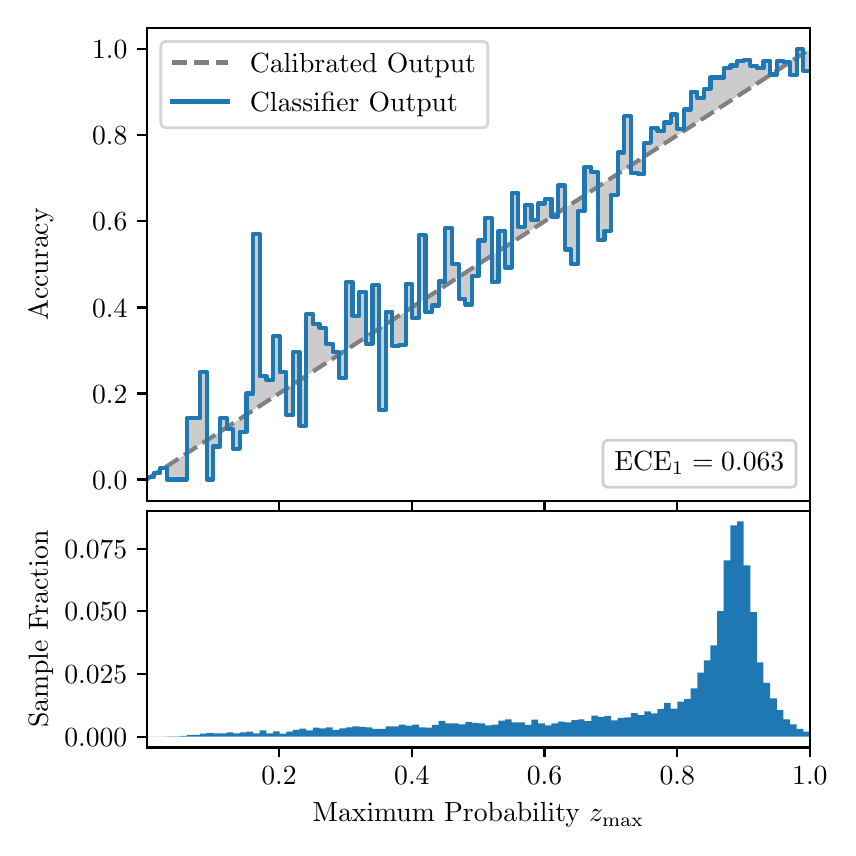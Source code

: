 \begingroup%
\makeatletter%
\begin{pgfpicture}%
\pgfpathrectangle{\pgfpointorigin}{\pgfqpoint{4.0in}{4.0in}}%
\pgfusepath{use as bounding box, clip}%
\begin{pgfscope}%
\pgfsetbuttcap%
\pgfsetmiterjoin%
\definecolor{currentfill}{rgb}{1.0,1.0,1.0}%
\pgfsetfillcolor{currentfill}%
\pgfsetlinewidth{0.0pt}%
\definecolor{currentstroke}{rgb}{1.0,1.0,1.0}%
\pgfsetstrokecolor{currentstroke}%
\pgfsetdash{}{0pt}%
\pgfpathmoveto{\pgfqpoint{0.0in}{0.0in}}%
\pgfpathlineto{\pgfqpoint{4.0in}{0.0in}}%
\pgfpathlineto{\pgfqpoint{4.0in}{4.0in}}%
\pgfpathlineto{\pgfqpoint{0.0in}{4.0in}}%
\pgfpathclose%
\pgfusepath{fill}%
\end{pgfscope}%
\begin{pgfscope}%
\pgfsetbuttcap%
\pgfsetmiterjoin%
\definecolor{currentfill}{rgb}{1.0,1.0,1.0}%
\pgfsetfillcolor{currentfill}%
\pgfsetlinewidth{0.0pt}%
\definecolor{currentstroke}{rgb}{0.0,0.0,0.0}%
\pgfsetstrokecolor{currentstroke}%
\pgfsetstrokeopacity{0.0}%
\pgfsetdash{}{0pt}%
\pgfpathmoveto{\pgfqpoint{0.597in}{1.633in}}%
\pgfpathlineto{\pgfqpoint{3.911in}{1.633in}}%
\pgfpathlineto{\pgfqpoint{3.911in}{4.0in}}%
\pgfpathlineto{\pgfqpoint{0.597in}{4.0in}}%
\pgfpathclose%
\pgfusepath{fill}%
\end{pgfscope}%
\begin{pgfscope}%
\pgfpathrectangle{\pgfqpoint{0.597in}{1.633in}}{\pgfqpoint{3.314in}{2.367in}}%
\pgfusepath{clip}%
\pgfsetbuttcap%
\pgfsetroundjoin%
\definecolor{currentfill}{rgb}{0.0,0.0,0.0}%
\pgfsetfillcolor{currentfill}%
\pgfsetfillopacity{0.2}%
\pgfsetlinewidth{0.0pt}%
\definecolor{currentstroke}{rgb}{0.0,0.0,0.0}%
\pgfsetstrokecolor{currentstroke}%
\pgfsetdash{}{0pt}%
\pgfpathmoveto{\pgfqpoint{0.6in}{1.754in}}%
\pgfpathlineto{\pgfqpoint{0.6in}{1.745in}}%
\pgfpathlineto{\pgfqpoint{0.604in}{1.747in}}%
\pgfpathlineto{\pgfqpoint{0.607in}{1.749in}}%
\pgfpathlineto{\pgfqpoint{0.61in}{1.751in}}%
\pgfpathlineto{\pgfqpoint{0.614in}{1.754in}}%
\pgfpathlineto{\pgfqpoint{0.617in}{1.756in}}%
\pgfpathlineto{\pgfqpoint{0.62in}{1.758in}}%
\pgfpathlineto{\pgfqpoint{0.624in}{1.76in}}%
\pgfpathlineto{\pgfqpoint{0.627in}{1.762in}}%
\pgfpathlineto{\pgfqpoint{0.63in}{1.764in}}%
\pgfpathlineto{\pgfqpoint{0.634in}{1.766in}}%
\pgfpathlineto{\pgfqpoint{0.637in}{1.769in}}%
\pgfpathlineto{\pgfqpoint{0.64in}{1.771in}}%
\pgfpathlineto{\pgfqpoint{0.643in}{1.773in}}%
\pgfpathlineto{\pgfqpoint{0.647in}{1.775in}}%
\pgfpathlineto{\pgfqpoint{0.65in}{1.777in}}%
\pgfpathlineto{\pgfqpoint{0.653in}{1.779in}}%
\pgfpathlineto{\pgfqpoint{0.657in}{1.782in}}%
\pgfpathlineto{\pgfqpoint{0.66in}{1.784in}}%
\pgfpathlineto{\pgfqpoint{0.663in}{1.786in}}%
\pgfpathlineto{\pgfqpoint{0.667in}{1.788in}}%
\pgfpathlineto{\pgfqpoint{0.67in}{1.79in}}%
\pgfpathlineto{\pgfqpoint{0.673in}{1.792in}}%
\pgfpathlineto{\pgfqpoint{0.677in}{1.794in}}%
\pgfpathlineto{\pgfqpoint{0.68in}{1.797in}}%
\pgfpathlineto{\pgfqpoint{0.683in}{1.799in}}%
\pgfpathlineto{\pgfqpoint{0.687in}{1.801in}}%
\pgfpathlineto{\pgfqpoint{0.69in}{1.803in}}%
\pgfpathlineto{\pgfqpoint{0.693in}{1.805in}}%
\pgfpathlineto{\pgfqpoint{0.697in}{1.807in}}%
\pgfpathlineto{\pgfqpoint{0.7in}{1.81in}}%
\pgfpathlineto{\pgfqpoint{0.703in}{1.812in}}%
\pgfpathlineto{\pgfqpoint{0.707in}{1.814in}}%
\pgfpathlineto{\pgfqpoint{0.71in}{1.816in}}%
\pgfpathlineto{\pgfqpoint{0.713in}{1.818in}}%
\pgfpathlineto{\pgfqpoint{0.716in}{1.82in}}%
\pgfpathlineto{\pgfqpoint{0.72in}{1.822in}}%
\pgfpathlineto{\pgfqpoint{0.723in}{1.825in}}%
\pgfpathlineto{\pgfqpoint{0.726in}{1.827in}}%
\pgfpathlineto{\pgfqpoint{0.73in}{1.829in}}%
\pgfpathlineto{\pgfqpoint{0.733in}{1.831in}}%
\pgfpathlineto{\pgfqpoint{0.736in}{1.833in}}%
\pgfpathlineto{\pgfqpoint{0.74in}{1.835in}}%
\pgfpathlineto{\pgfqpoint{0.743in}{1.837in}}%
\pgfpathlineto{\pgfqpoint{0.746in}{1.84in}}%
\pgfpathlineto{\pgfqpoint{0.75in}{1.842in}}%
\pgfpathlineto{\pgfqpoint{0.753in}{1.844in}}%
\pgfpathlineto{\pgfqpoint{0.756in}{1.846in}}%
\pgfpathlineto{\pgfqpoint{0.76in}{1.848in}}%
\pgfpathlineto{\pgfqpoint{0.763in}{1.85in}}%
\pgfpathlineto{\pgfqpoint{0.766in}{1.853in}}%
\pgfpathlineto{\pgfqpoint{0.77in}{1.855in}}%
\pgfpathlineto{\pgfqpoint{0.773in}{1.857in}}%
\pgfpathlineto{\pgfqpoint{0.776in}{1.859in}}%
\pgfpathlineto{\pgfqpoint{0.78in}{1.861in}}%
\pgfpathlineto{\pgfqpoint{0.783in}{1.863in}}%
\pgfpathlineto{\pgfqpoint{0.786in}{1.865in}}%
\pgfpathlineto{\pgfqpoint{0.789in}{1.868in}}%
\pgfpathlineto{\pgfqpoint{0.793in}{1.87in}}%
\pgfpathlineto{\pgfqpoint{0.796in}{1.872in}}%
\pgfpathlineto{\pgfqpoint{0.799in}{1.874in}}%
\pgfpathlineto{\pgfqpoint{0.803in}{1.876in}}%
\pgfpathlineto{\pgfqpoint{0.806in}{1.878in}}%
\pgfpathlineto{\pgfqpoint{0.809in}{1.881in}}%
\pgfpathlineto{\pgfqpoint{0.813in}{1.883in}}%
\pgfpathlineto{\pgfqpoint{0.816in}{1.885in}}%
\pgfpathlineto{\pgfqpoint{0.819in}{1.887in}}%
\pgfpathlineto{\pgfqpoint{0.823in}{1.889in}}%
\pgfpathlineto{\pgfqpoint{0.826in}{1.891in}}%
\pgfpathlineto{\pgfqpoint{0.829in}{1.893in}}%
\pgfpathlineto{\pgfqpoint{0.833in}{1.896in}}%
\pgfpathlineto{\pgfqpoint{0.836in}{1.898in}}%
\pgfpathlineto{\pgfqpoint{0.839in}{1.9in}}%
\pgfpathlineto{\pgfqpoint{0.843in}{1.902in}}%
\pgfpathlineto{\pgfqpoint{0.846in}{1.904in}}%
\pgfpathlineto{\pgfqpoint{0.849in}{1.906in}}%
\pgfpathlineto{\pgfqpoint{0.853in}{1.908in}}%
\pgfpathlineto{\pgfqpoint{0.856in}{1.911in}}%
\pgfpathlineto{\pgfqpoint{0.859in}{1.913in}}%
\pgfpathlineto{\pgfqpoint{0.862in}{1.915in}}%
\pgfpathlineto{\pgfqpoint{0.866in}{1.917in}}%
\pgfpathlineto{\pgfqpoint{0.869in}{1.919in}}%
\pgfpathlineto{\pgfqpoint{0.872in}{1.921in}}%
\pgfpathlineto{\pgfqpoint{0.876in}{1.924in}}%
\pgfpathlineto{\pgfqpoint{0.879in}{1.926in}}%
\pgfpathlineto{\pgfqpoint{0.882in}{1.928in}}%
\pgfpathlineto{\pgfqpoint{0.886in}{1.93in}}%
\pgfpathlineto{\pgfqpoint{0.889in}{1.932in}}%
\pgfpathlineto{\pgfqpoint{0.892in}{1.934in}}%
\pgfpathlineto{\pgfqpoint{0.896in}{1.936in}}%
\pgfpathlineto{\pgfqpoint{0.899in}{1.939in}}%
\pgfpathlineto{\pgfqpoint{0.902in}{1.941in}}%
\pgfpathlineto{\pgfqpoint{0.906in}{1.943in}}%
\pgfpathlineto{\pgfqpoint{0.909in}{1.945in}}%
\pgfpathlineto{\pgfqpoint{0.912in}{1.947in}}%
\pgfpathlineto{\pgfqpoint{0.916in}{1.949in}}%
\pgfpathlineto{\pgfqpoint{0.919in}{1.952in}}%
\pgfpathlineto{\pgfqpoint{0.922in}{1.954in}}%
\pgfpathlineto{\pgfqpoint{0.925in}{1.956in}}%
\pgfpathlineto{\pgfqpoint{0.929in}{1.958in}}%
\pgfpathlineto{\pgfqpoint{0.932in}{1.96in}}%
\pgfpathlineto{\pgfqpoint{0.935in}{1.962in}}%
\pgfpathlineto{\pgfqpoint{0.939in}{1.964in}}%
\pgfpathlineto{\pgfqpoint{0.942in}{1.967in}}%
\pgfpathlineto{\pgfqpoint{0.945in}{1.969in}}%
\pgfpathlineto{\pgfqpoint{0.949in}{1.971in}}%
\pgfpathlineto{\pgfqpoint{0.952in}{1.973in}}%
\pgfpathlineto{\pgfqpoint{0.955in}{1.975in}}%
\pgfpathlineto{\pgfqpoint{0.959in}{1.977in}}%
\pgfpathlineto{\pgfqpoint{0.962in}{1.979in}}%
\pgfpathlineto{\pgfqpoint{0.965in}{1.982in}}%
\pgfpathlineto{\pgfqpoint{0.969in}{1.984in}}%
\pgfpathlineto{\pgfqpoint{0.972in}{1.986in}}%
\pgfpathlineto{\pgfqpoint{0.975in}{1.988in}}%
\pgfpathlineto{\pgfqpoint{0.979in}{1.99in}}%
\pgfpathlineto{\pgfqpoint{0.982in}{1.992in}}%
\pgfpathlineto{\pgfqpoint{0.985in}{1.995in}}%
\pgfpathlineto{\pgfqpoint{0.989in}{1.997in}}%
\pgfpathlineto{\pgfqpoint{0.992in}{1.999in}}%
\pgfpathlineto{\pgfqpoint{0.995in}{2.001in}}%
\pgfpathlineto{\pgfqpoint{0.998in}{2.003in}}%
\pgfpathlineto{\pgfqpoint{1.002in}{2.005in}}%
\pgfpathlineto{\pgfqpoint{1.005in}{2.007in}}%
\pgfpathlineto{\pgfqpoint{1.008in}{2.01in}}%
\pgfpathlineto{\pgfqpoint{1.012in}{2.012in}}%
\pgfpathlineto{\pgfqpoint{1.015in}{2.014in}}%
\pgfpathlineto{\pgfqpoint{1.018in}{2.016in}}%
\pgfpathlineto{\pgfqpoint{1.022in}{2.018in}}%
\pgfpathlineto{\pgfqpoint{1.025in}{2.02in}}%
\pgfpathlineto{\pgfqpoint{1.028in}{2.023in}}%
\pgfpathlineto{\pgfqpoint{1.032in}{2.025in}}%
\pgfpathlineto{\pgfqpoint{1.035in}{2.027in}}%
\pgfpathlineto{\pgfqpoint{1.038in}{2.029in}}%
\pgfpathlineto{\pgfqpoint{1.042in}{2.031in}}%
\pgfpathlineto{\pgfqpoint{1.045in}{2.033in}}%
\pgfpathlineto{\pgfqpoint{1.048in}{2.035in}}%
\pgfpathlineto{\pgfqpoint{1.052in}{2.038in}}%
\pgfpathlineto{\pgfqpoint{1.055in}{2.04in}}%
\pgfpathlineto{\pgfqpoint{1.058in}{2.042in}}%
\pgfpathlineto{\pgfqpoint{1.062in}{2.044in}}%
\pgfpathlineto{\pgfqpoint{1.065in}{2.046in}}%
\pgfpathlineto{\pgfqpoint{1.068in}{2.048in}}%
\pgfpathlineto{\pgfqpoint{1.071in}{2.05in}}%
\pgfpathlineto{\pgfqpoint{1.075in}{2.053in}}%
\pgfpathlineto{\pgfqpoint{1.078in}{2.055in}}%
\pgfpathlineto{\pgfqpoint{1.081in}{2.057in}}%
\pgfpathlineto{\pgfqpoint{1.085in}{2.059in}}%
\pgfpathlineto{\pgfqpoint{1.088in}{2.061in}}%
\pgfpathlineto{\pgfqpoint{1.091in}{2.063in}}%
\pgfpathlineto{\pgfqpoint{1.095in}{2.066in}}%
\pgfpathlineto{\pgfqpoint{1.098in}{2.068in}}%
\pgfpathlineto{\pgfqpoint{1.101in}{2.07in}}%
\pgfpathlineto{\pgfqpoint{1.105in}{2.072in}}%
\pgfpathlineto{\pgfqpoint{1.108in}{2.074in}}%
\pgfpathlineto{\pgfqpoint{1.111in}{2.076in}}%
\pgfpathlineto{\pgfqpoint{1.115in}{2.078in}}%
\pgfpathlineto{\pgfqpoint{1.118in}{2.081in}}%
\pgfpathlineto{\pgfqpoint{1.121in}{2.083in}}%
\pgfpathlineto{\pgfqpoint{1.125in}{2.085in}}%
\pgfpathlineto{\pgfqpoint{1.128in}{2.087in}}%
\pgfpathlineto{\pgfqpoint{1.131in}{2.089in}}%
\pgfpathlineto{\pgfqpoint{1.134in}{2.091in}}%
\pgfpathlineto{\pgfqpoint{1.138in}{2.094in}}%
\pgfpathlineto{\pgfqpoint{1.141in}{2.096in}}%
\pgfpathlineto{\pgfqpoint{1.144in}{2.098in}}%
\pgfpathlineto{\pgfqpoint{1.148in}{2.1in}}%
\pgfpathlineto{\pgfqpoint{1.151in}{2.102in}}%
\pgfpathlineto{\pgfqpoint{1.154in}{2.104in}}%
\pgfpathlineto{\pgfqpoint{1.158in}{2.106in}}%
\pgfpathlineto{\pgfqpoint{1.161in}{2.109in}}%
\pgfpathlineto{\pgfqpoint{1.164in}{2.111in}}%
\pgfpathlineto{\pgfqpoint{1.168in}{2.113in}}%
\pgfpathlineto{\pgfqpoint{1.171in}{2.115in}}%
\pgfpathlineto{\pgfqpoint{1.174in}{2.117in}}%
\pgfpathlineto{\pgfqpoint{1.178in}{2.119in}}%
\pgfpathlineto{\pgfqpoint{1.181in}{2.122in}}%
\pgfpathlineto{\pgfqpoint{1.184in}{2.124in}}%
\pgfpathlineto{\pgfqpoint{1.188in}{2.126in}}%
\pgfpathlineto{\pgfqpoint{1.191in}{2.128in}}%
\pgfpathlineto{\pgfqpoint{1.194in}{2.13in}}%
\pgfpathlineto{\pgfqpoint{1.198in}{2.132in}}%
\pgfpathlineto{\pgfqpoint{1.201in}{2.134in}}%
\pgfpathlineto{\pgfqpoint{1.204in}{2.137in}}%
\pgfpathlineto{\pgfqpoint{1.207in}{2.139in}}%
\pgfpathlineto{\pgfqpoint{1.211in}{2.141in}}%
\pgfpathlineto{\pgfqpoint{1.214in}{2.143in}}%
\pgfpathlineto{\pgfqpoint{1.217in}{2.145in}}%
\pgfpathlineto{\pgfqpoint{1.221in}{2.147in}}%
\pgfpathlineto{\pgfqpoint{1.224in}{2.149in}}%
\pgfpathlineto{\pgfqpoint{1.227in}{2.152in}}%
\pgfpathlineto{\pgfqpoint{1.231in}{2.154in}}%
\pgfpathlineto{\pgfqpoint{1.234in}{2.156in}}%
\pgfpathlineto{\pgfqpoint{1.237in}{2.158in}}%
\pgfpathlineto{\pgfqpoint{1.241in}{2.16in}}%
\pgfpathlineto{\pgfqpoint{1.244in}{2.162in}}%
\pgfpathlineto{\pgfqpoint{1.247in}{2.165in}}%
\pgfpathlineto{\pgfqpoint{1.251in}{2.167in}}%
\pgfpathlineto{\pgfqpoint{1.254in}{2.169in}}%
\pgfpathlineto{\pgfqpoint{1.257in}{2.171in}}%
\pgfpathlineto{\pgfqpoint{1.261in}{2.173in}}%
\pgfpathlineto{\pgfqpoint{1.264in}{2.175in}}%
\pgfpathlineto{\pgfqpoint{1.267in}{2.177in}}%
\pgfpathlineto{\pgfqpoint{1.271in}{2.18in}}%
\pgfpathlineto{\pgfqpoint{1.274in}{2.182in}}%
\pgfpathlineto{\pgfqpoint{1.277in}{2.184in}}%
\pgfpathlineto{\pgfqpoint{1.28in}{2.186in}}%
\pgfpathlineto{\pgfqpoint{1.284in}{2.188in}}%
\pgfpathlineto{\pgfqpoint{1.287in}{2.19in}}%
\pgfpathlineto{\pgfqpoint{1.29in}{2.193in}}%
\pgfpathlineto{\pgfqpoint{1.294in}{2.195in}}%
\pgfpathlineto{\pgfqpoint{1.297in}{2.197in}}%
\pgfpathlineto{\pgfqpoint{1.3in}{2.199in}}%
\pgfpathlineto{\pgfqpoint{1.304in}{2.201in}}%
\pgfpathlineto{\pgfqpoint{1.307in}{2.203in}}%
\pgfpathlineto{\pgfqpoint{1.31in}{2.205in}}%
\pgfpathlineto{\pgfqpoint{1.314in}{2.208in}}%
\pgfpathlineto{\pgfqpoint{1.317in}{2.21in}}%
\pgfpathlineto{\pgfqpoint{1.32in}{2.212in}}%
\pgfpathlineto{\pgfqpoint{1.324in}{2.214in}}%
\pgfpathlineto{\pgfqpoint{1.327in}{2.216in}}%
\pgfpathlineto{\pgfqpoint{1.33in}{2.218in}}%
\pgfpathlineto{\pgfqpoint{1.334in}{2.22in}}%
\pgfpathlineto{\pgfqpoint{1.337in}{2.223in}}%
\pgfpathlineto{\pgfqpoint{1.34in}{2.225in}}%
\pgfpathlineto{\pgfqpoint{1.343in}{2.227in}}%
\pgfpathlineto{\pgfqpoint{1.347in}{2.229in}}%
\pgfpathlineto{\pgfqpoint{1.35in}{2.231in}}%
\pgfpathlineto{\pgfqpoint{1.353in}{2.233in}}%
\pgfpathlineto{\pgfqpoint{1.357in}{2.236in}}%
\pgfpathlineto{\pgfqpoint{1.36in}{2.238in}}%
\pgfpathlineto{\pgfqpoint{1.363in}{2.24in}}%
\pgfpathlineto{\pgfqpoint{1.367in}{2.242in}}%
\pgfpathlineto{\pgfqpoint{1.37in}{2.244in}}%
\pgfpathlineto{\pgfqpoint{1.373in}{2.246in}}%
\pgfpathlineto{\pgfqpoint{1.377in}{2.248in}}%
\pgfpathlineto{\pgfqpoint{1.38in}{2.251in}}%
\pgfpathlineto{\pgfqpoint{1.383in}{2.253in}}%
\pgfpathlineto{\pgfqpoint{1.387in}{2.255in}}%
\pgfpathlineto{\pgfqpoint{1.39in}{2.257in}}%
\pgfpathlineto{\pgfqpoint{1.393in}{2.259in}}%
\pgfpathlineto{\pgfqpoint{1.397in}{2.261in}}%
\pgfpathlineto{\pgfqpoint{1.4in}{2.264in}}%
\pgfpathlineto{\pgfqpoint{1.403in}{2.266in}}%
\pgfpathlineto{\pgfqpoint{1.407in}{2.268in}}%
\pgfpathlineto{\pgfqpoint{1.41in}{2.27in}}%
\pgfpathlineto{\pgfqpoint{1.413in}{2.272in}}%
\pgfpathlineto{\pgfqpoint{1.416in}{2.274in}}%
\pgfpathlineto{\pgfqpoint{1.42in}{2.276in}}%
\pgfpathlineto{\pgfqpoint{1.423in}{2.279in}}%
\pgfpathlineto{\pgfqpoint{1.426in}{2.281in}}%
\pgfpathlineto{\pgfqpoint{1.43in}{2.283in}}%
\pgfpathlineto{\pgfqpoint{1.433in}{2.285in}}%
\pgfpathlineto{\pgfqpoint{1.436in}{2.287in}}%
\pgfpathlineto{\pgfqpoint{1.44in}{2.289in}}%
\pgfpathlineto{\pgfqpoint{1.443in}{2.291in}}%
\pgfpathlineto{\pgfqpoint{1.446in}{2.294in}}%
\pgfpathlineto{\pgfqpoint{1.45in}{2.296in}}%
\pgfpathlineto{\pgfqpoint{1.453in}{2.298in}}%
\pgfpathlineto{\pgfqpoint{1.456in}{2.3in}}%
\pgfpathlineto{\pgfqpoint{1.46in}{2.302in}}%
\pgfpathlineto{\pgfqpoint{1.463in}{2.304in}}%
\pgfpathlineto{\pgfqpoint{1.466in}{2.307in}}%
\pgfpathlineto{\pgfqpoint{1.47in}{2.309in}}%
\pgfpathlineto{\pgfqpoint{1.473in}{2.311in}}%
\pgfpathlineto{\pgfqpoint{1.476in}{2.313in}}%
\pgfpathlineto{\pgfqpoint{1.48in}{2.315in}}%
\pgfpathlineto{\pgfqpoint{1.483in}{2.317in}}%
\pgfpathlineto{\pgfqpoint{1.486in}{2.319in}}%
\pgfpathlineto{\pgfqpoint{1.489in}{2.322in}}%
\pgfpathlineto{\pgfqpoint{1.493in}{2.324in}}%
\pgfpathlineto{\pgfqpoint{1.496in}{2.326in}}%
\pgfpathlineto{\pgfqpoint{1.499in}{2.328in}}%
\pgfpathlineto{\pgfqpoint{1.503in}{2.33in}}%
\pgfpathlineto{\pgfqpoint{1.506in}{2.332in}}%
\pgfpathlineto{\pgfqpoint{1.509in}{2.335in}}%
\pgfpathlineto{\pgfqpoint{1.513in}{2.337in}}%
\pgfpathlineto{\pgfqpoint{1.516in}{2.339in}}%
\pgfpathlineto{\pgfqpoint{1.519in}{2.341in}}%
\pgfpathlineto{\pgfqpoint{1.523in}{2.343in}}%
\pgfpathlineto{\pgfqpoint{1.526in}{2.345in}}%
\pgfpathlineto{\pgfqpoint{1.529in}{2.347in}}%
\pgfpathlineto{\pgfqpoint{1.533in}{2.35in}}%
\pgfpathlineto{\pgfqpoint{1.536in}{2.352in}}%
\pgfpathlineto{\pgfqpoint{1.539in}{2.354in}}%
\pgfpathlineto{\pgfqpoint{1.543in}{2.356in}}%
\pgfpathlineto{\pgfqpoint{1.546in}{2.358in}}%
\pgfpathlineto{\pgfqpoint{1.549in}{2.36in}}%
\pgfpathlineto{\pgfqpoint{1.553in}{2.363in}}%
\pgfpathlineto{\pgfqpoint{1.556in}{2.365in}}%
\pgfpathlineto{\pgfqpoint{1.559in}{2.367in}}%
\pgfpathlineto{\pgfqpoint{1.562in}{2.369in}}%
\pgfpathlineto{\pgfqpoint{1.566in}{2.371in}}%
\pgfpathlineto{\pgfqpoint{1.569in}{2.373in}}%
\pgfpathlineto{\pgfqpoint{1.572in}{2.375in}}%
\pgfpathlineto{\pgfqpoint{1.576in}{2.378in}}%
\pgfpathlineto{\pgfqpoint{1.579in}{2.38in}}%
\pgfpathlineto{\pgfqpoint{1.582in}{2.382in}}%
\pgfpathlineto{\pgfqpoint{1.586in}{2.384in}}%
\pgfpathlineto{\pgfqpoint{1.589in}{2.386in}}%
\pgfpathlineto{\pgfqpoint{1.592in}{2.388in}}%
\pgfpathlineto{\pgfqpoint{1.596in}{2.39in}}%
\pgfpathlineto{\pgfqpoint{1.599in}{2.393in}}%
\pgfpathlineto{\pgfqpoint{1.602in}{2.395in}}%
\pgfpathlineto{\pgfqpoint{1.606in}{2.397in}}%
\pgfpathlineto{\pgfqpoint{1.609in}{2.399in}}%
\pgfpathlineto{\pgfqpoint{1.612in}{2.401in}}%
\pgfpathlineto{\pgfqpoint{1.616in}{2.403in}}%
\pgfpathlineto{\pgfqpoint{1.619in}{2.406in}}%
\pgfpathlineto{\pgfqpoint{1.622in}{2.408in}}%
\pgfpathlineto{\pgfqpoint{1.625in}{2.41in}}%
\pgfpathlineto{\pgfqpoint{1.629in}{2.412in}}%
\pgfpathlineto{\pgfqpoint{1.632in}{2.414in}}%
\pgfpathlineto{\pgfqpoint{1.635in}{2.416in}}%
\pgfpathlineto{\pgfqpoint{1.639in}{2.418in}}%
\pgfpathlineto{\pgfqpoint{1.642in}{2.421in}}%
\pgfpathlineto{\pgfqpoint{1.645in}{2.423in}}%
\pgfpathlineto{\pgfqpoint{1.649in}{2.425in}}%
\pgfpathlineto{\pgfqpoint{1.652in}{2.427in}}%
\pgfpathlineto{\pgfqpoint{1.655in}{2.429in}}%
\pgfpathlineto{\pgfqpoint{1.659in}{2.431in}}%
\pgfpathlineto{\pgfqpoint{1.662in}{2.434in}}%
\pgfpathlineto{\pgfqpoint{1.665in}{2.436in}}%
\pgfpathlineto{\pgfqpoint{1.669in}{2.438in}}%
\pgfpathlineto{\pgfqpoint{1.672in}{2.44in}}%
\pgfpathlineto{\pgfqpoint{1.675in}{2.442in}}%
\pgfpathlineto{\pgfqpoint{1.679in}{2.444in}}%
\pgfpathlineto{\pgfqpoint{1.682in}{2.446in}}%
\pgfpathlineto{\pgfqpoint{1.685in}{2.449in}}%
\pgfpathlineto{\pgfqpoint{1.689in}{2.451in}}%
\pgfpathlineto{\pgfqpoint{1.692in}{2.453in}}%
\pgfpathlineto{\pgfqpoint{1.695in}{2.455in}}%
\pgfpathlineto{\pgfqpoint{1.698in}{2.457in}}%
\pgfpathlineto{\pgfqpoint{1.702in}{2.459in}}%
\pgfpathlineto{\pgfqpoint{1.705in}{2.461in}}%
\pgfpathlineto{\pgfqpoint{1.708in}{2.464in}}%
\pgfpathlineto{\pgfqpoint{1.712in}{2.466in}}%
\pgfpathlineto{\pgfqpoint{1.715in}{2.468in}}%
\pgfpathlineto{\pgfqpoint{1.718in}{2.47in}}%
\pgfpathlineto{\pgfqpoint{1.722in}{2.472in}}%
\pgfpathlineto{\pgfqpoint{1.725in}{2.474in}}%
\pgfpathlineto{\pgfqpoint{1.728in}{2.477in}}%
\pgfpathlineto{\pgfqpoint{1.732in}{2.479in}}%
\pgfpathlineto{\pgfqpoint{1.735in}{2.481in}}%
\pgfpathlineto{\pgfqpoint{1.738in}{2.483in}}%
\pgfpathlineto{\pgfqpoint{1.742in}{2.485in}}%
\pgfpathlineto{\pgfqpoint{1.745in}{2.487in}}%
\pgfpathlineto{\pgfqpoint{1.748in}{2.489in}}%
\pgfpathlineto{\pgfqpoint{1.752in}{2.492in}}%
\pgfpathlineto{\pgfqpoint{1.755in}{2.494in}}%
\pgfpathlineto{\pgfqpoint{1.758in}{2.496in}}%
\pgfpathlineto{\pgfqpoint{1.762in}{2.498in}}%
\pgfpathlineto{\pgfqpoint{1.765in}{2.5in}}%
\pgfpathlineto{\pgfqpoint{1.768in}{2.502in}}%
\pgfpathlineto{\pgfqpoint{1.771in}{2.505in}}%
\pgfpathlineto{\pgfqpoint{1.775in}{2.507in}}%
\pgfpathlineto{\pgfqpoint{1.778in}{2.509in}}%
\pgfpathlineto{\pgfqpoint{1.781in}{2.511in}}%
\pgfpathlineto{\pgfqpoint{1.785in}{2.513in}}%
\pgfpathlineto{\pgfqpoint{1.788in}{2.515in}}%
\pgfpathlineto{\pgfqpoint{1.791in}{2.517in}}%
\pgfpathlineto{\pgfqpoint{1.795in}{2.52in}}%
\pgfpathlineto{\pgfqpoint{1.798in}{2.522in}}%
\pgfpathlineto{\pgfqpoint{1.801in}{2.524in}}%
\pgfpathlineto{\pgfqpoint{1.805in}{2.526in}}%
\pgfpathlineto{\pgfqpoint{1.808in}{2.528in}}%
\pgfpathlineto{\pgfqpoint{1.811in}{2.53in}}%
\pgfpathlineto{\pgfqpoint{1.815in}{2.532in}}%
\pgfpathlineto{\pgfqpoint{1.818in}{2.535in}}%
\pgfpathlineto{\pgfqpoint{1.821in}{2.537in}}%
\pgfpathlineto{\pgfqpoint{1.825in}{2.539in}}%
\pgfpathlineto{\pgfqpoint{1.828in}{2.541in}}%
\pgfpathlineto{\pgfqpoint{1.831in}{2.543in}}%
\pgfpathlineto{\pgfqpoint{1.834in}{2.545in}}%
\pgfpathlineto{\pgfqpoint{1.838in}{2.548in}}%
\pgfpathlineto{\pgfqpoint{1.841in}{2.55in}}%
\pgfpathlineto{\pgfqpoint{1.844in}{2.552in}}%
\pgfpathlineto{\pgfqpoint{1.848in}{2.554in}}%
\pgfpathlineto{\pgfqpoint{1.851in}{2.556in}}%
\pgfpathlineto{\pgfqpoint{1.854in}{2.558in}}%
\pgfpathlineto{\pgfqpoint{1.858in}{2.56in}}%
\pgfpathlineto{\pgfqpoint{1.861in}{2.563in}}%
\pgfpathlineto{\pgfqpoint{1.864in}{2.565in}}%
\pgfpathlineto{\pgfqpoint{1.868in}{2.567in}}%
\pgfpathlineto{\pgfqpoint{1.871in}{2.569in}}%
\pgfpathlineto{\pgfqpoint{1.874in}{2.571in}}%
\pgfpathlineto{\pgfqpoint{1.878in}{2.573in}}%
\pgfpathlineto{\pgfqpoint{1.881in}{2.576in}}%
\pgfpathlineto{\pgfqpoint{1.884in}{2.578in}}%
\pgfpathlineto{\pgfqpoint{1.888in}{2.58in}}%
\pgfpathlineto{\pgfqpoint{1.891in}{2.582in}}%
\pgfpathlineto{\pgfqpoint{1.894in}{2.584in}}%
\pgfpathlineto{\pgfqpoint{1.898in}{2.586in}}%
\pgfpathlineto{\pgfqpoint{1.901in}{2.588in}}%
\pgfpathlineto{\pgfqpoint{1.904in}{2.591in}}%
\pgfpathlineto{\pgfqpoint{1.907in}{2.593in}}%
\pgfpathlineto{\pgfqpoint{1.911in}{2.595in}}%
\pgfpathlineto{\pgfqpoint{1.914in}{2.597in}}%
\pgfpathlineto{\pgfqpoint{1.917in}{2.599in}}%
\pgfpathlineto{\pgfqpoint{1.921in}{2.601in}}%
\pgfpathlineto{\pgfqpoint{1.924in}{2.604in}}%
\pgfpathlineto{\pgfqpoint{1.927in}{2.606in}}%
\pgfpathlineto{\pgfqpoint{1.931in}{2.608in}}%
\pgfpathlineto{\pgfqpoint{1.934in}{2.61in}}%
\pgfpathlineto{\pgfqpoint{1.937in}{2.612in}}%
\pgfpathlineto{\pgfqpoint{1.941in}{2.614in}}%
\pgfpathlineto{\pgfqpoint{1.944in}{2.616in}}%
\pgfpathlineto{\pgfqpoint{1.947in}{2.619in}}%
\pgfpathlineto{\pgfqpoint{1.951in}{2.621in}}%
\pgfpathlineto{\pgfqpoint{1.954in}{2.623in}}%
\pgfpathlineto{\pgfqpoint{1.957in}{2.625in}}%
\pgfpathlineto{\pgfqpoint{1.961in}{2.627in}}%
\pgfpathlineto{\pgfqpoint{1.964in}{2.629in}}%
\pgfpathlineto{\pgfqpoint{1.967in}{2.631in}}%
\pgfpathlineto{\pgfqpoint{1.971in}{2.634in}}%
\pgfpathlineto{\pgfqpoint{1.974in}{2.636in}}%
\pgfpathlineto{\pgfqpoint{1.977in}{2.638in}}%
\pgfpathlineto{\pgfqpoint{1.98in}{2.64in}}%
\pgfpathlineto{\pgfqpoint{1.984in}{2.642in}}%
\pgfpathlineto{\pgfqpoint{1.987in}{2.644in}}%
\pgfpathlineto{\pgfqpoint{1.99in}{2.647in}}%
\pgfpathlineto{\pgfqpoint{1.994in}{2.649in}}%
\pgfpathlineto{\pgfqpoint{1.997in}{2.651in}}%
\pgfpathlineto{\pgfqpoint{2.0in}{2.653in}}%
\pgfpathlineto{\pgfqpoint{2.004in}{2.655in}}%
\pgfpathlineto{\pgfqpoint{2.007in}{2.657in}}%
\pgfpathlineto{\pgfqpoint{2.01in}{2.659in}}%
\pgfpathlineto{\pgfqpoint{2.014in}{2.662in}}%
\pgfpathlineto{\pgfqpoint{2.017in}{2.664in}}%
\pgfpathlineto{\pgfqpoint{2.02in}{2.666in}}%
\pgfpathlineto{\pgfqpoint{2.024in}{2.668in}}%
\pgfpathlineto{\pgfqpoint{2.027in}{2.67in}}%
\pgfpathlineto{\pgfqpoint{2.03in}{2.672in}}%
\pgfpathlineto{\pgfqpoint{2.034in}{2.675in}}%
\pgfpathlineto{\pgfqpoint{2.037in}{2.677in}}%
\pgfpathlineto{\pgfqpoint{2.04in}{2.679in}}%
\pgfpathlineto{\pgfqpoint{2.043in}{2.681in}}%
\pgfpathlineto{\pgfqpoint{2.047in}{2.683in}}%
\pgfpathlineto{\pgfqpoint{2.05in}{2.685in}}%
\pgfpathlineto{\pgfqpoint{2.053in}{2.687in}}%
\pgfpathlineto{\pgfqpoint{2.057in}{2.69in}}%
\pgfpathlineto{\pgfqpoint{2.06in}{2.692in}}%
\pgfpathlineto{\pgfqpoint{2.063in}{2.694in}}%
\pgfpathlineto{\pgfqpoint{2.067in}{2.696in}}%
\pgfpathlineto{\pgfqpoint{2.07in}{2.698in}}%
\pgfpathlineto{\pgfqpoint{2.073in}{2.7in}}%
\pgfpathlineto{\pgfqpoint{2.077in}{2.702in}}%
\pgfpathlineto{\pgfqpoint{2.08in}{2.705in}}%
\pgfpathlineto{\pgfqpoint{2.083in}{2.707in}}%
\pgfpathlineto{\pgfqpoint{2.087in}{2.709in}}%
\pgfpathlineto{\pgfqpoint{2.09in}{2.711in}}%
\pgfpathlineto{\pgfqpoint{2.093in}{2.713in}}%
\pgfpathlineto{\pgfqpoint{2.097in}{2.715in}}%
\pgfpathlineto{\pgfqpoint{2.1in}{2.718in}}%
\pgfpathlineto{\pgfqpoint{2.103in}{2.72in}}%
\pgfpathlineto{\pgfqpoint{2.107in}{2.722in}}%
\pgfpathlineto{\pgfqpoint{2.11in}{2.724in}}%
\pgfpathlineto{\pgfqpoint{2.113in}{2.726in}}%
\pgfpathlineto{\pgfqpoint{2.116in}{2.728in}}%
\pgfpathlineto{\pgfqpoint{2.12in}{2.73in}}%
\pgfpathlineto{\pgfqpoint{2.123in}{2.733in}}%
\pgfpathlineto{\pgfqpoint{2.126in}{2.735in}}%
\pgfpathlineto{\pgfqpoint{2.13in}{2.737in}}%
\pgfpathlineto{\pgfqpoint{2.133in}{2.739in}}%
\pgfpathlineto{\pgfqpoint{2.136in}{2.741in}}%
\pgfpathlineto{\pgfqpoint{2.14in}{2.743in}}%
\pgfpathlineto{\pgfqpoint{2.143in}{2.746in}}%
\pgfpathlineto{\pgfqpoint{2.146in}{2.748in}}%
\pgfpathlineto{\pgfqpoint{2.15in}{2.75in}}%
\pgfpathlineto{\pgfqpoint{2.153in}{2.752in}}%
\pgfpathlineto{\pgfqpoint{2.156in}{2.754in}}%
\pgfpathlineto{\pgfqpoint{2.16in}{2.756in}}%
\pgfpathlineto{\pgfqpoint{2.163in}{2.758in}}%
\pgfpathlineto{\pgfqpoint{2.166in}{2.761in}}%
\pgfpathlineto{\pgfqpoint{2.17in}{2.763in}}%
\pgfpathlineto{\pgfqpoint{2.173in}{2.765in}}%
\pgfpathlineto{\pgfqpoint{2.176in}{2.767in}}%
\pgfpathlineto{\pgfqpoint{2.18in}{2.769in}}%
\pgfpathlineto{\pgfqpoint{2.183in}{2.771in}}%
\pgfpathlineto{\pgfqpoint{2.186in}{2.773in}}%
\pgfpathlineto{\pgfqpoint{2.189in}{2.776in}}%
\pgfpathlineto{\pgfqpoint{2.193in}{2.778in}}%
\pgfpathlineto{\pgfqpoint{2.196in}{2.78in}}%
\pgfpathlineto{\pgfqpoint{2.199in}{2.782in}}%
\pgfpathlineto{\pgfqpoint{2.203in}{2.784in}}%
\pgfpathlineto{\pgfqpoint{2.206in}{2.786in}}%
\pgfpathlineto{\pgfqpoint{2.209in}{2.789in}}%
\pgfpathlineto{\pgfqpoint{2.213in}{2.791in}}%
\pgfpathlineto{\pgfqpoint{2.216in}{2.793in}}%
\pgfpathlineto{\pgfqpoint{2.219in}{2.795in}}%
\pgfpathlineto{\pgfqpoint{2.223in}{2.797in}}%
\pgfpathlineto{\pgfqpoint{2.226in}{2.799in}}%
\pgfpathlineto{\pgfqpoint{2.229in}{2.801in}}%
\pgfpathlineto{\pgfqpoint{2.233in}{2.804in}}%
\pgfpathlineto{\pgfqpoint{2.236in}{2.806in}}%
\pgfpathlineto{\pgfqpoint{2.239in}{2.808in}}%
\pgfpathlineto{\pgfqpoint{2.243in}{2.81in}}%
\pgfpathlineto{\pgfqpoint{2.246in}{2.812in}}%
\pgfpathlineto{\pgfqpoint{2.249in}{2.814in}}%
\pgfpathlineto{\pgfqpoint{2.252in}{2.817in}}%
\pgfpathlineto{\pgfqpoint{2.256in}{2.819in}}%
\pgfpathlineto{\pgfqpoint{2.259in}{2.821in}}%
\pgfpathlineto{\pgfqpoint{2.262in}{2.823in}}%
\pgfpathlineto{\pgfqpoint{2.266in}{2.825in}}%
\pgfpathlineto{\pgfqpoint{2.269in}{2.827in}}%
\pgfpathlineto{\pgfqpoint{2.272in}{2.829in}}%
\pgfpathlineto{\pgfqpoint{2.276in}{2.832in}}%
\pgfpathlineto{\pgfqpoint{2.279in}{2.834in}}%
\pgfpathlineto{\pgfqpoint{2.282in}{2.836in}}%
\pgfpathlineto{\pgfqpoint{2.286in}{2.838in}}%
\pgfpathlineto{\pgfqpoint{2.289in}{2.84in}}%
\pgfpathlineto{\pgfqpoint{2.292in}{2.842in}}%
\pgfpathlineto{\pgfqpoint{2.296in}{2.845in}}%
\pgfpathlineto{\pgfqpoint{2.299in}{2.847in}}%
\pgfpathlineto{\pgfqpoint{2.302in}{2.849in}}%
\pgfpathlineto{\pgfqpoint{2.306in}{2.851in}}%
\pgfpathlineto{\pgfqpoint{2.309in}{2.853in}}%
\pgfpathlineto{\pgfqpoint{2.312in}{2.855in}}%
\pgfpathlineto{\pgfqpoint{2.316in}{2.857in}}%
\pgfpathlineto{\pgfqpoint{2.319in}{2.86in}}%
\pgfpathlineto{\pgfqpoint{2.322in}{2.862in}}%
\pgfpathlineto{\pgfqpoint{2.325in}{2.864in}}%
\pgfpathlineto{\pgfqpoint{2.329in}{2.866in}}%
\pgfpathlineto{\pgfqpoint{2.332in}{2.868in}}%
\pgfpathlineto{\pgfqpoint{2.335in}{2.87in}}%
\pgfpathlineto{\pgfqpoint{2.339in}{2.872in}}%
\pgfpathlineto{\pgfqpoint{2.342in}{2.875in}}%
\pgfpathlineto{\pgfqpoint{2.345in}{2.877in}}%
\pgfpathlineto{\pgfqpoint{2.349in}{2.879in}}%
\pgfpathlineto{\pgfqpoint{2.352in}{2.881in}}%
\pgfpathlineto{\pgfqpoint{2.355in}{2.883in}}%
\pgfpathlineto{\pgfqpoint{2.359in}{2.885in}}%
\pgfpathlineto{\pgfqpoint{2.362in}{2.888in}}%
\pgfpathlineto{\pgfqpoint{2.365in}{2.89in}}%
\pgfpathlineto{\pgfqpoint{2.369in}{2.892in}}%
\pgfpathlineto{\pgfqpoint{2.372in}{2.894in}}%
\pgfpathlineto{\pgfqpoint{2.375in}{2.896in}}%
\pgfpathlineto{\pgfqpoint{2.379in}{2.898in}}%
\pgfpathlineto{\pgfqpoint{2.382in}{2.9in}}%
\pgfpathlineto{\pgfqpoint{2.385in}{2.903in}}%
\pgfpathlineto{\pgfqpoint{2.389in}{2.905in}}%
\pgfpathlineto{\pgfqpoint{2.392in}{2.907in}}%
\pgfpathlineto{\pgfqpoint{2.395in}{2.909in}}%
\pgfpathlineto{\pgfqpoint{2.398in}{2.911in}}%
\pgfpathlineto{\pgfqpoint{2.402in}{2.913in}}%
\pgfpathlineto{\pgfqpoint{2.405in}{2.916in}}%
\pgfpathlineto{\pgfqpoint{2.408in}{2.918in}}%
\pgfpathlineto{\pgfqpoint{2.412in}{2.92in}}%
\pgfpathlineto{\pgfqpoint{2.415in}{2.922in}}%
\pgfpathlineto{\pgfqpoint{2.418in}{2.924in}}%
\pgfpathlineto{\pgfqpoint{2.422in}{2.926in}}%
\pgfpathlineto{\pgfqpoint{2.425in}{2.928in}}%
\pgfpathlineto{\pgfqpoint{2.428in}{2.931in}}%
\pgfpathlineto{\pgfqpoint{2.432in}{2.933in}}%
\pgfpathlineto{\pgfqpoint{2.435in}{2.935in}}%
\pgfpathlineto{\pgfqpoint{2.438in}{2.937in}}%
\pgfpathlineto{\pgfqpoint{2.442in}{2.939in}}%
\pgfpathlineto{\pgfqpoint{2.445in}{2.941in}}%
\pgfpathlineto{\pgfqpoint{2.448in}{2.943in}}%
\pgfpathlineto{\pgfqpoint{2.452in}{2.946in}}%
\pgfpathlineto{\pgfqpoint{2.455in}{2.948in}}%
\pgfpathlineto{\pgfqpoint{2.458in}{2.95in}}%
\pgfpathlineto{\pgfqpoint{2.462in}{2.952in}}%
\pgfpathlineto{\pgfqpoint{2.465in}{2.954in}}%
\pgfpathlineto{\pgfqpoint{2.468in}{2.956in}}%
\pgfpathlineto{\pgfqpoint{2.471in}{2.959in}}%
\pgfpathlineto{\pgfqpoint{2.475in}{2.961in}}%
\pgfpathlineto{\pgfqpoint{2.478in}{2.963in}}%
\pgfpathlineto{\pgfqpoint{2.481in}{2.965in}}%
\pgfpathlineto{\pgfqpoint{2.485in}{2.967in}}%
\pgfpathlineto{\pgfqpoint{2.488in}{2.969in}}%
\pgfpathlineto{\pgfqpoint{2.491in}{2.971in}}%
\pgfpathlineto{\pgfqpoint{2.495in}{2.974in}}%
\pgfpathlineto{\pgfqpoint{2.498in}{2.976in}}%
\pgfpathlineto{\pgfqpoint{2.501in}{2.978in}}%
\pgfpathlineto{\pgfqpoint{2.505in}{2.98in}}%
\pgfpathlineto{\pgfqpoint{2.508in}{2.982in}}%
\pgfpathlineto{\pgfqpoint{2.511in}{2.984in}}%
\pgfpathlineto{\pgfqpoint{2.515in}{2.987in}}%
\pgfpathlineto{\pgfqpoint{2.518in}{2.989in}}%
\pgfpathlineto{\pgfqpoint{2.521in}{2.991in}}%
\pgfpathlineto{\pgfqpoint{2.525in}{2.993in}}%
\pgfpathlineto{\pgfqpoint{2.528in}{2.995in}}%
\pgfpathlineto{\pgfqpoint{2.531in}{2.997in}}%
\pgfpathlineto{\pgfqpoint{2.534in}{2.999in}}%
\pgfpathlineto{\pgfqpoint{2.538in}{3.002in}}%
\pgfpathlineto{\pgfqpoint{2.541in}{3.004in}}%
\pgfpathlineto{\pgfqpoint{2.544in}{3.006in}}%
\pgfpathlineto{\pgfqpoint{2.548in}{3.008in}}%
\pgfpathlineto{\pgfqpoint{2.551in}{3.01in}}%
\pgfpathlineto{\pgfqpoint{2.554in}{3.012in}}%
\pgfpathlineto{\pgfqpoint{2.558in}{3.014in}}%
\pgfpathlineto{\pgfqpoint{2.561in}{3.017in}}%
\pgfpathlineto{\pgfqpoint{2.564in}{3.019in}}%
\pgfpathlineto{\pgfqpoint{2.568in}{3.021in}}%
\pgfpathlineto{\pgfqpoint{2.571in}{3.023in}}%
\pgfpathlineto{\pgfqpoint{2.574in}{3.025in}}%
\pgfpathlineto{\pgfqpoint{2.578in}{3.027in}}%
\pgfpathlineto{\pgfqpoint{2.581in}{3.03in}}%
\pgfpathlineto{\pgfqpoint{2.584in}{3.032in}}%
\pgfpathlineto{\pgfqpoint{2.588in}{3.034in}}%
\pgfpathlineto{\pgfqpoint{2.591in}{3.036in}}%
\pgfpathlineto{\pgfqpoint{2.594in}{3.038in}}%
\pgfpathlineto{\pgfqpoint{2.598in}{3.04in}}%
\pgfpathlineto{\pgfqpoint{2.601in}{3.042in}}%
\pgfpathlineto{\pgfqpoint{2.604in}{3.045in}}%
\pgfpathlineto{\pgfqpoint{2.607in}{3.047in}}%
\pgfpathlineto{\pgfqpoint{2.611in}{3.049in}}%
\pgfpathlineto{\pgfqpoint{2.614in}{3.051in}}%
\pgfpathlineto{\pgfqpoint{2.617in}{3.053in}}%
\pgfpathlineto{\pgfqpoint{2.621in}{3.055in}}%
\pgfpathlineto{\pgfqpoint{2.624in}{3.058in}}%
\pgfpathlineto{\pgfqpoint{2.627in}{3.06in}}%
\pgfpathlineto{\pgfqpoint{2.631in}{3.062in}}%
\pgfpathlineto{\pgfqpoint{2.634in}{3.064in}}%
\pgfpathlineto{\pgfqpoint{2.637in}{3.066in}}%
\pgfpathlineto{\pgfqpoint{2.641in}{3.068in}}%
\pgfpathlineto{\pgfqpoint{2.644in}{3.07in}}%
\pgfpathlineto{\pgfqpoint{2.647in}{3.073in}}%
\pgfpathlineto{\pgfqpoint{2.651in}{3.075in}}%
\pgfpathlineto{\pgfqpoint{2.654in}{3.077in}}%
\pgfpathlineto{\pgfqpoint{2.657in}{3.079in}}%
\pgfpathlineto{\pgfqpoint{2.661in}{3.081in}}%
\pgfpathlineto{\pgfqpoint{2.664in}{3.083in}}%
\pgfpathlineto{\pgfqpoint{2.667in}{3.085in}}%
\pgfpathlineto{\pgfqpoint{2.671in}{3.088in}}%
\pgfpathlineto{\pgfqpoint{2.674in}{3.09in}}%
\pgfpathlineto{\pgfqpoint{2.677in}{3.092in}}%
\pgfpathlineto{\pgfqpoint{2.68in}{3.094in}}%
\pgfpathlineto{\pgfqpoint{2.684in}{3.096in}}%
\pgfpathlineto{\pgfqpoint{2.687in}{3.098in}}%
\pgfpathlineto{\pgfqpoint{2.69in}{3.101in}}%
\pgfpathlineto{\pgfqpoint{2.694in}{3.103in}}%
\pgfpathlineto{\pgfqpoint{2.697in}{3.105in}}%
\pgfpathlineto{\pgfqpoint{2.7in}{3.107in}}%
\pgfpathlineto{\pgfqpoint{2.704in}{3.109in}}%
\pgfpathlineto{\pgfqpoint{2.707in}{3.111in}}%
\pgfpathlineto{\pgfqpoint{2.71in}{3.113in}}%
\pgfpathlineto{\pgfqpoint{2.714in}{3.116in}}%
\pgfpathlineto{\pgfqpoint{2.717in}{3.118in}}%
\pgfpathlineto{\pgfqpoint{2.72in}{3.12in}}%
\pgfpathlineto{\pgfqpoint{2.724in}{3.122in}}%
\pgfpathlineto{\pgfqpoint{2.727in}{3.124in}}%
\pgfpathlineto{\pgfqpoint{2.73in}{3.126in}}%
\pgfpathlineto{\pgfqpoint{2.734in}{3.129in}}%
\pgfpathlineto{\pgfqpoint{2.737in}{3.131in}}%
\pgfpathlineto{\pgfqpoint{2.74in}{3.133in}}%
\pgfpathlineto{\pgfqpoint{2.743in}{3.135in}}%
\pgfpathlineto{\pgfqpoint{2.747in}{3.137in}}%
\pgfpathlineto{\pgfqpoint{2.75in}{3.139in}}%
\pgfpathlineto{\pgfqpoint{2.753in}{3.141in}}%
\pgfpathlineto{\pgfqpoint{2.757in}{3.144in}}%
\pgfpathlineto{\pgfqpoint{2.76in}{3.146in}}%
\pgfpathlineto{\pgfqpoint{2.763in}{3.148in}}%
\pgfpathlineto{\pgfqpoint{2.767in}{3.15in}}%
\pgfpathlineto{\pgfqpoint{2.77in}{3.152in}}%
\pgfpathlineto{\pgfqpoint{2.773in}{3.154in}}%
\pgfpathlineto{\pgfqpoint{2.777in}{3.157in}}%
\pgfpathlineto{\pgfqpoint{2.78in}{3.159in}}%
\pgfpathlineto{\pgfqpoint{2.783in}{3.161in}}%
\pgfpathlineto{\pgfqpoint{2.787in}{3.163in}}%
\pgfpathlineto{\pgfqpoint{2.79in}{3.165in}}%
\pgfpathlineto{\pgfqpoint{2.793in}{3.167in}}%
\pgfpathlineto{\pgfqpoint{2.797in}{3.169in}}%
\pgfpathlineto{\pgfqpoint{2.8in}{3.172in}}%
\pgfpathlineto{\pgfqpoint{2.803in}{3.174in}}%
\pgfpathlineto{\pgfqpoint{2.807in}{3.176in}}%
\pgfpathlineto{\pgfqpoint{2.81in}{3.178in}}%
\pgfpathlineto{\pgfqpoint{2.813in}{3.18in}}%
\pgfpathlineto{\pgfqpoint{2.816in}{3.182in}}%
\pgfpathlineto{\pgfqpoint{2.82in}{3.184in}}%
\pgfpathlineto{\pgfqpoint{2.823in}{3.187in}}%
\pgfpathlineto{\pgfqpoint{2.826in}{3.189in}}%
\pgfpathlineto{\pgfqpoint{2.83in}{3.191in}}%
\pgfpathlineto{\pgfqpoint{2.833in}{3.193in}}%
\pgfpathlineto{\pgfqpoint{2.836in}{3.195in}}%
\pgfpathlineto{\pgfqpoint{2.84in}{3.197in}}%
\pgfpathlineto{\pgfqpoint{2.843in}{3.2in}}%
\pgfpathlineto{\pgfqpoint{2.846in}{3.202in}}%
\pgfpathlineto{\pgfqpoint{2.85in}{3.204in}}%
\pgfpathlineto{\pgfqpoint{2.853in}{3.206in}}%
\pgfpathlineto{\pgfqpoint{2.856in}{3.208in}}%
\pgfpathlineto{\pgfqpoint{2.86in}{3.21in}}%
\pgfpathlineto{\pgfqpoint{2.863in}{3.212in}}%
\pgfpathlineto{\pgfqpoint{2.866in}{3.215in}}%
\pgfpathlineto{\pgfqpoint{2.87in}{3.217in}}%
\pgfpathlineto{\pgfqpoint{2.873in}{3.219in}}%
\pgfpathlineto{\pgfqpoint{2.876in}{3.221in}}%
\pgfpathlineto{\pgfqpoint{2.88in}{3.223in}}%
\pgfpathlineto{\pgfqpoint{2.883in}{3.225in}}%
\pgfpathlineto{\pgfqpoint{2.886in}{3.228in}}%
\pgfpathlineto{\pgfqpoint{2.889in}{3.23in}}%
\pgfpathlineto{\pgfqpoint{2.893in}{3.232in}}%
\pgfpathlineto{\pgfqpoint{2.896in}{3.234in}}%
\pgfpathlineto{\pgfqpoint{2.899in}{3.236in}}%
\pgfpathlineto{\pgfqpoint{2.903in}{3.238in}}%
\pgfpathlineto{\pgfqpoint{2.906in}{3.24in}}%
\pgfpathlineto{\pgfqpoint{2.909in}{3.243in}}%
\pgfpathlineto{\pgfqpoint{2.913in}{3.245in}}%
\pgfpathlineto{\pgfqpoint{2.916in}{3.247in}}%
\pgfpathlineto{\pgfqpoint{2.919in}{3.249in}}%
\pgfpathlineto{\pgfqpoint{2.923in}{3.251in}}%
\pgfpathlineto{\pgfqpoint{2.926in}{3.253in}}%
\pgfpathlineto{\pgfqpoint{2.929in}{3.255in}}%
\pgfpathlineto{\pgfqpoint{2.933in}{3.258in}}%
\pgfpathlineto{\pgfqpoint{2.936in}{3.26in}}%
\pgfpathlineto{\pgfqpoint{2.939in}{3.262in}}%
\pgfpathlineto{\pgfqpoint{2.943in}{3.264in}}%
\pgfpathlineto{\pgfqpoint{2.946in}{3.266in}}%
\pgfpathlineto{\pgfqpoint{2.949in}{3.268in}}%
\pgfpathlineto{\pgfqpoint{2.952in}{3.271in}}%
\pgfpathlineto{\pgfqpoint{2.956in}{3.273in}}%
\pgfpathlineto{\pgfqpoint{2.959in}{3.275in}}%
\pgfpathlineto{\pgfqpoint{2.962in}{3.277in}}%
\pgfpathlineto{\pgfqpoint{2.966in}{3.279in}}%
\pgfpathlineto{\pgfqpoint{2.969in}{3.281in}}%
\pgfpathlineto{\pgfqpoint{2.972in}{3.283in}}%
\pgfpathlineto{\pgfqpoint{2.976in}{3.286in}}%
\pgfpathlineto{\pgfqpoint{2.979in}{3.288in}}%
\pgfpathlineto{\pgfqpoint{2.982in}{3.29in}}%
\pgfpathlineto{\pgfqpoint{2.986in}{3.292in}}%
\pgfpathlineto{\pgfqpoint{2.989in}{3.294in}}%
\pgfpathlineto{\pgfqpoint{2.992in}{3.296in}}%
\pgfpathlineto{\pgfqpoint{2.996in}{3.299in}}%
\pgfpathlineto{\pgfqpoint{2.999in}{3.301in}}%
\pgfpathlineto{\pgfqpoint{3.002in}{3.303in}}%
\pgfpathlineto{\pgfqpoint{3.006in}{3.305in}}%
\pgfpathlineto{\pgfqpoint{3.009in}{3.307in}}%
\pgfpathlineto{\pgfqpoint{3.012in}{3.309in}}%
\pgfpathlineto{\pgfqpoint{3.016in}{3.311in}}%
\pgfpathlineto{\pgfqpoint{3.019in}{3.314in}}%
\pgfpathlineto{\pgfqpoint{3.022in}{3.316in}}%
\pgfpathlineto{\pgfqpoint{3.025in}{3.318in}}%
\pgfpathlineto{\pgfqpoint{3.029in}{3.32in}}%
\pgfpathlineto{\pgfqpoint{3.032in}{3.322in}}%
\pgfpathlineto{\pgfqpoint{3.035in}{3.324in}}%
\pgfpathlineto{\pgfqpoint{3.039in}{3.326in}}%
\pgfpathlineto{\pgfqpoint{3.042in}{3.329in}}%
\pgfpathlineto{\pgfqpoint{3.045in}{3.331in}}%
\pgfpathlineto{\pgfqpoint{3.049in}{3.333in}}%
\pgfpathlineto{\pgfqpoint{3.052in}{3.335in}}%
\pgfpathlineto{\pgfqpoint{3.055in}{3.337in}}%
\pgfpathlineto{\pgfqpoint{3.059in}{3.339in}}%
\pgfpathlineto{\pgfqpoint{3.062in}{3.342in}}%
\pgfpathlineto{\pgfqpoint{3.065in}{3.344in}}%
\pgfpathlineto{\pgfqpoint{3.069in}{3.346in}}%
\pgfpathlineto{\pgfqpoint{3.072in}{3.348in}}%
\pgfpathlineto{\pgfqpoint{3.075in}{3.35in}}%
\pgfpathlineto{\pgfqpoint{3.079in}{3.352in}}%
\pgfpathlineto{\pgfqpoint{3.082in}{3.354in}}%
\pgfpathlineto{\pgfqpoint{3.085in}{3.357in}}%
\pgfpathlineto{\pgfqpoint{3.089in}{3.359in}}%
\pgfpathlineto{\pgfqpoint{3.092in}{3.361in}}%
\pgfpathlineto{\pgfqpoint{3.095in}{3.363in}}%
\pgfpathlineto{\pgfqpoint{3.098in}{3.365in}}%
\pgfpathlineto{\pgfqpoint{3.102in}{3.367in}}%
\pgfpathlineto{\pgfqpoint{3.105in}{3.37in}}%
\pgfpathlineto{\pgfqpoint{3.108in}{3.372in}}%
\pgfpathlineto{\pgfqpoint{3.112in}{3.374in}}%
\pgfpathlineto{\pgfqpoint{3.115in}{3.376in}}%
\pgfpathlineto{\pgfqpoint{3.118in}{3.378in}}%
\pgfpathlineto{\pgfqpoint{3.122in}{3.38in}}%
\pgfpathlineto{\pgfqpoint{3.125in}{3.382in}}%
\pgfpathlineto{\pgfqpoint{3.128in}{3.385in}}%
\pgfpathlineto{\pgfqpoint{3.132in}{3.387in}}%
\pgfpathlineto{\pgfqpoint{3.135in}{3.389in}}%
\pgfpathlineto{\pgfqpoint{3.138in}{3.391in}}%
\pgfpathlineto{\pgfqpoint{3.142in}{3.393in}}%
\pgfpathlineto{\pgfqpoint{3.145in}{3.395in}}%
\pgfpathlineto{\pgfqpoint{3.148in}{3.398in}}%
\pgfpathlineto{\pgfqpoint{3.152in}{3.4in}}%
\pgfpathlineto{\pgfqpoint{3.155in}{3.402in}}%
\pgfpathlineto{\pgfqpoint{3.158in}{3.404in}}%
\pgfpathlineto{\pgfqpoint{3.162in}{3.406in}}%
\pgfpathlineto{\pgfqpoint{3.165in}{3.408in}}%
\pgfpathlineto{\pgfqpoint{3.168in}{3.41in}}%
\pgfpathlineto{\pgfqpoint{3.171in}{3.413in}}%
\pgfpathlineto{\pgfqpoint{3.175in}{3.415in}}%
\pgfpathlineto{\pgfqpoint{3.178in}{3.417in}}%
\pgfpathlineto{\pgfqpoint{3.181in}{3.419in}}%
\pgfpathlineto{\pgfqpoint{3.185in}{3.421in}}%
\pgfpathlineto{\pgfqpoint{3.188in}{3.423in}}%
\pgfpathlineto{\pgfqpoint{3.191in}{3.425in}}%
\pgfpathlineto{\pgfqpoint{3.195in}{3.428in}}%
\pgfpathlineto{\pgfqpoint{3.198in}{3.43in}}%
\pgfpathlineto{\pgfqpoint{3.201in}{3.432in}}%
\pgfpathlineto{\pgfqpoint{3.205in}{3.434in}}%
\pgfpathlineto{\pgfqpoint{3.208in}{3.436in}}%
\pgfpathlineto{\pgfqpoint{3.211in}{3.438in}}%
\pgfpathlineto{\pgfqpoint{3.215in}{3.441in}}%
\pgfpathlineto{\pgfqpoint{3.218in}{3.443in}}%
\pgfpathlineto{\pgfqpoint{3.221in}{3.445in}}%
\pgfpathlineto{\pgfqpoint{3.225in}{3.447in}}%
\pgfpathlineto{\pgfqpoint{3.228in}{3.449in}}%
\pgfpathlineto{\pgfqpoint{3.231in}{3.451in}}%
\pgfpathlineto{\pgfqpoint{3.234in}{3.453in}}%
\pgfpathlineto{\pgfqpoint{3.238in}{3.456in}}%
\pgfpathlineto{\pgfqpoint{3.241in}{3.458in}}%
\pgfpathlineto{\pgfqpoint{3.244in}{3.46in}}%
\pgfpathlineto{\pgfqpoint{3.248in}{3.462in}}%
\pgfpathlineto{\pgfqpoint{3.251in}{3.464in}}%
\pgfpathlineto{\pgfqpoint{3.254in}{3.466in}}%
\pgfpathlineto{\pgfqpoint{3.258in}{3.469in}}%
\pgfpathlineto{\pgfqpoint{3.261in}{3.471in}}%
\pgfpathlineto{\pgfqpoint{3.264in}{3.473in}}%
\pgfpathlineto{\pgfqpoint{3.268in}{3.475in}}%
\pgfpathlineto{\pgfqpoint{3.271in}{3.477in}}%
\pgfpathlineto{\pgfqpoint{3.274in}{3.479in}}%
\pgfpathlineto{\pgfqpoint{3.278in}{3.481in}}%
\pgfpathlineto{\pgfqpoint{3.281in}{3.484in}}%
\pgfpathlineto{\pgfqpoint{3.284in}{3.486in}}%
\pgfpathlineto{\pgfqpoint{3.288in}{3.488in}}%
\pgfpathlineto{\pgfqpoint{3.291in}{3.49in}}%
\pgfpathlineto{\pgfqpoint{3.294in}{3.492in}}%
\pgfpathlineto{\pgfqpoint{3.298in}{3.494in}}%
\pgfpathlineto{\pgfqpoint{3.301in}{3.496in}}%
\pgfpathlineto{\pgfqpoint{3.304in}{3.499in}}%
\pgfpathlineto{\pgfqpoint{3.307in}{3.501in}}%
\pgfpathlineto{\pgfqpoint{3.311in}{3.503in}}%
\pgfpathlineto{\pgfqpoint{3.314in}{3.505in}}%
\pgfpathlineto{\pgfqpoint{3.317in}{3.507in}}%
\pgfpathlineto{\pgfqpoint{3.321in}{3.509in}}%
\pgfpathlineto{\pgfqpoint{3.324in}{3.512in}}%
\pgfpathlineto{\pgfqpoint{3.327in}{3.514in}}%
\pgfpathlineto{\pgfqpoint{3.331in}{3.516in}}%
\pgfpathlineto{\pgfqpoint{3.334in}{3.518in}}%
\pgfpathlineto{\pgfqpoint{3.337in}{3.52in}}%
\pgfpathlineto{\pgfqpoint{3.341in}{3.522in}}%
\pgfpathlineto{\pgfqpoint{3.344in}{3.524in}}%
\pgfpathlineto{\pgfqpoint{3.347in}{3.527in}}%
\pgfpathlineto{\pgfqpoint{3.351in}{3.529in}}%
\pgfpathlineto{\pgfqpoint{3.354in}{3.531in}}%
\pgfpathlineto{\pgfqpoint{3.357in}{3.533in}}%
\pgfpathlineto{\pgfqpoint{3.361in}{3.535in}}%
\pgfpathlineto{\pgfqpoint{3.364in}{3.537in}}%
\pgfpathlineto{\pgfqpoint{3.367in}{3.54in}}%
\pgfpathlineto{\pgfqpoint{3.371in}{3.542in}}%
\pgfpathlineto{\pgfqpoint{3.374in}{3.544in}}%
\pgfpathlineto{\pgfqpoint{3.377in}{3.546in}}%
\pgfpathlineto{\pgfqpoint{3.38in}{3.548in}}%
\pgfpathlineto{\pgfqpoint{3.384in}{3.55in}}%
\pgfpathlineto{\pgfqpoint{3.387in}{3.552in}}%
\pgfpathlineto{\pgfqpoint{3.39in}{3.555in}}%
\pgfpathlineto{\pgfqpoint{3.394in}{3.557in}}%
\pgfpathlineto{\pgfqpoint{3.397in}{3.559in}}%
\pgfpathlineto{\pgfqpoint{3.4in}{3.561in}}%
\pgfpathlineto{\pgfqpoint{3.404in}{3.563in}}%
\pgfpathlineto{\pgfqpoint{3.407in}{3.565in}}%
\pgfpathlineto{\pgfqpoint{3.41in}{3.567in}}%
\pgfpathlineto{\pgfqpoint{3.414in}{3.57in}}%
\pgfpathlineto{\pgfqpoint{3.417in}{3.572in}}%
\pgfpathlineto{\pgfqpoint{3.42in}{3.574in}}%
\pgfpathlineto{\pgfqpoint{3.424in}{3.576in}}%
\pgfpathlineto{\pgfqpoint{3.427in}{3.578in}}%
\pgfpathlineto{\pgfqpoint{3.43in}{3.58in}}%
\pgfpathlineto{\pgfqpoint{3.434in}{3.583in}}%
\pgfpathlineto{\pgfqpoint{3.437in}{3.585in}}%
\pgfpathlineto{\pgfqpoint{3.44in}{3.587in}}%
\pgfpathlineto{\pgfqpoint{3.443in}{3.589in}}%
\pgfpathlineto{\pgfqpoint{3.447in}{3.591in}}%
\pgfpathlineto{\pgfqpoint{3.45in}{3.593in}}%
\pgfpathlineto{\pgfqpoint{3.453in}{3.595in}}%
\pgfpathlineto{\pgfqpoint{3.457in}{3.598in}}%
\pgfpathlineto{\pgfqpoint{3.46in}{3.6in}}%
\pgfpathlineto{\pgfqpoint{3.463in}{3.602in}}%
\pgfpathlineto{\pgfqpoint{3.467in}{3.604in}}%
\pgfpathlineto{\pgfqpoint{3.47in}{3.606in}}%
\pgfpathlineto{\pgfqpoint{3.473in}{3.608in}}%
\pgfpathlineto{\pgfqpoint{3.477in}{3.611in}}%
\pgfpathlineto{\pgfqpoint{3.48in}{3.613in}}%
\pgfpathlineto{\pgfqpoint{3.483in}{3.615in}}%
\pgfpathlineto{\pgfqpoint{3.487in}{3.617in}}%
\pgfpathlineto{\pgfqpoint{3.49in}{3.619in}}%
\pgfpathlineto{\pgfqpoint{3.493in}{3.621in}}%
\pgfpathlineto{\pgfqpoint{3.497in}{3.623in}}%
\pgfpathlineto{\pgfqpoint{3.5in}{3.626in}}%
\pgfpathlineto{\pgfqpoint{3.503in}{3.628in}}%
\pgfpathlineto{\pgfqpoint{3.507in}{3.63in}}%
\pgfpathlineto{\pgfqpoint{3.51in}{3.632in}}%
\pgfpathlineto{\pgfqpoint{3.513in}{3.634in}}%
\pgfpathlineto{\pgfqpoint{3.516in}{3.636in}}%
\pgfpathlineto{\pgfqpoint{3.52in}{3.639in}}%
\pgfpathlineto{\pgfqpoint{3.523in}{3.641in}}%
\pgfpathlineto{\pgfqpoint{3.526in}{3.643in}}%
\pgfpathlineto{\pgfqpoint{3.53in}{3.645in}}%
\pgfpathlineto{\pgfqpoint{3.533in}{3.647in}}%
\pgfpathlineto{\pgfqpoint{3.536in}{3.649in}}%
\pgfpathlineto{\pgfqpoint{3.54in}{3.651in}}%
\pgfpathlineto{\pgfqpoint{3.543in}{3.654in}}%
\pgfpathlineto{\pgfqpoint{3.546in}{3.656in}}%
\pgfpathlineto{\pgfqpoint{3.55in}{3.658in}}%
\pgfpathlineto{\pgfqpoint{3.553in}{3.66in}}%
\pgfpathlineto{\pgfqpoint{3.556in}{3.662in}}%
\pgfpathlineto{\pgfqpoint{3.56in}{3.664in}}%
\pgfpathlineto{\pgfqpoint{3.563in}{3.666in}}%
\pgfpathlineto{\pgfqpoint{3.566in}{3.669in}}%
\pgfpathlineto{\pgfqpoint{3.57in}{3.671in}}%
\pgfpathlineto{\pgfqpoint{3.573in}{3.673in}}%
\pgfpathlineto{\pgfqpoint{3.576in}{3.675in}}%
\pgfpathlineto{\pgfqpoint{3.58in}{3.677in}}%
\pgfpathlineto{\pgfqpoint{3.583in}{3.679in}}%
\pgfpathlineto{\pgfqpoint{3.586in}{3.682in}}%
\pgfpathlineto{\pgfqpoint{3.589in}{3.684in}}%
\pgfpathlineto{\pgfqpoint{3.593in}{3.686in}}%
\pgfpathlineto{\pgfqpoint{3.596in}{3.688in}}%
\pgfpathlineto{\pgfqpoint{3.599in}{3.69in}}%
\pgfpathlineto{\pgfqpoint{3.603in}{3.692in}}%
\pgfpathlineto{\pgfqpoint{3.606in}{3.694in}}%
\pgfpathlineto{\pgfqpoint{3.609in}{3.697in}}%
\pgfpathlineto{\pgfqpoint{3.613in}{3.699in}}%
\pgfpathlineto{\pgfqpoint{3.616in}{3.701in}}%
\pgfpathlineto{\pgfqpoint{3.619in}{3.703in}}%
\pgfpathlineto{\pgfqpoint{3.623in}{3.705in}}%
\pgfpathlineto{\pgfqpoint{3.626in}{3.707in}}%
\pgfpathlineto{\pgfqpoint{3.629in}{3.71in}}%
\pgfpathlineto{\pgfqpoint{3.633in}{3.712in}}%
\pgfpathlineto{\pgfqpoint{3.636in}{3.714in}}%
\pgfpathlineto{\pgfqpoint{3.639in}{3.716in}}%
\pgfpathlineto{\pgfqpoint{3.643in}{3.718in}}%
\pgfpathlineto{\pgfqpoint{3.646in}{3.72in}}%
\pgfpathlineto{\pgfqpoint{3.649in}{3.722in}}%
\pgfpathlineto{\pgfqpoint{3.652in}{3.725in}}%
\pgfpathlineto{\pgfqpoint{3.656in}{3.727in}}%
\pgfpathlineto{\pgfqpoint{3.659in}{3.729in}}%
\pgfpathlineto{\pgfqpoint{3.662in}{3.731in}}%
\pgfpathlineto{\pgfqpoint{3.666in}{3.733in}}%
\pgfpathlineto{\pgfqpoint{3.669in}{3.735in}}%
\pgfpathlineto{\pgfqpoint{3.672in}{3.737in}}%
\pgfpathlineto{\pgfqpoint{3.676in}{3.74in}}%
\pgfpathlineto{\pgfqpoint{3.679in}{3.742in}}%
\pgfpathlineto{\pgfqpoint{3.682in}{3.744in}}%
\pgfpathlineto{\pgfqpoint{3.686in}{3.746in}}%
\pgfpathlineto{\pgfqpoint{3.689in}{3.748in}}%
\pgfpathlineto{\pgfqpoint{3.692in}{3.75in}}%
\pgfpathlineto{\pgfqpoint{3.696in}{3.753in}}%
\pgfpathlineto{\pgfqpoint{3.699in}{3.755in}}%
\pgfpathlineto{\pgfqpoint{3.702in}{3.757in}}%
\pgfpathlineto{\pgfqpoint{3.706in}{3.759in}}%
\pgfpathlineto{\pgfqpoint{3.709in}{3.761in}}%
\pgfpathlineto{\pgfqpoint{3.712in}{3.763in}}%
\pgfpathlineto{\pgfqpoint{3.716in}{3.765in}}%
\pgfpathlineto{\pgfqpoint{3.719in}{3.768in}}%
\pgfpathlineto{\pgfqpoint{3.722in}{3.77in}}%
\pgfpathlineto{\pgfqpoint{3.725in}{3.772in}}%
\pgfpathlineto{\pgfqpoint{3.729in}{3.774in}}%
\pgfpathlineto{\pgfqpoint{3.732in}{3.776in}}%
\pgfpathlineto{\pgfqpoint{3.735in}{3.778in}}%
\pgfpathlineto{\pgfqpoint{3.739in}{3.781in}}%
\pgfpathlineto{\pgfqpoint{3.742in}{3.783in}}%
\pgfpathlineto{\pgfqpoint{3.745in}{3.785in}}%
\pgfpathlineto{\pgfqpoint{3.749in}{3.787in}}%
\pgfpathlineto{\pgfqpoint{3.752in}{3.789in}}%
\pgfpathlineto{\pgfqpoint{3.755in}{3.791in}}%
\pgfpathlineto{\pgfqpoint{3.759in}{3.793in}}%
\pgfpathlineto{\pgfqpoint{3.762in}{3.796in}}%
\pgfpathlineto{\pgfqpoint{3.765in}{3.798in}}%
\pgfpathlineto{\pgfqpoint{3.769in}{3.8in}}%
\pgfpathlineto{\pgfqpoint{3.772in}{3.802in}}%
\pgfpathlineto{\pgfqpoint{3.775in}{3.804in}}%
\pgfpathlineto{\pgfqpoint{3.779in}{3.806in}}%
\pgfpathlineto{\pgfqpoint{3.782in}{3.808in}}%
\pgfpathlineto{\pgfqpoint{3.785in}{3.811in}}%
\pgfpathlineto{\pgfqpoint{3.789in}{3.813in}}%
\pgfpathlineto{\pgfqpoint{3.792in}{3.815in}}%
\pgfpathlineto{\pgfqpoint{3.795in}{3.817in}}%
\pgfpathlineto{\pgfqpoint{3.798in}{3.819in}}%
\pgfpathlineto{\pgfqpoint{3.802in}{3.821in}}%
\pgfpathlineto{\pgfqpoint{3.805in}{3.824in}}%
\pgfpathlineto{\pgfqpoint{3.808in}{3.826in}}%
\pgfpathlineto{\pgfqpoint{3.812in}{3.828in}}%
\pgfpathlineto{\pgfqpoint{3.815in}{3.83in}}%
\pgfpathlineto{\pgfqpoint{3.818in}{3.832in}}%
\pgfpathlineto{\pgfqpoint{3.822in}{3.834in}}%
\pgfpathlineto{\pgfqpoint{3.825in}{3.836in}}%
\pgfpathlineto{\pgfqpoint{3.828in}{3.839in}}%
\pgfpathlineto{\pgfqpoint{3.832in}{3.841in}}%
\pgfpathlineto{\pgfqpoint{3.835in}{3.843in}}%
\pgfpathlineto{\pgfqpoint{3.838in}{3.845in}}%
\pgfpathlineto{\pgfqpoint{3.842in}{3.847in}}%
\pgfpathlineto{\pgfqpoint{3.845in}{3.849in}}%
\pgfpathlineto{\pgfqpoint{3.848in}{3.852in}}%
\pgfpathlineto{\pgfqpoint{3.852in}{3.854in}}%
\pgfpathlineto{\pgfqpoint{3.855in}{3.856in}}%
\pgfpathlineto{\pgfqpoint{3.858in}{3.858in}}%
\pgfpathlineto{\pgfqpoint{3.862in}{3.86in}}%
\pgfpathlineto{\pgfqpoint{3.865in}{3.862in}}%
\pgfpathlineto{\pgfqpoint{3.868in}{3.864in}}%
\pgfpathlineto{\pgfqpoint{3.871in}{3.867in}}%
\pgfpathlineto{\pgfqpoint{3.875in}{3.869in}}%
\pgfpathlineto{\pgfqpoint{3.878in}{3.871in}}%
\pgfpathlineto{\pgfqpoint{3.881in}{3.873in}}%
\pgfpathlineto{\pgfqpoint{3.885in}{3.875in}}%
\pgfpathlineto{\pgfqpoint{3.888in}{3.877in}}%
\pgfpathlineto{\pgfqpoint{3.891in}{3.88in}}%
\pgfpathlineto{\pgfqpoint{3.895in}{3.882in}}%
\pgfpathlineto{\pgfqpoint{3.898in}{3.884in}}%
\pgfpathlineto{\pgfqpoint{3.901in}{3.886in}}%
\pgfpathlineto{\pgfqpoint{3.905in}{3.888in}}%
\pgfpathlineto{\pgfqpoint{3.908in}{3.89in}}%
\pgfpathlineto{\pgfqpoint{3.908in}{3.785in}}%
\pgfpathlineto{\pgfqpoint{3.908in}{3.785in}}%
\pgfpathlineto{\pgfqpoint{3.905in}{3.785in}}%
\pgfpathlineto{\pgfqpoint{3.901in}{3.785in}}%
\pgfpathlineto{\pgfqpoint{3.898in}{3.785in}}%
\pgfpathlineto{\pgfqpoint{3.895in}{3.785in}}%
\pgfpathlineto{\pgfqpoint{3.891in}{3.785in}}%
\pgfpathlineto{\pgfqpoint{3.888in}{3.785in}}%
\pgfpathlineto{\pgfqpoint{3.885in}{3.785in}}%
\pgfpathlineto{\pgfqpoint{3.881in}{3.785in}}%
\pgfpathlineto{\pgfqpoint{3.878in}{3.892in}}%
\pgfpathlineto{\pgfqpoint{3.875in}{3.892in}}%
\pgfpathlineto{\pgfqpoint{3.871in}{3.892in}}%
\pgfpathlineto{\pgfqpoint{3.868in}{3.892in}}%
\pgfpathlineto{\pgfqpoint{3.865in}{3.892in}}%
\pgfpathlineto{\pgfqpoint{3.862in}{3.892in}}%
\pgfpathlineto{\pgfqpoint{3.858in}{3.892in}}%
\pgfpathlineto{\pgfqpoint{3.855in}{3.892in}}%
\pgfpathlineto{\pgfqpoint{3.852in}{3.892in}}%
\pgfpathlineto{\pgfqpoint{3.848in}{3.892in}}%
\pgfpathlineto{\pgfqpoint{3.845in}{3.763in}}%
\pgfpathlineto{\pgfqpoint{3.842in}{3.763in}}%
\pgfpathlineto{\pgfqpoint{3.838in}{3.763in}}%
\pgfpathlineto{\pgfqpoint{3.835in}{3.763in}}%
\pgfpathlineto{\pgfqpoint{3.832in}{3.763in}}%
\pgfpathlineto{\pgfqpoint{3.828in}{3.763in}}%
\pgfpathlineto{\pgfqpoint{3.825in}{3.763in}}%
\pgfpathlineto{\pgfqpoint{3.822in}{3.763in}}%
\pgfpathlineto{\pgfqpoint{3.818in}{3.763in}}%
\pgfpathlineto{\pgfqpoint{3.815in}{3.763in}}%
\pgfpathlineto{\pgfqpoint{3.812in}{3.83in}}%
\pgfpathlineto{\pgfqpoint{3.808in}{3.83in}}%
\pgfpathlineto{\pgfqpoint{3.805in}{3.83in}}%
\pgfpathlineto{\pgfqpoint{3.802in}{3.83in}}%
\pgfpathlineto{\pgfqpoint{3.798in}{3.83in}}%
\pgfpathlineto{\pgfqpoint{3.795in}{3.83in}}%
\pgfpathlineto{\pgfqpoint{3.792in}{3.83in}}%
\pgfpathlineto{\pgfqpoint{3.789in}{3.83in}}%
\pgfpathlineto{\pgfqpoint{3.785in}{3.83in}}%
\pgfpathlineto{\pgfqpoint{3.782in}{3.83in}}%
\pgfpathlineto{\pgfqpoint{3.779in}{3.832in}}%
\pgfpathlineto{\pgfqpoint{3.775in}{3.832in}}%
\pgfpathlineto{\pgfqpoint{3.772in}{3.832in}}%
\pgfpathlineto{\pgfqpoint{3.769in}{3.832in}}%
\pgfpathlineto{\pgfqpoint{3.765in}{3.832in}}%
\pgfpathlineto{\pgfqpoint{3.762in}{3.832in}}%
\pgfpathlineto{\pgfqpoint{3.759in}{3.832in}}%
\pgfpathlineto{\pgfqpoint{3.755in}{3.832in}}%
\pgfpathlineto{\pgfqpoint{3.752in}{3.832in}}%
\pgfpathlineto{\pgfqpoint{3.749in}{3.832in}}%
\pgfpathlineto{\pgfqpoint{3.745in}{3.766in}}%
\pgfpathlineto{\pgfqpoint{3.742in}{3.766in}}%
\pgfpathlineto{\pgfqpoint{3.739in}{3.766in}}%
\pgfpathlineto{\pgfqpoint{3.735in}{3.766in}}%
\pgfpathlineto{\pgfqpoint{3.732in}{3.766in}}%
\pgfpathlineto{\pgfqpoint{3.729in}{3.766in}}%
\pgfpathlineto{\pgfqpoint{3.725in}{3.766in}}%
\pgfpathlineto{\pgfqpoint{3.722in}{3.766in}}%
\pgfpathlineto{\pgfqpoint{3.719in}{3.766in}}%
\pgfpathlineto{\pgfqpoint{3.716in}{3.766in}}%
\pgfpathlineto{\pgfqpoint{3.712in}{3.832in}}%
\pgfpathlineto{\pgfqpoint{3.709in}{3.832in}}%
\pgfpathlineto{\pgfqpoint{3.706in}{3.832in}}%
\pgfpathlineto{\pgfqpoint{3.702in}{3.832in}}%
\pgfpathlineto{\pgfqpoint{3.699in}{3.832in}}%
\pgfpathlineto{\pgfqpoint{3.696in}{3.832in}}%
\pgfpathlineto{\pgfqpoint{3.692in}{3.832in}}%
\pgfpathlineto{\pgfqpoint{3.689in}{3.832in}}%
\pgfpathlineto{\pgfqpoint{3.686in}{3.832in}}%
\pgfpathlineto{\pgfqpoint{3.682in}{3.832in}}%
\pgfpathlineto{\pgfqpoint{3.679in}{3.798in}}%
\pgfpathlineto{\pgfqpoint{3.676in}{3.798in}}%
\pgfpathlineto{\pgfqpoint{3.672in}{3.798in}}%
\pgfpathlineto{\pgfqpoint{3.669in}{3.798in}}%
\pgfpathlineto{\pgfqpoint{3.666in}{3.798in}}%
\pgfpathlineto{\pgfqpoint{3.662in}{3.798in}}%
\pgfpathlineto{\pgfqpoint{3.659in}{3.798in}}%
\pgfpathlineto{\pgfqpoint{3.656in}{3.798in}}%
\pgfpathlineto{\pgfqpoint{3.652in}{3.798in}}%
\pgfpathlineto{\pgfqpoint{3.649in}{3.798in}}%
\pgfpathlineto{\pgfqpoint{3.646in}{3.81in}}%
\pgfpathlineto{\pgfqpoint{3.643in}{3.81in}}%
\pgfpathlineto{\pgfqpoint{3.639in}{3.81in}}%
\pgfpathlineto{\pgfqpoint{3.636in}{3.81in}}%
\pgfpathlineto{\pgfqpoint{3.633in}{3.81in}}%
\pgfpathlineto{\pgfqpoint{3.629in}{3.81in}}%
\pgfpathlineto{\pgfqpoint{3.626in}{3.81in}}%
\pgfpathlineto{\pgfqpoint{3.623in}{3.81in}}%
\pgfpathlineto{\pgfqpoint{3.619in}{3.81in}}%
\pgfpathlineto{\pgfqpoint{3.616in}{3.81in}}%
\pgfpathlineto{\pgfqpoint{3.613in}{3.839in}}%
\pgfpathlineto{\pgfqpoint{3.609in}{3.839in}}%
\pgfpathlineto{\pgfqpoint{3.606in}{3.839in}}%
\pgfpathlineto{\pgfqpoint{3.603in}{3.839in}}%
\pgfpathlineto{\pgfqpoint{3.599in}{3.839in}}%
\pgfpathlineto{\pgfqpoint{3.596in}{3.839in}}%
\pgfpathlineto{\pgfqpoint{3.593in}{3.839in}}%
\pgfpathlineto{\pgfqpoint{3.589in}{3.839in}}%
\pgfpathlineto{\pgfqpoint{3.586in}{3.839in}}%
\pgfpathlineto{\pgfqpoint{3.583in}{3.839in}}%
\pgfpathlineto{\pgfqpoint{3.58in}{3.832in}}%
\pgfpathlineto{\pgfqpoint{3.576in}{3.832in}}%
\pgfpathlineto{\pgfqpoint{3.573in}{3.832in}}%
\pgfpathlineto{\pgfqpoint{3.57in}{3.832in}}%
\pgfpathlineto{\pgfqpoint{3.566in}{3.832in}}%
\pgfpathlineto{\pgfqpoint{3.563in}{3.832in}}%
\pgfpathlineto{\pgfqpoint{3.56in}{3.832in}}%
\pgfpathlineto{\pgfqpoint{3.556in}{3.832in}}%
\pgfpathlineto{\pgfqpoint{3.553in}{3.832in}}%
\pgfpathlineto{\pgfqpoint{3.55in}{3.832in}}%
\pgfpathlineto{\pgfqpoint{3.546in}{3.811in}}%
\pgfpathlineto{\pgfqpoint{3.543in}{3.811in}}%
\pgfpathlineto{\pgfqpoint{3.54in}{3.811in}}%
\pgfpathlineto{\pgfqpoint{3.536in}{3.811in}}%
\pgfpathlineto{\pgfqpoint{3.533in}{3.811in}}%
\pgfpathlineto{\pgfqpoint{3.53in}{3.811in}}%
\pgfpathlineto{\pgfqpoint{3.526in}{3.811in}}%
\pgfpathlineto{\pgfqpoint{3.523in}{3.811in}}%
\pgfpathlineto{\pgfqpoint{3.52in}{3.811in}}%
\pgfpathlineto{\pgfqpoint{3.516in}{3.811in}}%
\pgfpathlineto{\pgfqpoint{3.513in}{3.798in}}%
\pgfpathlineto{\pgfqpoint{3.51in}{3.798in}}%
\pgfpathlineto{\pgfqpoint{3.507in}{3.798in}}%
\pgfpathlineto{\pgfqpoint{3.503in}{3.798in}}%
\pgfpathlineto{\pgfqpoint{3.5in}{3.798in}}%
\pgfpathlineto{\pgfqpoint{3.497in}{3.798in}}%
\pgfpathlineto{\pgfqpoint{3.493in}{3.798in}}%
\pgfpathlineto{\pgfqpoint{3.49in}{3.798in}}%
\pgfpathlineto{\pgfqpoint{3.487in}{3.798in}}%
\pgfpathlineto{\pgfqpoint{3.483in}{3.798in}}%
\pgfpathlineto{\pgfqpoint{3.48in}{3.751in}}%
\pgfpathlineto{\pgfqpoint{3.477in}{3.751in}}%
\pgfpathlineto{\pgfqpoint{3.473in}{3.751in}}%
\pgfpathlineto{\pgfqpoint{3.47in}{3.751in}}%
\pgfpathlineto{\pgfqpoint{3.467in}{3.751in}}%
\pgfpathlineto{\pgfqpoint{3.463in}{3.751in}}%
\pgfpathlineto{\pgfqpoint{3.46in}{3.751in}}%
\pgfpathlineto{\pgfqpoint{3.457in}{3.751in}}%
\pgfpathlineto{\pgfqpoint{3.453in}{3.751in}}%
\pgfpathlineto{\pgfqpoint{3.45in}{3.751in}}%
\pgfpathlineto{\pgfqpoint{3.447in}{3.751in}}%
\pgfpathlineto{\pgfqpoint{3.443in}{3.751in}}%
\pgfpathlineto{\pgfqpoint{3.44in}{3.751in}}%
\pgfpathlineto{\pgfqpoint{3.437in}{3.751in}}%
\pgfpathlineto{\pgfqpoint{3.434in}{3.751in}}%
\pgfpathlineto{\pgfqpoint{3.43in}{3.751in}}%
\pgfpathlineto{\pgfqpoint{3.427in}{3.751in}}%
\pgfpathlineto{\pgfqpoint{3.424in}{3.751in}}%
\pgfpathlineto{\pgfqpoint{3.42in}{3.751in}}%
\pgfpathlineto{\pgfqpoint{3.417in}{3.751in}}%
\pgfpathlineto{\pgfqpoint{3.414in}{3.694in}}%
\pgfpathlineto{\pgfqpoint{3.41in}{3.694in}}%
\pgfpathlineto{\pgfqpoint{3.407in}{3.694in}}%
\pgfpathlineto{\pgfqpoint{3.404in}{3.694in}}%
\pgfpathlineto{\pgfqpoint{3.4in}{3.694in}}%
\pgfpathlineto{\pgfqpoint{3.397in}{3.694in}}%
\pgfpathlineto{\pgfqpoint{3.394in}{3.694in}}%
\pgfpathlineto{\pgfqpoint{3.39in}{3.694in}}%
\pgfpathlineto{\pgfqpoint{3.387in}{3.694in}}%
\pgfpathlineto{\pgfqpoint{3.384in}{3.694in}}%
\pgfpathlineto{\pgfqpoint{3.38in}{3.648in}}%
\pgfpathlineto{\pgfqpoint{3.377in}{3.648in}}%
\pgfpathlineto{\pgfqpoint{3.374in}{3.648in}}%
\pgfpathlineto{\pgfqpoint{3.371in}{3.648in}}%
\pgfpathlineto{\pgfqpoint{3.367in}{3.648in}}%
\pgfpathlineto{\pgfqpoint{3.364in}{3.648in}}%
\pgfpathlineto{\pgfqpoint{3.361in}{3.648in}}%
\pgfpathlineto{\pgfqpoint{3.357in}{3.648in}}%
\pgfpathlineto{\pgfqpoint{3.354in}{3.648in}}%
\pgfpathlineto{\pgfqpoint{3.351in}{3.648in}}%
\pgfpathlineto{\pgfqpoint{3.347in}{3.679in}}%
\pgfpathlineto{\pgfqpoint{3.344in}{3.679in}}%
\pgfpathlineto{\pgfqpoint{3.341in}{3.679in}}%
\pgfpathlineto{\pgfqpoint{3.337in}{3.679in}}%
\pgfpathlineto{\pgfqpoint{3.334in}{3.679in}}%
\pgfpathlineto{\pgfqpoint{3.331in}{3.679in}}%
\pgfpathlineto{\pgfqpoint{3.327in}{3.679in}}%
\pgfpathlineto{\pgfqpoint{3.324in}{3.679in}}%
\pgfpathlineto{\pgfqpoint{3.321in}{3.679in}}%
\pgfpathlineto{\pgfqpoint{3.317in}{3.679in}}%
\pgfpathlineto{\pgfqpoint{3.314in}{3.591in}}%
\pgfpathlineto{\pgfqpoint{3.311in}{3.591in}}%
\pgfpathlineto{\pgfqpoint{3.307in}{3.591in}}%
\pgfpathlineto{\pgfqpoint{3.304in}{3.591in}}%
\pgfpathlineto{\pgfqpoint{3.301in}{3.591in}}%
\pgfpathlineto{\pgfqpoint{3.298in}{3.591in}}%
\pgfpathlineto{\pgfqpoint{3.294in}{3.591in}}%
\pgfpathlineto{\pgfqpoint{3.291in}{3.591in}}%
\pgfpathlineto{\pgfqpoint{3.288in}{3.591in}}%
\pgfpathlineto{\pgfqpoint{3.284in}{3.591in}}%
\pgfpathlineto{\pgfqpoint{3.281in}{3.493in}}%
\pgfpathlineto{\pgfqpoint{3.278in}{3.493in}}%
\pgfpathlineto{\pgfqpoint{3.274in}{3.493in}}%
\pgfpathlineto{\pgfqpoint{3.271in}{3.493in}}%
\pgfpathlineto{\pgfqpoint{3.268in}{3.493in}}%
\pgfpathlineto{\pgfqpoint{3.264in}{3.493in}}%
\pgfpathlineto{\pgfqpoint{3.261in}{3.493in}}%
\pgfpathlineto{\pgfqpoint{3.258in}{3.493in}}%
\pgfpathlineto{\pgfqpoint{3.254in}{3.493in}}%
\pgfpathlineto{\pgfqpoint{3.251in}{3.493in}}%
\pgfpathlineto{\pgfqpoint{3.248in}{3.566in}}%
\pgfpathlineto{\pgfqpoint{3.244in}{3.566in}}%
\pgfpathlineto{\pgfqpoint{3.241in}{3.566in}}%
\pgfpathlineto{\pgfqpoint{3.238in}{3.566in}}%
\pgfpathlineto{\pgfqpoint{3.234in}{3.566in}}%
\pgfpathlineto{\pgfqpoint{3.231in}{3.566in}}%
\pgfpathlineto{\pgfqpoint{3.228in}{3.566in}}%
\pgfpathlineto{\pgfqpoint{3.225in}{3.566in}}%
\pgfpathlineto{\pgfqpoint{3.221in}{3.566in}}%
\pgfpathlineto{\pgfqpoint{3.218in}{3.566in}}%
\pgfpathlineto{\pgfqpoint{3.215in}{3.526in}}%
\pgfpathlineto{\pgfqpoint{3.211in}{3.526in}}%
\pgfpathlineto{\pgfqpoint{3.208in}{3.526in}}%
\pgfpathlineto{\pgfqpoint{3.205in}{3.526in}}%
\pgfpathlineto{\pgfqpoint{3.201in}{3.526in}}%
\pgfpathlineto{\pgfqpoint{3.198in}{3.526in}}%
\pgfpathlineto{\pgfqpoint{3.195in}{3.526in}}%
\pgfpathlineto{\pgfqpoint{3.191in}{3.526in}}%
\pgfpathlineto{\pgfqpoint{3.188in}{3.526in}}%
\pgfpathlineto{\pgfqpoint{3.185in}{3.526in}}%
\pgfpathlineto{\pgfqpoint{3.181in}{3.482in}}%
\pgfpathlineto{\pgfqpoint{3.178in}{3.482in}}%
\pgfpathlineto{\pgfqpoint{3.175in}{3.482in}}%
\pgfpathlineto{\pgfqpoint{3.171in}{3.482in}}%
\pgfpathlineto{\pgfqpoint{3.168in}{3.482in}}%
\pgfpathlineto{\pgfqpoint{3.165in}{3.482in}}%
\pgfpathlineto{\pgfqpoint{3.162in}{3.482in}}%
\pgfpathlineto{\pgfqpoint{3.158in}{3.482in}}%
\pgfpathlineto{\pgfqpoint{3.155in}{3.482in}}%
\pgfpathlineto{\pgfqpoint{3.152in}{3.482in}}%
\pgfpathlineto{\pgfqpoint{3.148in}{3.499in}}%
\pgfpathlineto{\pgfqpoint{3.145in}{3.499in}}%
\pgfpathlineto{\pgfqpoint{3.142in}{3.499in}}%
\pgfpathlineto{\pgfqpoint{3.138in}{3.499in}}%
\pgfpathlineto{\pgfqpoint{3.135in}{3.499in}}%
\pgfpathlineto{\pgfqpoint{3.132in}{3.499in}}%
\pgfpathlineto{\pgfqpoint{3.128in}{3.499in}}%
\pgfpathlineto{\pgfqpoint{3.125in}{3.499in}}%
\pgfpathlineto{\pgfqpoint{3.122in}{3.499in}}%
\pgfpathlineto{\pgfqpoint{3.118in}{3.499in}}%
\pgfpathlineto{\pgfqpoint{3.115in}{3.424in}}%
\pgfpathlineto{\pgfqpoint{3.112in}{3.424in}}%
\pgfpathlineto{\pgfqpoint{3.108in}{3.424in}}%
\pgfpathlineto{\pgfqpoint{3.105in}{3.424in}}%
\pgfpathlineto{\pgfqpoint{3.102in}{3.424in}}%
\pgfpathlineto{\pgfqpoint{3.098in}{3.424in}}%
\pgfpathlineto{\pgfqpoint{3.095in}{3.424in}}%
\pgfpathlineto{\pgfqpoint{3.092in}{3.424in}}%
\pgfpathlineto{\pgfqpoint{3.089in}{3.424in}}%
\pgfpathlineto{\pgfqpoint{3.085in}{3.424in}}%
\pgfpathlineto{\pgfqpoint{3.082in}{3.267in}}%
\pgfpathlineto{\pgfqpoint{3.079in}{3.267in}}%
\pgfpathlineto{\pgfqpoint{3.075in}{3.267in}}%
\pgfpathlineto{\pgfqpoint{3.072in}{3.267in}}%
\pgfpathlineto{\pgfqpoint{3.069in}{3.267in}}%
\pgfpathlineto{\pgfqpoint{3.065in}{3.267in}}%
\pgfpathlineto{\pgfqpoint{3.062in}{3.267in}}%
\pgfpathlineto{\pgfqpoint{3.059in}{3.267in}}%
\pgfpathlineto{\pgfqpoint{3.055in}{3.267in}}%
\pgfpathlineto{\pgfqpoint{3.052in}{3.267in}}%
\pgfpathlineto{\pgfqpoint{3.049in}{3.274in}}%
\pgfpathlineto{\pgfqpoint{3.045in}{3.274in}}%
\pgfpathlineto{\pgfqpoint{3.042in}{3.274in}}%
\pgfpathlineto{\pgfqpoint{3.039in}{3.274in}}%
\pgfpathlineto{\pgfqpoint{3.035in}{3.274in}}%
\pgfpathlineto{\pgfqpoint{3.032in}{3.274in}}%
\pgfpathlineto{\pgfqpoint{3.029in}{3.274in}}%
\pgfpathlineto{\pgfqpoint{3.025in}{3.274in}}%
\pgfpathlineto{\pgfqpoint{3.022in}{3.274in}}%
\pgfpathlineto{\pgfqpoint{3.019in}{3.274in}}%
\pgfpathlineto{\pgfqpoint{3.016in}{3.557in}}%
\pgfpathlineto{\pgfqpoint{3.012in}{3.557in}}%
\pgfpathlineto{\pgfqpoint{3.009in}{3.557in}}%
\pgfpathlineto{\pgfqpoint{3.006in}{3.557in}}%
\pgfpathlineto{\pgfqpoint{3.002in}{3.557in}}%
\pgfpathlineto{\pgfqpoint{2.999in}{3.557in}}%
\pgfpathlineto{\pgfqpoint{2.996in}{3.557in}}%
\pgfpathlineto{\pgfqpoint{2.992in}{3.557in}}%
\pgfpathlineto{\pgfqpoint{2.989in}{3.557in}}%
\pgfpathlineto{\pgfqpoint{2.986in}{3.557in}}%
\pgfpathlineto{\pgfqpoint{2.982in}{3.376in}}%
\pgfpathlineto{\pgfqpoint{2.979in}{3.376in}}%
\pgfpathlineto{\pgfqpoint{2.976in}{3.376in}}%
\pgfpathlineto{\pgfqpoint{2.972in}{3.376in}}%
\pgfpathlineto{\pgfqpoint{2.969in}{3.376in}}%
\pgfpathlineto{\pgfqpoint{2.966in}{3.376in}}%
\pgfpathlineto{\pgfqpoint{2.962in}{3.376in}}%
\pgfpathlineto{\pgfqpoint{2.959in}{3.376in}}%
\pgfpathlineto{\pgfqpoint{2.956in}{3.376in}}%
\pgfpathlineto{\pgfqpoint{2.952in}{3.376in}}%
\pgfpathlineto{\pgfqpoint{2.949in}{3.164in}}%
\pgfpathlineto{\pgfqpoint{2.946in}{3.164in}}%
\pgfpathlineto{\pgfqpoint{2.943in}{3.164in}}%
\pgfpathlineto{\pgfqpoint{2.939in}{3.164in}}%
\pgfpathlineto{\pgfqpoint{2.936in}{3.164in}}%
\pgfpathlineto{\pgfqpoint{2.933in}{3.164in}}%
\pgfpathlineto{\pgfqpoint{2.929in}{3.164in}}%
\pgfpathlineto{\pgfqpoint{2.926in}{3.164in}}%
\pgfpathlineto{\pgfqpoint{2.923in}{3.164in}}%
\pgfpathlineto{\pgfqpoint{2.919in}{3.164in}}%
\pgfpathlineto{\pgfqpoint{2.916in}{2.985in}}%
\pgfpathlineto{\pgfqpoint{2.913in}{2.985in}}%
\pgfpathlineto{\pgfqpoint{2.909in}{2.985in}}%
\pgfpathlineto{\pgfqpoint{2.906in}{2.985in}}%
\pgfpathlineto{\pgfqpoint{2.903in}{2.985in}}%
\pgfpathlineto{\pgfqpoint{2.899in}{2.985in}}%
\pgfpathlineto{\pgfqpoint{2.896in}{2.985in}}%
\pgfpathlineto{\pgfqpoint{2.893in}{2.985in}}%
\pgfpathlineto{\pgfqpoint{2.889in}{2.985in}}%
\pgfpathlineto{\pgfqpoint{2.886in}{2.985in}}%
\pgfpathlineto{\pgfqpoint{2.883in}{2.939in}}%
\pgfpathlineto{\pgfqpoint{2.88in}{2.939in}}%
\pgfpathlineto{\pgfqpoint{2.876in}{2.939in}}%
\pgfpathlineto{\pgfqpoint{2.873in}{2.939in}}%
\pgfpathlineto{\pgfqpoint{2.87in}{2.939in}}%
\pgfpathlineto{\pgfqpoint{2.866in}{2.939in}}%
\pgfpathlineto{\pgfqpoint{2.863in}{2.939in}}%
\pgfpathlineto{\pgfqpoint{2.86in}{2.939in}}%
\pgfpathlineto{\pgfqpoint{2.856in}{2.939in}}%
\pgfpathlineto{\pgfqpoint{2.853in}{2.939in}}%
\pgfpathlineto{\pgfqpoint{2.85in}{3.278in}}%
\pgfpathlineto{\pgfqpoint{2.846in}{3.278in}}%
\pgfpathlineto{\pgfqpoint{2.843in}{3.278in}}%
\pgfpathlineto{\pgfqpoint{2.84in}{3.278in}}%
\pgfpathlineto{\pgfqpoint{2.836in}{3.278in}}%
\pgfpathlineto{\pgfqpoint{2.833in}{3.278in}}%
\pgfpathlineto{\pgfqpoint{2.83in}{3.278in}}%
\pgfpathlineto{\pgfqpoint{2.826in}{3.278in}}%
\pgfpathlineto{\pgfqpoint{2.823in}{3.278in}}%
\pgfpathlineto{\pgfqpoint{2.82in}{3.278in}}%
\pgfpathlineto{\pgfqpoint{2.816in}{3.302in}}%
\pgfpathlineto{\pgfqpoint{2.813in}{3.302in}}%
\pgfpathlineto{\pgfqpoint{2.81in}{3.302in}}%
\pgfpathlineto{\pgfqpoint{2.807in}{3.302in}}%
\pgfpathlineto{\pgfqpoint{2.803in}{3.302in}}%
\pgfpathlineto{\pgfqpoint{2.8in}{3.302in}}%
\pgfpathlineto{\pgfqpoint{2.797in}{3.302in}}%
\pgfpathlineto{\pgfqpoint{2.793in}{3.302in}}%
\pgfpathlineto{\pgfqpoint{2.79in}{3.302in}}%
\pgfpathlineto{\pgfqpoint{2.787in}{3.302in}}%
\pgfpathlineto{\pgfqpoint{2.783in}{3.082in}}%
\pgfpathlineto{\pgfqpoint{2.78in}{3.082in}}%
\pgfpathlineto{\pgfqpoint{2.777in}{3.082in}}%
\pgfpathlineto{\pgfqpoint{2.773in}{3.082in}}%
\pgfpathlineto{\pgfqpoint{2.77in}{3.082in}}%
\pgfpathlineto{\pgfqpoint{2.767in}{3.082in}}%
\pgfpathlineto{\pgfqpoint{2.763in}{3.082in}}%
\pgfpathlineto{\pgfqpoint{2.76in}{3.082in}}%
\pgfpathlineto{\pgfqpoint{2.757in}{3.082in}}%
\pgfpathlineto{\pgfqpoint{2.753in}{3.082in}}%
\pgfpathlineto{\pgfqpoint{2.75in}{2.817in}}%
\pgfpathlineto{\pgfqpoint{2.747in}{2.817in}}%
\pgfpathlineto{\pgfqpoint{2.743in}{2.817in}}%
\pgfpathlineto{\pgfqpoint{2.74in}{2.817in}}%
\pgfpathlineto{\pgfqpoint{2.737in}{2.817in}}%
\pgfpathlineto{\pgfqpoint{2.734in}{2.817in}}%
\pgfpathlineto{\pgfqpoint{2.73in}{2.817in}}%
\pgfpathlineto{\pgfqpoint{2.727in}{2.817in}}%
\pgfpathlineto{\pgfqpoint{2.724in}{2.817in}}%
\pgfpathlineto{\pgfqpoint{2.72in}{2.817in}}%
\pgfpathlineto{\pgfqpoint{2.717in}{2.891in}}%
\pgfpathlineto{\pgfqpoint{2.714in}{2.891in}}%
\pgfpathlineto{\pgfqpoint{2.71in}{2.891in}}%
\pgfpathlineto{\pgfqpoint{2.707in}{2.891in}}%
\pgfpathlineto{\pgfqpoint{2.704in}{2.891in}}%
\pgfpathlineto{\pgfqpoint{2.7in}{2.891in}}%
\pgfpathlineto{\pgfqpoint{2.697in}{2.891in}}%
\pgfpathlineto{\pgfqpoint{2.694in}{2.891in}}%
\pgfpathlineto{\pgfqpoint{2.69in}{2.891in}}%
\pgfpathlineto{\pgfqpoint{2.687in}{2.891in}}%
\pgfpathlineto{\pgfqpoint{2.684in}{3.211in}}%
\pgfpathlineto{\pgfqpoint{2.68in}{3.211in}}%
\pgfpathlineto{\pgfqpoint{2.677in}{3.211in}}%
\pgfpathlineto{\pgfqpoint{2.674in}{3.211in}}%
\pgfpathlineto{\pgfqpoint{2.671in}{3.211in}}%
\pgfpathlineto{\pgfqpoint{2.667in}{3.211in}}%
\pgfpathlineto{\pgfqpoint{2.664in}{3.211in}}%
\pgfpathlineto{\pgfqpoint{2.661in}{3.211in}}%
\pgfpathlineto{\pgfqpoint{2.657in}{3.211in}}%
\pgfpathlineto{\pgfqpoint{2.654in}{3.211in}}%
\pgfpathlineto{\pgfqpoint{2.651in}{3.056in}}%
\pgfpathlineto{\pgfqpoint{2.647in}{3.056in}}%
\pgfpathlineto{\pgfqpoint{2.644in}{3.056in}}%
\pgfpathlineto{\pgfqpoint{2.641in}{3.056in}}%
\pgfpathlineto{\pgfqpoint{2.637in}{3.056in}}%
\pgfpathlineto{\pgfqpoint{2.634in}{3.056in}}%
\pgfpathlineto{\pgfqpoint{2.631in}{3.056in}}%
\pgfpathlineto{\pgfqpoint{2.627in}{3.056in}}%
\pgfpathlineto{\pgfqpoint{2.624in}{3.056in}}%
\pgfpathlineto{\pgfqpoint{2.621in}{3.056in}}%
\pgfpathlineto{\pgfqpoint{2.617in}{3.144in}}%
\pgfpathlineto{\pgfqpoint{2.614in}{3.144in}}%
\pgfpathlineto{\pgfqpoint{2.611in}{3.144in}}%
\pgfpathlineto{\pgfqpoint{2.607in}{3.144in}}%
\pgfpathlineto{\pgfqpoint{2.604in}{3.144in}}%
\pgfpathlineto{\pgfqpoint{2.601in}{3.144in}}%
\pgfpathlineto{\pgfqpoint{2.598in}{3.144in}}%
\pgfpathlineto{\pgfqpoint{2.594in}{3.144in}}%
\pgfpathlineto{\pgfqpoint{2.591in}{3.144in}}%
\pgfpathlineto{\pgfqpoint{2.588in}{3.144in}}%
\pgfpathlineto{\pgfqpoint{2.584in}{3.121in}}%
\pgfpathlineto{\pgfqpoint{2.581in}{3.121in}}%
\pgfpathlineto{\pgfqpoint{2.578in}{3.121in}}%
\pgfpathlineto{\pgfqpoint{2.574in}{3.121in}}%
\pgfpathlineto{\pgfqpoint{2.571in}{3.121in}}%
\pgfpathlineto{\pgfqpoint{2.568in}{3.121in}}%
\pgfpathlineto{\pgfqpoint{2.564in}{3.121in}}%
\pgfpathlineto{\pgfqpoint{2.561in}{3.121in}}%
\pgfpathlineto{\pgfqpoint{2.558in}{3.121in}}%
\pgfpathlineto{\pgfqpoint{2.554in}{3.121in}}%
\pgfpathlineto{\pgfqpoint{2.551in}{3.038in}}%
\pgfpathlineto{\pgfqpoint{2.548in}{3.038in}}%
\pgfpathlineto{\pgfqpoint{2.544in}{3.038in}}%
\pgfpathlineto{\pgfqpoint{2.541in}{3.038in}}%
\pgfpathlineto{\pgfqpoint{2.538in}{3.038in}}%
\pgfpathlineto{\pgfqpoint{2.534in}{3.038in}}%
\pgfpathlineto{\pgfqpoint{2.531in}{3.038in}}%
\pgfpathlineto{\pgfqpoint{2.528in}{3.038in}}%
\pgfpathlineto{\pgfqpoint{2.525in}{3.038in}}%
\pgfpathlineto{\pgfqpoint{2.521in}{3.038in}}%
\pgfpathlineto{\pgfqpoint{2.518in}{3.114in}}%
\pgfpathlineto{\pgfqpoint{2.515in}{3.114in}}%
\pgfpathlineto{\pgfqpoint{2.511in}{3.114in}}%
\pgfpathlineto{\pgfqpoint{2.508in}{3.114in}}%
\pgfpathlineto{\pgfqpoint{2.505in}{3.114in}}%
\pgfpathlineto{\pgfqpoint{2.501in}{3.114in}}%
\pgfpathlineto{\pgfqpoint{2.498in}{3.114in}}%
\pgfpathlineto{\pgfqpoint{2.495in}{3.114in}}%
\pgfpathlineto{\pgfqpoint{2.491in}{3.114in}}%
\pgfpathlineto{\pgfqpoint{2.488in}{3.114in}}%
\pgfpathlineto{\pgfqpoint{2.485in}{3.002in}}%
\pgfpathlineto{\pgfqpoint{2.481in}{3.002in}}%
\pgfpathlineto{\pgfqpoint{2.478in}{3.002in}}%
\pgfpathlineto{\pgfqpoint{2.475in}{3.002in}}%
\pgfpathlineto{\pgfqpoint{2.471in}{3.002in}}%
\pgfpathlineto{\pgfqpoint{2.468in}{3.002in}}%
\pgfpathlineto{\pgfqpoint{2.465in}{3.002in}}%
\pgfpathlineto{\pgfqpoint{2.462in}{3.002in}}%
\pgfpathlineto{\pgfqpoint{2.458in}{3.002in}}%
\pgfpathlineto{\pgfqpoint{2.455in}{3.002in}}%
\pgfpathlineto{\pgfqpoint{2.452in}{3.175in}}%
\pgfpathlineto{\pgfqpoint{2.448in}{3.175in}}%
\pgfpathlineto{\pgfqpoint{2.445in}{3.175in}}%
\pgfpathlineto{\pgfqpoint{2.442in}{3.175in}}%
\pgfpathlineto{\pgfqpoint{2.438in}{3.175in}}%
\pgfpathlineto{\pgfqpoint{2.435in}{3.175in}}%
\pgfpathlineto{\pgfqpoint{2.432in}{3.175in}}%
\pgfpathlineto{\pgfqpoint{2.428in}{3.175in}}%
\pgfpathlineto{\pgfqpoint{2.425in}{3.175in}}%
\pgfpathlineto{\pgfqpoint{2.422in}{3.175in}}%
\pgfpathlineto{\pgfqpoint{2.418in}{2.801in}}%
\pgfpathlineto{\pgfqpoint{2.415in}{2.801in}}%
\pgfpathlineto{\pgfqpoint{2.412in}{2.801in}}%
\pgfpathlineto{\pgfqpoint{2.408in}{2.801in}}%
\pgfpathlineto{\pgfqpoint{2.405in}{2.801in}}%
\pgfpathlineto{\pgfqpoint{2.402in}{2.801in}}%
\pgfpathlineto{\pgfqpoint{2.398in}{2.801in}}%
\pgfpathlineto{\pgfqpoint{2.395in}{2.801in}}%
\pgfpathlineto{\pgfqpoint{2.392in}{2.801in}}%
\pgfpathlineto{\pgfqpoint{2.389in}{2.801in}}%
\pgfpathlineto{\pgfqpoint{2.385in}{2.985in}}%
\pgfpathlineto{\pgfqpoint{2.382in}{2.985in}}%
\pgfpathlineto{\pgfqpoint{2.379in}{2.985in}}%
\pgfpathlineto{\pgfqpoint{2.375in}{2.985in}}%
\pgfpathlineto{\pgfqpoint{2.372in}{2.985in}}%
\pgfpathlineto{\pgfqpoint{2.369in}{2.985in}}%
\pgfpathlineto{\pgfqpoint{2.365in}{2.985in}}%
\pgfpathlineto{\pgfqpoint{2.362in}{2.985in}}%
\pgfpathlineto{\pgfqpoint{2.359in}{2.985in}}%
\pgfpathlineto{\pgfqpoint{2.355in}{2.985in}}%
\pgfpathlineto{\pgfqpoint{2.352in}{2.727in}}%
\pgfpathlineto{\pgfqpoint{2.349in}{2.727in}}%
\pgfpathlineto{\pgfqpoint{2.345in}{2.727in}}%
\pgfpathlineto{\pgfqpoint{2.342in}{2.727in}}%
\pgfpathlineto{\pgfqpoint{2.339in}{2.727in}}%
\pgfpathlineto{\pgfqpoint{2.335in}{2.727in}}%
\pgfpathlineto{\pgfqpoint{2.332in}{2.727in}}%
\pgfpathlineto{\pgfqpoint{2.329in}{2.727in}}%
\pgfpathlineto{\pgfqpoint{2.325in}{2.727in}}%
\pgfpathlineto{\pgfqpoint{2.322in}{2.727in}}%
\pgfpathlineto{\pgfqpoint{2.319in}{3.05in}}%
\pgfpathlineto{\pgfqpoint{2.316in}{3.05in}}%
\pgfpathlineto{\pgfqpoint{2.312in}{3.05in}}%
\pgfpathlineto{\pgfqpoint{2.309in}{3.05in}}%
\pgfpathlineto{\pgfqpoint{2.306in}{3.05in}}%
\pgfpathlineto{\pgfqpoint{2.302in}{3.05in}}%
\pgfpathlineto{\pgfqpoint{2.299in}{3.05in}}%
\pgfpathlineto{\pgfqpoint{2.296in}{3.05in}}%
\pgfpathlineto{\pgfqpoint{2.292in}{3.05in}}%
\pgfpathlineto{\pgfqpoint{2.289in}{3.05in}}%
\pgfpathlineto{\pgfqpoint{2.286in}{2.936in}}%
\pgfpathlineto{\pgfqpoint{2.282in}{2.936in}}%
\pgfpathlineto{\pgfqpoint{2.279in}{2.936in}}%
\pgfpathlineto{\pgfqpoint{2.276in}{2.936in}}%
\pgfpathlineto{\pgfqpoint{2.272in}{2.936in}}%
\pgfpathlineto{\pgfqpoint{2.269in}{2.936in}}%
\pgfpathlineto{\pgfqpoint{2.266in}{2.936in}}%
\pgfpathlineto{\pgfqpoint{2.262in}{2.936in}}%
\pgfpathlineto{\pgfqpoint{2.259in}{2.936in}}%
\pgfpathlineto{\pgfqpoint{2.256in}{2.936in}}%
\pgfpathlineto{\pgfqpoint{2.252in}{2.758in}}%
\pgfpathlineto{\pgfqpoint{2.249in}{2.758in}}%
\pgfpathlineto{\pgfqpoint{2.246in}{2.758in}}%
\pgfpathlineto{\pgfqpoint{2.243in}{2.758in}}%
\pgfpathlineto{\pgfqpoint{2.239in}{2.758in}}%
\pgfpathlineto{\pgfqpoint{2.236in}{2.758in}}%
\pgfpathlineto{\pgfqpoint{2.233in}{2.758in}}%
\pgfpathlineto{\pgfqpoint{2.229in}{2.758in}}%
\pgfpathlineto{\pgfqpoint{2.226in}{2.758in}}%
\pgfpathlineto{\pgfqpoint{2.223in}{2.758in}}%
\pgfpathlineto{\pgfqpoint{2.219in}{2.616in}}%
\pgfpathlineto{\pgfqpoint{2.216in}{2.616in}}%
\pgfpathlineto{\pgfqpoint{2.213in}{2.616in}}%
\pgfpathlineto{\pgfqpoint{2.209in}{2.616in}}%
\pgfpathlineto{\pgfqpoint{2.206in}{2.616in}}%
\pgfpathlineto{\pgfqpoint{2.203in}{2.616in}}%
\pgfpathlineto{\pgfqpoint{2.199in}{2.616in}}%
\pgfpathlineto{\pgfqpoint{2.196in}{2.616in}}%
\pgfpathlineto{\pgfqpoint{2.193in}{2.616in}}%
\pgfpathlineto{\pgfqpoint{2.189in}{2.616in}}%
\pgfpathlineto{\pgfqpoint{2.186in}{2.644in}}%
\pgfpathlineto{\pgfqpoint{2.183in}{2.644in}}%
\pgfpathlineto{\pgfqpoint{2.18in}{2.644in}}%
\pgfpathlineto{\pgfqpoint{2.176in}{2.644in}}%
\pgfpathlineto{\pgfqpoint{2.173in}{2.644in}}%
\pgfpathlineto{\pgfqpoint{2.17in}{2.644in}}%
\pgfpathlineto{\pgfqpoint{2.166in}{2.644in}}%
\pgfpathlineto{\pgfqpoint{2.163in}{2.644in}}%
\pgfpathlineto{\pgfqpoint{2.16in}{2.644in}}%
\pgfpathlineto{\pgfqpoint{2.156in}{2.644in}}%
\pgfpathlineto{\pgfqpoint{2.153in}{2.817in}}%
\pgfpathlineto{\pgfqpoint{2.15in}{2.817in}}%
\pgfpathlineto{\pgfqpoint{2.146in}{2.817in}}%
\pgfpathlineto{\pgfqpoint{2.143in}{2.817in}}%
\pgfpathlineto{\pgfqpoint{2.14in}{2.817in}}%
\pgfpathlineto{\pgfqpoint{2.136in}{2.817in}}%
\pgfpathlineto{\pgfqpoint{2.133in}{2.817in}}%
\pgfpathlineto{\pgfqpoint{2.13in}{2.817in}}%
\pgfpathlineto{\pgfqpoint{2.126in}{2.817in}}%
\pgfpathlineto{\pgfqpoint{2.123in}{2.817in}}%
\pgfpathlineto{\pgfqpoint{2.12in}{2.999in}}%
\pgfpathlineto{\pgfqpoint{2.116in}{2.999in}}%
\pgfpathlineto{\pgfqpoint{2.113in}{2.999in}}%
\pgfpathlineto{\pgfqpoint{2.11in}{2.999in}}%
\pgfpathlineto{\pgfqpoint{2.107in}{2.999in}}%
\pgfpathlineto{\pgfqpoint{2.103in}{2.999in}}%
\pgfpathlineto{\pgfqpoint{2.1in}{2.999in}}%
\pgfpathlineto{\pgfqpoint{2.097in}{2.999in}}%
\pgfpathlineto{\pgfqpoint{2.093in}{2.999in}}%
\pgfpathlineto{\pgfqpoint{2.09in}{2.999in}}%
\pgfpathlineto{\pgfqpoint{2.087in}{2.731in}}%
\pgfpathlineto{\pgfqpoint{2.083in}{2.731in}}%
\pgfpathlineto{\pgfqpoint{2.08in}{2.731in}}%
\pgfpathlineto{\pgfqpoint{2.077in}{2.731in}}%
\pgfpathlineto{\pgfqpoint{2.073in}{2.731in}}%
\pgfpathlineto{\pgfqpoint{2.07in}{2.731in}}%
\pgfpathlineto{\pgfqpoint{2.067in}{2.731in}}%
\pgfpathlineto{\pgfqpoint{2.063in}{2.731in}}%
\pgfpathlineto{\pgfqpoint{2.06in}{2.731in}}%
\pgfpathlineto{\pgfqpoint{2.057in}{2.731in}}%
\pgfpathlineto{\pgfqpoint{2.053in}{2.611in}}%
\pgfpathlineto{\pgfqpoint{2.05in}{2.611in}}%
\pgfpathlineto{\pgfqpoint{2.047in}{2.611in}}%
\pgfpathlineto{\pgfqpoint{2.043in}{2.611in}}%
\pgfpathlineto{\pgfqpoint{2.04in}{2.611in}}%
\pgfpathlineto{\pgfqpoint{2.037in}{2.611in}}%
\pgfpathlineto{\pgfqpoint{2.034in}{2.611in}}%
\pgfpathlineto{\pgfqpoint{2.03in}{2.611in}}%
\pgfpathlineto{\pgfqpoint{2.027in}{2.611in}}%
\pgfpathlineto{\pgfqpoint{2.024in}{2.611in}}%
\pgfpathlineto{\pgfqpoint{2.02in}{2.577in}}%
\pgfpathlineto{\pgfqpoint{2.017in}{2.577in}}%
\pgfpathlineto{\pgfqpoint{2.014in}{2.577in}}%
\pgfpathlineto{\pgfqpoint{2.01in}{2.577in}}%
\pgfpathlineto{\pgfqpoint{2.007in}{2.577in}}%
\pgfpathlineto{\pgfqpoint{2.004in}{2.577in}}%
\pgfpathlineto{\pgfqpoint{2.0in}{2.577in}}%
\pgfpathlineto{\pgfqpoint{1.997in}{2.577in}}%
\pgfpathlineto{\pgfqpoint{1.994in}{2.577in}}%
\pgfpathlineto{\pgfqpoint{1.99in}{2.577in}}%
\pgfpathlineto{\pgfqpoint{1.987in}{2.962in}}%
\pgfpathlineto{\pgfqpoint{1.984in}{2.962in}}%
\pgfpathlineto{\pgfqpoint{1.98in}{2.962in}}%
\pgfpathlineto{\pgfqpoint{1.977in}{2.962in}}%
\pgfpathlineto{\pgfqpoint{1.974in}{2.962in}}%
\pgfpathlineto{\pgfqpoint{1.971in}{2.962in}}%
\pgfpathlineto{\pgfqpoint{1.967in}{2.962in}}%
\pgfpathlineto{\pgfqpoint{1.964in}{2.962in}}%
\pgfpathlineto{\pgfqpoint{1.961in}{2.962in}}%
\pgfpathlineto{\pgfqpoint{1.957in}{2.962in}}%
\pgfpathlineto{\pgfqpoint{1.954in}{2.548in}}%
\pgfpathlineto{\pgfqpoint{1.951in}{2.548in}}%
\pgfpathlineto{\pgfqpoint{1.947in}{2.548in}}%
\pgfpathlineto{\pgfqpoint{1.944in}{2.548in}}%
\pgfpathlineto{\pgfqpoint{1.941in}{2.548in}}%
\pgfpathlineto{\pgfqpoint{1.937in}{2.548in}}%
\pgfpathlineto{\pgfqpoint{1.934in}{2.548in}}%
\pgfpathlineto{\pgfqpoint{1.931in}{2.548in}}%
\pgfpathlineto{\pgfqpoint{1.927in}{2.548in}}%
\pgfpathlineto{\pgfqpoint{1.924in}{2.548in}}%
\pgfpathlineto{\pgfqpoint{1.921in}{2.719in}}%
\pgfpathlineto{\pgfqpoint{1.917in}{2.719in}}%
\pgfpathlineto{\pgfqpoint{1.914in}{2.719in}}%
\pgfpathlineto{\pgfqpoint{1.911in}{2.719in}}%
\pgfpathlineto{\pgfqpoint{1.907in}{2.719in}}%
\pgfpathlineto{\pgfqpoint{1.904in}{2.719in}}%
\pgfpathlineto{\pgfqpoint{1.901in}{2.719in}}%
\pgfpathlineto{\pgfqpoint{1.898in}{2.719in}}%
\pgfpathlineto{\pgfqpoint{1.894in}{2.719in}}%
\pgfpathlineto{\pgfqpoint{1.891in}{2.719in}}%
\pgfpathlineto{\pgfqpoint{1.888in}{2.413in}}%
\pgfpathlineto{\pgfqpoint{1.884in}{2.413in}}%
\pgfpathlineto{\pgfqpoint{1.881in}{2.413in}}%
\pgfpathlineto{\pgfqpoint{1.878in}{2.413in}}%
\pgfpathlineto{\pgfqpoint{1.874in}{2.413in}}%
\pgfpathlineto{\pgfqpoint{1.871in}{2.413in}}%
\pgfpathlineto{\pgfqpoint{1.868in}{2.413in}}%
\pgfpathlineto{\pgfqpoint{1.864in}{2.413in}}%
\pgfpathlineto{\pgfqpoint{1.861in}{2.413in}}%
\pgfpathlineto{\pgfqpoint{1.858in}{2.413in}}%
\pgfpathlineto{\pgfqpoint{1.854in}{2.407in}}%
\pgfpathlineto{\pgfqpoint{1.851in}{2.407in}}%
\pgfpathlineto{\pgfqpoint{1.848in}{2.407in}}%
\pgfpathlineto{\pgfqpoint{1.844in}{2.407in}}%
\pgfpathlineto{\pgfqpoint{1.841in}{2.407in}}%
\pgfpathlineto{\pgfqpoint{1.838in}{2.407in}}%
\pgfpathlineto{\pgfqpoint{1.834in}{2.407in}}%
\pgfpathlineto{\pgfqpoint{1.831in}{2.407in}}%
\pgfpathlineto{\pgfqpoint{1.828in}{2.407in}}%
\pgfpathlineto{\pgfqpoint{1.825in}{2.407in}}%
\pgfpathlineto{\pgfqpoint{1.821in}{2.58in}}%
\pgfpathlineto{\pgfqpoint{1.818in}{2.58in}}%
\pgfpathlineto{\pgfqpoint{1.815in}{2.58in}}%
\pgfpathlineto{\pgfqpoint{1.811in}{2.58in}}%
\pgfpathlineto{\pgfqpoint{1.808in}{2.58in}}%
\pgfpathlineto{\pgfqpoint{1.805in}{2.58in}}%
\pgfpathlineto{\pgfqpoint{1.801in}{2.58in}}%
\pgfpathlineto{\pgfqpoint{1.798in}{2.58in}}%
\pgfpathlineto{\pgfqpoint{1.795in}{2.58in}}%
\pgfpathlineto{\pgfqpoint{1.791in}{2.58in}}%
\pgfpathlineto{\pgfqpoint{1.788in}{2.088in}}%
\pgfpathlineto{\pgfqpoint{1.785in}{2.088in}}%
\pgfpathlineto{\pgfqpoint{1.781in}{2.088in}}%
\pgfpathlineto{\pgfqpoint{1.778in}{2.088in}}%
\pgfpathlineto{\pgfqpoint{1.775in}{2.088in}}%
\pgfpathlineto{\pgfqpoint{1.771in}{2.088in}}%
\pgfpathlineto{\pgfqpoint{1.768in}{2.088in}}%
\pgfpathlineto{\pgfqpoint{1.765in}{2.088in}}%
\pgfpathlineto{\pgfqpoint{1.762in}{2.088in}}%
\pgfpathlineto{\pgfqpoint{1.758in}{2.088in}}%
\pgfpathlineto{\pgfqpoint{1.755in}{2.712in}}%
\pgfpathlineto{\pgfqpoint{1.752in}{2.712in}}%
\pgfpathlineto{\pgfqpoint{1.748in}{2.712in}}%
\pgfpathlineto{\pgfqpoint{1.745in}{2.712in}}%
\pgfpathlineto{\pgfqpoint{1.742in}{2.712in}}%
\pgfpathlineto{\pgfqpoint{1.738in}{2.712in}}%
\pgfpathlineto{\pgfqpoint{1.735in}{2.712in}}%
\pgfpathlineto{\pgfqpoint{1.732in}{2.712in}}%
\pgfpathlineto{\pgfqpoint{1.728in}{2.712in}}%
\pgfpathlineto{\pgfqpoint{1.725in}{2.712in}}%
\pgfpathlineto{\pgfqpoint{1.722in}{2.42in}}%
\pgfpathlineto{\pgfqpoint{1.718in}{2.42in}}%
\pgfpathlineto{\pgfqpoint{1.715in}{2.42in}}%
\pgfpathlineto{\pgfqpoint{1.712in}{2.42in}}%
\pgfpathlineto{\pgfqpoint{1.708in}{2.42in}}%
\pgfpathlineto{\pgfqpoint{1.705in}{2.42in}}%
\pgfpathlineto{\pgfqpoint{1.702in}{2.42in}}%
\pgfpathlineto{\pgfqpoint{1.698in}{2.42in}}%
\pgfpathlineto{\pgfqpoint{1.695in}{2.42in}}%
\pgfpathlineto{\pgfqpoint{1.692in}{2.42in}}%
\pgfpathlineto{\pgfqpoint{1.689in}{2.679in}}%
\pgfpathlineto{\pgfqpoint{1.685in}{2.679in}}%
\pgfpathlineto{\pgfqpoint{1.682in}{2.679in}}%
\pgfpathlineto{\pgfqpoint{1.679in}{2.679in}}%
\pgfpathlineto{\pgfqpoint{1.675in}{2.679in}}%
\pgfpathlineto{\pgfqpoint{1.672in}{2.679in}}%
\pgfpathlineto{\pgfqpoint{1.669in}{2.679in}}%
\pgfpathlineto{\pgfqpoint{1.665in}{2.679in}}%
\pgfpathlineto{\pgfqpoint{1.662in}{2.679in}}%
\pgfpathlineto{\pgfqpoint{1.659in}{2.679in}}%
\pgfpathlineto{\pgfqpoint{1.655in}{2.56in}}%
\pgfpathlineto{\pgfqpoint{1.652in}{2.56in}}%
\pgfpathlineto{\pgfqpoint{1.649in}{2.56in}}%
\pgfpathlineto{\pgfqpoint{1.645in}{2.56in}}%
\pgfpathlineto{\pgfqpoint{1.642in}{2.56in}}%
\pgfpathlineto{\pgfqpoint{1.639in}{2.56in}}%
\pgfpathlineto{\pgfqpoint{1.635in}{2.56in}}%
\pgfpathlineto{\pgfqpoint{1.632in}{2.56in}}%
\pgfpathlineto{\pgfqpoint{1.629in}{2.56in}}%
\pgfpathlineto{\pgfqpoint{1.625in}{2.56in}}%
\pgfpathlineto{\pgfqpoint{1.622in}{2.729in}}%
\pgfpathlineto{\pgfqpoint{1.619in}{2.729in}}%
\pgfpathlineto{\pgfqpoint{1.616in}{2.729in}}%
\pgfpathlineto{\pgfqpoint{1.612in}{2.729in}}%
\pgfpathlineto{\pgfqpoint{1.609in}{2.729in}}%
\pgfpathlineto{\pgfqpoint{1.606in}{2.729in}}%
\pgfpathlineto{\pgfqpoint{1.602in}{2.729in}}%
\pgfpathlineto{\pgfqpoint{1.599in}{2.729in}}%
\pgfpathlineto{\pgfqpoint{1.596in}{2.729in}}%
\pgfpathlineto{\pgfqpoint{1.592in}{2.729in}}%
\pgfpathlineto{\pgfqpoint{1.589in}{2.247in}}%
\pgfpathlineto{\pgfqpoint{1.586in}{2.247in}}%
\pgfpathlineto{\pgfqpoint{1.582in}{2.247in}}%
\pgfpathlineto{\pgfqpoint{1.579in}{2.247in}}%
\pgfpathlineto{\pgfqpoint{1.576in}{2.247in}}%
\pgfpathlineto{\pgfqpoint{1.572in}{2.247in}}%
\pgfpathlineto{\pgfqpoint{1.569in}{2.247in}}%
\pgfpathlineto{\pgfqpoint{1.566in}{2.247in}}%
\pgfpathlineto{\pgfqpoint{1.562in}{2.247in}}%
\pgfpathlineto{\pgfqpoint{1.559in}{2.247in}}%
\pgfpathlineto{\pgfqpoint{1.556in}{2.378in}}%
\pgfpathlineto{\pgfqpoint{1.553in}{2.378in}}%
\pgfpathlineto{\pgfqpoint{1.549in}{2.378in}}%
\pgfpathlineto{\pgfqpoint{1.546in}{2.378in}}%
\pgfpathlineto{\pgfqpoint{1.543in}{2.378in}}%
\pgfpathlineto{\pgfqpoint{1.539in}{2.378in}}%
\pgfpathlineto{\pgfqpoint{1.536in}{2.378in}}%
\pgfpathlineto{\pgfqpoint{1.533in}{2.378in}}%
\pgfpathlineto{\pgfqpoint{1.529in}{2.378in}}%
\pgfpathlineto{\pgfqpoint{1.526in}{2.378in}}%
\pgfpathlineto{\pgfqpoint{1.523in}{2.42in}}%
\pgfpathlineto{\pgfqpoint{1.519in}{2.42in}}%
\pgfpathlineto{\pgfqpoint{1.516in}{2.42in}}%
\pgfpathlineto{\pgfqpoint{1.513in}{2.42in}}%
\pgfpathlineto{\pgfqpoint{1.509in}{2.42in}}%
\pgfpathlineto{\pgfqpoint{1.506in}{2.42in}}%
\pgfpathlineto{\pgfqpoint{1.503in}{2.42in}}%
\pgfpathlineto{\pgfqpoint{1.499in}{2.42in}}%
\pgfpathlineto{\pgfqpoint{1.496in}{2.42in}}%
\pgfpathlineto{\pgfqpoint{1.493in}{2.42in}}%
\pgfpathlineto{\pgfqpoint{1.489in}{2.5in}}%
\pgfpathlineto{\pgfqpoint{1.486in}{2.5in}}%
\pgfpathlineto{\pgfqpoint{1.483in}{2.5in}}%
\pgfpathlineto{\pgfqpoint{1.48in}{2.5in}}%
\pgfpathlineto{\pgfqpoint{1.476in}{2.5in}}%
\pgfpathlineto{\pgfqpoint{1.473in}{2.5in}}%
\pgfpathlineto{\pgfqpoint{1.47in}{2.5in}}%
\pgfpathlineto{\pgfqpoint{1.466in}{2.5in}}%
\pgfpathlineto{\pgfqpoint{1.463in}{2.5in}}%
\pgfpathlineto{\pgfqpoint{1.46in}{2.5in}}%
\pgfpathlineto{\pgfqpoint{1.456in}{2.518in}}%
\pgfpathlineto{\pgfqpoint{1.453in}{2.518in}}%
\pgfpathlineto{\pgfqpoint{1.45in}{2.518in}}%
\pgfpathlineto{\pgfqpoint{1.446in}{2.518in}}%
\pgfpathlineto{\pgfqpoint{1.443in}{2.518in}}%
\pgfpathlineto{\pgfqpoint{1.44in}{2.518in}}%
\pgfpathlineto{\pgfqpoint{1.436in}{2.518in}}%
\pgfpathlineto{\pgfqpoint{1.433in}{2.518in}}%
\pgfpathlineto{\pgfqpoint{1.43in}{2.518in}}%
\pgfpathlineto{\pgfqpoint{1.426in}{2.518in}}%
\pgfpathlineto{\pgfqpoint{1.423in}{2.568in}}%
\pgfpathlineto{\pgfqpoint{1.42in}{2.568in}}%
\pgfpathlineto{\pgfqpoint{1.416in}{2.568in}}%
\pgfpathlineto{\pgfqpoint{1.413in}{2.568in}}%
\pgfpathlineto{\pgfqpoint{1.41in}{2.568in}}%
\pgfpathlineto{\pgfqpoint{1.407in}{2.568in}}%
\pgfpathlineto{\pgfqpoint{1.403in}{2.568in}}%
\pgfpathlineto{\pgfqpoint{1.4in}{2.568in}}%
\pgfpathlineto{\pgfqpoint{1.397in}{2.568in}}%
\pgfpathlineto{\pgfqpoint{1.393in}{2.568in}}%
\pgfpathlineto{\pgfqpoint{1.39in}{2.01in}}%
\pgfpathlineto{\pgfqpoint{1.387in}{2.01in}}%
\pgfpathlineto{\pgfqpoint{1.383in}{2.01in}}%
\pgfpathlineto{\pgfqpoint{1.38in}{2.01in}}%
\pgfpathlineto{\pgfqpoint{1.377in}{2.01in}}%
\pgfpathlineto{\pgfqpoint{1.373in}{2.01in}}%
\pgfpathlineto{\pgfqpoint{1.37in}{2.01in}}%
\pgfpathlineto{\pgfqpoint{1.367in}{2.01in}}%
\pgfpathlineto{\pgfqpoint{1.363in}{2.01in}}%
\pgfpathlineto{\pgfqpoint{1.36in}{2.01in}}%
\pgfpathlineto{\pgfqpoint{1.357in}{2.378in}}%
\pgfpathlineto{\pgfqpoint{1.353in}{2.378in}}%
\pgfpathlineto{\pgfqpoint{1.35in}{2.378in}}%
\pgfpathlineto{\pgfqpoint{1.347in}{2.378in}}%
\pgfpathlineto{\pgfqpoint{1.343in}{2.378in}}%
\pgfpathlineto{\pgfqpoint{1.34in}{2.378in}}%
\pgfpathlineto{\pgfqpoint{1.337in}{2.378in}}%
\pgfpathlineto{\pgfqpoint{1.334in}{2.378in}}%
\pgfpathlineto{\pgfqpoint{1.33in}{2.378in}}%
\pgfpathlineto{\pgfqpoint{1.327in}{2.378in}}%
\pgfpathlineto{\pgfqpoint{1.324in}{2.063in}}%
\pgfpathlineto{\pgfqpoint{1.32in}{2.063in}}%
\pgfpathlineto{\pgfqpoint{1.317in}{2.063in}}%
\pgfpathlineto{\pgfqpoint{1.314in}{2.063in}}%
\pgfpathlineto{\pgfqpoint{1.31in}{2.063in}}%
\pgfpathlineto{\pgfqpoint{1.307in}{2.063in}}%
\pgfpathlineto{\pgfqpoint{1.304in}{2.063in}}%
\pgfpathlineto{\pgfqpoint{1.3in}{2.063in}}%
\pgfpathlineto{\pgfqpoint{1.297in}{2.063in}}%
\pgfpathlineto{\pgfqpoint{1.294in}{2.063in}}%
\pgfpathlineto{\pgfqpoint{1.29in}{2.279in}}%
\pgfpathlineto{\pgfqpoint{1.287in}{2.279in}}%
\pgfpathlineto{\pgfqpoint{1.284in}{2.279in}}%
\pgfpathlineto{\pgfqpoint{1.28in}{2.279in}}%
\pgfpathlineto{\pgfqpoint{1.277in}{2.279in}}%
\pgfpathlineto{\pgfqpoint{1.274in}{2.279in}}%
\pgfpathlineto{\pgfqpoint{1.271in}{2.279in}}%
\pgfpathlineto{\pgfqpoint{1.267in}{2.279in}}%
\pgfpathlineto{\pgfqpoint{1.264in}{2.279in}}%
\pgfpathlineto{\pgfqpoint{1.261in}{2.279in}}%
\pgfpathlineto{\pgfqpoint{1.257in}{2.458in}}%
\pgfpathlineto{\pgfqpoint{1.254in}{2.458in}}%
\pgfpathlineto{\pgfqpoint{1.251in}{2.458in}}%
\pgfpathlineto{\pgfqpoint{1.247in}{2.458in}}%
\pgfpathlineto{\pgfqpoint{1.244in}{2.458in}}%
\pgfpathlineto{\pgfqpoint{1.241in}{2.458in}}%
\pgfpathlineto{\pgfqpoint{1.237in}{2.458in}}%
\pgfpathlineto{\pgfqpoint{1.234in}{2.458in}}%
\pgfpathlineto{\pgfqpoint{1.231in}{2.458in}}%
\pgfpathlineto{\pgfqpoint{1.227in}{2.458in}}%
\pgfpathlineto{\pgfqpoint{1.224in}{2.237in}}%
\pgfpathlineto{\pgfqpoint{1.221in}{2.237in}}%
\pgfpathlineto{\pgfqpoint{1.217in}{2.237in}}%
\pgfpathlineto{\pgfqpoint{1.214in}{2.237in}}%
\pgfpathlineto{\pgfqpoint{1.211in}{2.237in}}%
\pgfpathlineto{\pgfqpoint{1.207in}{2.237in}}%
\pgfpathlineto{\pgfqpoint{1.204in}{2.237in}}%
\pgfpathlineto{\pgfqpoint{1.201in}{2.237in}}%
\pgfpathlineto{\pgfqpoint{1.198in}{2.237in}}%
\pgfpathlineto{\pgfqpoint{1.194in}{2.237in}}%
\pgfpathlineto{\pgfqpoint{1.191in}{2.257in}}%
\pgfpathlineto{\pgfqpoint{1.188in}{2.257in}}%
\pgfpathlineto{\pgfqpoint{1.184in}{2.257in}}%
\pgfpathlineto{\pgfqpoint{1.181in}{2.257in}}%
\pgfpathlineto{\pgfqpoint{1.178in}{2.257in}}%
\pgfpathlineto{\pgfqpoint{1.174in}{2.257in}}%
\pgfpathlineto{\pgfqpoint{1.171in}{2.257in}}%
\pgfpathlineto{\pgfqpoint{1.168in}{2.257in}}%
\pgfpathlineto{\pgfqpoint{1.164in}{2.257in}}%
\pgfpathlineto{\pgfqpoint{1.161in}{2.257in}}%
\pgfpathlineto{\pgfqpoint{1.158in}{2.97in}}%
\pgfpathlineto{\pgfqpoint{1.154in}{2.97in}}%
\pgfpathlineto{\pgfqpoint{1.151in}{2.97in}}%
\pgfpathlineto{\pgfqpoint{1.148in}{2.97in}}%
\pgfpathlineto{\pgfqpoint{1.144in}{2.97in}}%
\pgfpathlineto{\pgfqpoint{1.141in}{2.97in}}%
\pgfpathlineto{\pgfqpoint{1.138in}{2.97in}}%
\pgfpathlineto{\pgfqpoint{1.134in}{2.97in}}%
\pgfpathlineto{\pgfqpoint{1.131in}{2.97in}}%
\pgfpathlineto{\pgfqpoint{1.128in}{2.97in}}%
\pgfpathlineto{\pgfqpoint{1.125in}{2.171in}}%
\pgfpathlineto{\pgfqpoint{1.121in}{2.171in}}%
\pgfpathlineto{\pgfqpoint{1.118in}{2.171in}}%
\pgfpathlineto{\pgfqpoint{1.115in}{2.171in}}%
\pgfpathlineto{\pgfqpoint{1.111in}{2.171in}}%
\pgfpathlineto{\pgfqpoint{1.108in}{2.171in}}%
\pgfpathlineto{\pgfqpoint{1.105in}{2.171in}}%
\pgfpathlineto{\pgfqpoint{1.101in}{2.171in}}%
\pgfpathlineto{\pgfqpoint{1.098in}{2.171in}}%
\pgfpathlineto{\pgfqpoint{1.095in}{2.171in}}%
\pgfpathlineto{\pgfqpoint{1.091in}{1.98in}}%
\pgfpathlineto{\pgfqpoint{1.088in}{1.98in}}%
\pgfpathlineto{\pgfqpoint{1.085in}{1.98in}}%
\pgfpathlineto{\pgfqpoint{1.081in}{1.98in}}%
\pgfpathlineto{\pgfqpoint{1.078in}{1.98in}}%
\pgfpathlineto{\pgfqpoint{1.075in}{1.98in}}%
\pgfpathlineto{\pgfqpoint{1.071in}{1.98in}}%
\pgfpathlineto{\pgfqpoint{1.068in}{1.98in}}%
\pgfpathlineto{\pgfqpoint{1.065in}{1.98in}}%
\pgfpathlineto{\pgfqpoint{1.062in}{1.98in}}%
\pgfpathlineto{\pgfqpoint{1.058in}{1.894in}}%
\pgfpathlineto{\pgfqpoint{1.055in}{1.894in}}%
\pgfpathlineto{\pgfqpoint{1.052in}{1.894in}}%
\pgfpathlineto{\pgfqpoint{1.048in}{1.894in}}%
\pgfpathlineto{\pgfqpoint{1.045in}{1.894in}}%
\pgfpathlineto{\pgfqpoint{1.042in}{1.894in}}%
\pgfpathlineto{\pgfqpoint{1.038in}{1.894in}}%
\pgfpathlineto{\pgfqpoint{1.035in}{1.894in}}%
\pgfpathlineto{\pgfqpoint{1.032in}{1.894in}}%
\pgfpathlineto{\pgfqpoint{1.028in}{1.894in}}%
\pgfpathlineto{\pgfqpoint{1.025in}{1.994in}}%
\pgfpathlineto{\pgfqpoint{1.022in}{1.994in}}%
\pgfpathlineto{\pgfqpoint{1.018in}{1.994in}}%
\pgfpathlineto{\pgfqpoint{1.015in}{1.994in}}%
\pgfpathlineto{\pgfqpoint{1.012in}{1.994in}}%
\pgfpathlineto{\pgfqpoint{1.008in}{1.994in}}%
\pgfpathlineto{\pgfqpoint{1.005in}{1.994in}}%
\pgfpathlineto{\pgfqpoint{1.002in}{1.994in}}%
\pgfpathlineto{\pgfqpoint{0.998in}{1.994in}}%
\pgfpathlineto{\pgfqpoint{0.995in}{1.994in}}%
\pgfpathlineto{\pgfqpoint{0.992in}{2.048in}}%
\pgfpathlineto{\pgfqpoint{0.989in}{2.048in}}%
\pgfpathlineto{\pgfqpoint{0.985in}{2.048in}}%
\pgfpathlineto{\pgfqpoint{0.982in}{2.048in}}%
\pgfpathlineto{\pgfqpoint{0.979in}{2.048in}}%
\pgfpathlineto{\pgfqpoint{0.975in}{2.048in}}%
\pgfpathlineto{\pgfqpoint{0.972in}{2.048in}}%
\pgfpathlineto{\pgfqpoint{0.969in}{2.048in}}%
\pgfpathlineto{\pgfqpoint{0.965in}{2.048in}}%
\pgfpathlineto{\pgfqpoint{0.962in}{2.048in}}%
\pgfpathlineto{\pgfqpoint{0.959in}{1.906in}}%
\pgfpathlineto{\pgfqpoint{0.955in}{1.906in}}%
\pgfpathlineto{\pgfqpoint{0.952in}{1.906in}}%
\pgfpathlineto{\pgfqpoint{0.949in}{1.906in}}%
\pgfpathlineto{\pgfqpoint{0.945in}{1.906in}}%
\pgfpathlineto{\pgfqpoint{0.942in}{1.906in}}%
\pgfpathlineto{\pgfqpoint{0.939in}{1.906in}}%
\pgfpathlineto{\pgfqpoint{0.935in}{1.906in}}%
\pgfpathlineto{\pgfqpoint{0.932in}{1.906in}}%
\pgfpathlineto{\pgfqpoint{0.929in}{1.906in}}%
\pgfpathlineto{\pgfqpoint{0.925in}{1.741in}}%
\pgfpathlineto{\pgfqpoint{0.922in}{1.741in}}%
\pgfpathlineto{\pgfqpoint{0.919in}{1.741in}}%
\pgfpathlineto{\pgfqpoint{0.916in}{1.741in}}%
\pgfpathlineto{\pgfqpoint{0.912in}{1.741in}}%
\pgfpathlineto{\pgfqpoint{0.909in}{1.741in}}%
\pgfpathlineto{\pgfqpoint{0.906in}{1.741in}}%
\pgfpathlineto{\pgfqpoint{0.902in}{1.741in}}%
\pgfpathlineto{\pgfqpoint{0.899in}{1.741in}}%
\pgfpathlineto{\pgfqpoint{0.896in}{1.741in}}%
\pgfpathlineto{\pgfqpoint{0.892in}{2.279in}}%
\pgfpathlineto{\pgfqpoint{0.889in}{2.279in}}%
\pgfpathlineto{\pgfqpoint{0.886in}{2.279in}}%
\pgfpathlineto{\pgfqpoint{0.882in}{2.279in}}%
\pgfpathlineto{\pgfqpoint{0.879in}{2.279in}}%
\pgfpathlineto{\pgfqpoint{0.876in}{2.279in}}%
\pgfpathlineto{\pgfqpoint{0.872in}{2.279in}}%
\pgfpathlineto{\pgfqpoint{0.869in}{2.279in}}%
\pgfpathlineto{\pgfqpoint{0.866in}{2.279in}}%
\pgfpathlineto{\pgfqpoint{0.862in}{2.279in}}%
\pgfpathlineto{\pgfqpoint{0.859in}{2.048in}}%
\pgfpathlineto{\pgfqpoint{0.856in}{2.048in}}%
\pgfpathlineto{\pgfqpoint{0.853in}{2.048in}}%
\pgfpathlineto{\pgfqpoint{0.849in}{2.048in}}%
\pgfpathlineto{\pgfqpoint{0.846in}{2.048in}}%
\pgfpathlineto{\pgfqpoint{0.843in}{2.048in}}%
\pgfpathlineto{\pgfqpoint{0.839in}{2.048in}}%
\pgfpathlineto{\pgfqpoint{0.836in}{2.048in}}%
\pgfpathlineto{\pgfqpoint{0.833in}{2.048in}}%
\pgfpathlineto{\pgfqpoint{0.829in}{2.048in}}%
\pgfpathlineto{\pgfqpoint{0.826in}{2.048in}}%
\pgfpathlineto{\pgfqpoint{0.823in}{2.048in}}%
\pgfpathlineto{\pgfqpoint{0.819in}{2.048in}}%
\pgfpathlineto{\pgfqpoint{0.816in}{2.048in}}%
\pgfpathlineto{\pgfqpoint{0.813in}{2.048in}}%
\pgfpathlineto{\pgfqpoint{0.809in}{2.048in}}%
\pgfpathlineto{\pgfqpoint{0.806in}{2.048in}}%
\pgfpathlineto{\pgfqpoint{0.803in}{2.048in}}%
\pgfpathlineto{\pgfqpoint{0.799in}{2.048in}}%
\pgfpathlineto{\pgfqpoint{0.796in}{2.048in}}%
\pgfpathlineto{\pgfqpoint{0.793in}{1.741in}}%
\pgfpathlineto{\pgfqpoint{0.789in}{1.741in}}%
\pgfpathlineto{\pgfqpoint{0.786in}{1.741in}}%
\pgfpathlineto{\pgfqpoint{0.783in}{1.741in}}%
\pgfpathlineto{\pgfqpoint{0.78in}{1.741in}}%
\pgfpathlineto{\pgfqpoint{0.776in}{1.741in}}%
\pgfpathlineto{\pgfqpoint{0.773in}{1.741in}}%
\pgfpathlineto{\pgfqpoint{0.77in}{1.741in}}%
\pgfpathlineto{\pgfqpoint{0.766in}{1.741in}}%
\pgfpathlineto{\pgfqpoint{0.763in}{1.741in}}%
\pgfpathlineto{\pgfqpoint{0.76in}{1.741in}}%
\pgfpathlineto{\pgfqpoint{0.756in}{1.741in}}%
\pgfpathlineto{\pgfqpoint{0.753in}{1.741in}}%
\pgfpathlineto{\pgfqpoint{0.75in}{1.741in}}%
\pgfpathlineto{\pgfqpoint{0.746in}{1.741in}}%
\pgfpathlineto{\pgfqpoint{0.743in}{1.741in}}%
\pgfpathlineto{\pgfqpoint{0.74in}{1.741in}}%
\pgfpathlineto{\pgfqpoint{0.736in}{1.741in}}%
\pgfpathlineto{\pgfqpoint{0.733in}{1.741in}}%
\pgfpathlineto{\pgfqpoint{0.73in}{1.741in}}%
\pgfpathlineto{\pgfqpoint{0.726in}{1.741in}}%
\pgfpathlineto{\pgfqpoint{0.723in}{1.741in}}%
\pgfpathlineto{\pgfqpoint{0.72in}{1.741in}}%
\pgfpathlineto{\pgfqpoint{0.716in}{1.741in}}%
\pgfpathlineto{\pgfqpoint{0.713in}{1.741in}}%
\pgfpathlineto{\pgfqpoint{0.71in}{1.741in}}%
\pgfpathlineto{\pgfqpoint{0.707in}{1.741in}}%
\pgfpathlineto{\pgfqpoint{0.703in}{1.741in}}%
\pgfpathlineto{\pgfqpoint{0.7in}{1.741in}}%
\pgfpathlineto{\pgfqpoint{0.697in}{1.741in}}%
\pgfpathlineto{\pgfqpoint{0.693in}{1.797in}}%
\pgfpathlineto{\pgfqpoint{0.69in}{1.797in}}%
\pgfpathlineto{\pgfqpoint{0.687in}{1.797in}}%
\pgfpathlineto{\pgfqpoint{0.683in}{1.797in}}%
\pgfpathlineto{\pgfqpoint{0.68in}{1.797in}}%
\pgfpathlineto{\pgfqpoint{0.677in}{1.797in}}%
\pgfpathlineto{\pgfqpoint{0.673in}{1.797in}}%
\pgfpathlineto{\pgfqpoint{0.67in}{1.797in}}%
\pgfpathlineto{\pgfqpoint{0.667in}{1.797in}}%
\pgfpathlineto{\pgfqpoint{0.663in}{1.797in}}%
\pgfpathlineto{\pgfqpoint{0.66in}{1.775in}}%
\pgfpathlineto{\pgfqpoint{0.657in}{1.775in}}%
\pgfpathlineto{\pgfqpoint{0.653in}{1.775in}}%
\pgfpathlineto{\pgfqpoint{0.65in}{1.775in}}%
\pgfpathlineto{\pgfqpoint{0.647in}{1.775in}}%
\pgfpathlineto{\pgfqpoint{0.643in}{1.775in}}%
\pgfpathlineto{\pgfqpoint{0.64in}{1.775in}}%
\pgfpathlineto{\pgfqpoint{0.637in}{1.775in}}%
\pgfpathlineto{\pgfqpoint{0.634in}{1.775in}}%
\pgfpathlineto{\pgfqpoint{0.63in}{1.775in}}%
\pgfpathlineto{\pgfqpoint{0.627in}{1.754in}}%
\pgfpathlineto{\pgfqpoint{0.624in}{1.754in}}%
\pgfpathlineto{\pgfqpoint{0.62in}{1.754in}}%
\pgfpathlineto{\pgfqpoint{0.617in}{1.754in}}%
\pgfpathlineto{\pgfqpoint{0.614in}{1.754in}}%
\pgfpathlineto{\pgfqpoint{0.61in}{1.754in}}%
\pgfpathlineto{\pgfqpoint{0.607in}{1.754in}}%
\pgfpathlineto{\pgfqpoint{0.604in}{1.754in}}%
\pgfpathlineto{\pgfqpoint{0.6in}{1.754in}}%
\pgfpathclose%
\pgfusepath{fill}%
\end{pgfscope}%
\begin{pgfscope}%
\pgfsetbuttcap%
\pgfsetroundjoin%
\definecolor{currentfill}{rgb}{0.0,0.0,0.0}%
\pgfsetfillcolor{currentfill}%
\pgfsetlinewidth{0.803pt}%
\definecolor{currentstroke}{rgb}{0.0,0.0,0.0}%
\pgfsetstrokecolor{currentstroke}%
\pgfsetdash{}{0pt}%
\pgfsys@defobject{currentmarker}{\pgfqpoint{0.0in}{-0.049in}}{\pgfqpoint{0.0in}{0.0in}}{%
\pgfpathmoveto{\pgfqpoint{0.0in}{0.0in}}%
\pgfpathlineto{\pgfqpoint{0.0in}{-0.049in}}%
\pgfusepath{stroke,fill}%
}%
\begin{pgfscope}%
\pgfsys@transformshift{1.257in}{1.633in}%
\pgfsys@useobject{currentmarker}{}%
\end{pgfscope}%
\end{pgfscope}%
\begin{pgfscope}%
\pgfsetbuttcap%
\pgfsetroundjoin%
\definecolor{currentfill}{rgb}{0.0,0.0,0.0}%
\pgfsetfillcolor{currentfill}%
\pgfsetlinewidth{0.803pt}%
\definecolor{currentstroke}{rgb}{0.0,0.0,0.0}%
\pgfsetstrokecolor{currentstroke}%
\pgfsetdash{}{0pt}%
\pgfsys@defobject{currentmarker}{\pgfqpoint{0.0in}{-0.049in}}{\pgfqpoint{0.0in}{0.0in}}{%
\pgfpathmoveto{\pgfqpoint{0.0in}{0.0in}}%
\pgfpathlineto{\pgfqpoint{0.0in}{-0.049in}}%
\pgfusepath{stroke,fill}%
}%
\begin{pgfscope}%
\pgfsys@transformshift{1.921in}{1.633in}%
\pgfsys@useobject{currentmarker}{}%
\end{pgfscope}%
\end{pgfscope}%
\begin{pgfscope}%
\pgfsetbuttcap%
\pgfsetroundjoin%
\definecolor{currentfill}{rgb}{0.0,0.0,0.0}%
\pgfsetfillcolor{currentfill}%
\pgfsetlinewidth{0.803pt}%
\definecolor{currentstroke}{rgb}{0.0,0.0,0.0}%
\pgfsetstrokecolor{currentstroke}%
\pgfsetdash{}{0pt}%
\pgfsys@defobject{currentmarker}{\pgfqpoint{0.0in}{-0.049in}}{\pgfqpoint{0.0in}{0.0in}}{%
\pgfpathmoveto{\pgfqpoint{0.0in}{0.0in}}%
\pgfpathlineto{\pgfqpoint{0.0in}{-0.049in}}%
\pgfusepath{stroke,fill}%
}%
\begin{pgfscope}%
\pgfsys@transformshift{2.584in}{1.633in}%
\pgfsys@useobject{currentmarker}{}%
\end{pgfscope}%
\end{pgfscope}%
\begin{pgfscope}%
\pgfsetbuttcap%
\pgfsetroundjoin%
\definecolor{currentfill}{rgb}{0.0,0.0,0.0}%
\pgfsetfillcolor{currentfill}%
\pgfsetlinewidth{0.803pt}%
\definecolor{currentstroke}{rgb}{0.0,0.0,0.0}%
\pgfsetstrokecolor{currentstroke}%
\pgfsetdash{}{0pt}%
\pgfsys@defobject{currentmarker}{\pgfqpoint{0.0in}{-0.049in}}{\pgfqpoint{0.0in}{0.0in}}{%
\pgfpathmoveto{\pgfqpoint{0.0in}{0.0in}}%
\pgfpathlineto{\pgfqpoint{0.0in}{-0.049in}}%
\pgfusepath{stroke,fill}%
}%
\begin{pgfscope}%
\pgfsys@transformshift{3.248in}{1.633in}%
\pgfsys@useobject{currentmarker}{}%
\end{pgfscope}%
\end{pgfscope}%
\begin{pgfscope}%
\pgfsetbuttcap%
\pgfsetroundjoin%
\definecolor{currentfill}{rgb}{0.0,0.0,0.0}%
\pgfsetfillcolor{currentfill}%
\pgfsetlinewidth{0.803pt}%
\definecolor{currentstroke}{rgb}{0.0,0.0,0.0}%
\pgfsetstrokecolor{currentstroke}%
\pgfsetdash{}{0pt}%
\pgfsys@defobject{currentmarker}{\pgfqpoint{0.0in}{-0.049in}}{\pgfqpoint{0.0in}{0.0in}}{%
\pgfpathmoveto{\pgfqpoint{0.0in}{0.0in}}%
\pgfpathlineto{\pgfqpoint{0.0in}{-0.049in}}%
\pgfusepath{stroke,fill}%
}%
\begin{pgfscope}%
\pgfsys@transformshift{3.911in}{1.633in}%
\pgfsys@useobject{currentmarker}{}%
\end{pgfscope}%
\end{pgfscope}%
\begin{pgfscope}%
\pgfsetbuttcap%
\pgfsetroundjoin%
\definecolor{currentfill}{rgb}{0.0,0.0,0.0}%
\pgfsetfillcolor{currentfill}%
\pgfsetlinewidth{0.803pt}%
\definecolor{currentstroke}{rgb}{0.0,0.0,0.0}%
\pgfsetstrokecolor{currentstroke}%
\pgfsetdash{}{0pt}%
\pgfsys@defobject{currentmarker}{\pgfqpoint{-0.049in}{0.0in}}{\pgfqpoint{0.0in}{0.0in}}{%
\pgfpathmoveto{\pgfqpoint{0.0in}{0.0in}}%
\pgfpathlineto{\pgfqpoint{-0.049in}{0.0in}}%
\pgfusepath{stroke,fill}%
}%
\begin{pgfscope}%
\pgfsys@transformshift{0.597in}{1.741in}%
\pgfsys@useobject{currentmarker}{}%
\end{pgfscope}%
\end{pgfscope}%
\begin{pgfscope}%
\definecolor{textcolor}{rgb}{0.0,0.0,0.0}%
\pgfsetstrokecolor{textcolor}%
\pgfsetfillcolor{textcolor}%
\pgftext[x=0.322in,y=1.692in,left,base]{\color{textcolor}\rmfamily\fontsize{10.0}{12.0}\selectfont \(\displaystyle 0.0\)}%
\end{pgfscope}%
\begin{pgfscope}%
\pgfsetbuttcap%
\pgfsetroundjoin%
\definecolor{currentfill}{rgb}{0.0,0.0,0.0}%
\pgfsetfillcolor{currentfill}%
\pgfsetlinewidth{0.803pt}%
\definecolor{currentstroke}{rgb}{0.0,0.0,0.0}%
\pgfsetstrokecolor{currentstroke}%
\pgfsetdash{}{0pt}%
\pgfsys@defobject{currentmarker}{\pgfqpoint{-0.049in}{0.0in}}{\pgfqpoint{0.0in}{0.0in}}{%
\pgfpathmoveto{\pgfqpoint{0.0in}{0.0in}}%
\pgfpathlineto{\pgfqpoint{-0.049in}{0.0in}}%
\pgfusepath{stroke,fill}%
}%
\begin{pgfscope}%
\pgfsys@transformshift{0.597in}{2.171in}%
\pgfsys@useobject{currentmarker}{}%
\end{pgfscope}%
\end{pgfscope}%
\begin{pgfscope}%
\definecolor{textcolor}{rgb}{0.0,0.0,0.0}%
\pgfsetstrokecolor{textcolor}%
\pgfsetfillcolor{textcolor}%
\pgftext[x=0.322in,y=2.123in,left,base]{\color{textcolor}\rmfamily\fontsize{10.0}{12.0}\selectfont \(\displaystyle 0.2\)}%
\end{pgfscope}%
\begin{pgfscope}%
\pgfsetbuttcap%
\pgfsetroundjoin%
\definecolor{currentfill}{rgb}{0.0,0.0,0.0}%
\pgfsetfillcolor{currentfill}%
\pgfsetlinewidth{0.803pt}%
\definecolor{currentstroke}{rgb}{0.0,0.0,0.0}%
\pgfsetstrokecolor{currentstroke}%
\pgfsetdash{}{0pt}%
\pgfsys@defobject{currentmarker}{\pgfqpoint{-0.049in}{0.0in}}{\pgfqpoint{0.0in}{0.0in}}{%
\pgfpathmoveto{\pgfqpoint{0.0in}{0.0in}}%
\pgfpathlineto{\pgfqpoint{-0.049in}{0.0in}}%
\pgfusepath{stroke,fill}%
}%
\begin{pgfscope}%
\pgfsys@transformshift{0.597in}{2.601in}%
\pgfsys@useobject{currentmarker}{}%
\end{pgfscope}%
\end{pgfscope}%
\begin{pgfscope}%
\definecolor{textcolor}{rgb}{0.0,0.0,0.0}%
\pgfsetstrokecolor{textcolor}%
\pgfsetfillcolor{textcolor}%
\pgftext[x=0.322in,y=2.553in,left,base]{\color{textcolor}\rmfamily\fontsize{10.0}{12.0}\selectfont \(\displaystyle 0.4\)}%
\end{pgfscope}%
\begin{pgfscope}%
\pgfsetbuttcap%
\pgfsetroundjoin%
\definecolor{currentfill}{rgb}{0.0,0.0,0.0}%
\pgfsetfillcolor{currentfill}%
\pgfsetlinewidth{0.803pt}%
\definecolor{currentstroke}{rgb}{0.0,0.0,0.0}%
\pgfsetstrokecolor{currentstroke}%
\pgfsetdash{}{0pt}%
\pgfsys@defobject{currentmarker}{\pgfqpoint{-0.049in}{0.0in}}{\pgfqpoint{0.0in}{0.0in}}{%
\pgfpathmoveto{\pgfqpoint{0.0in}{0.0in}}%
\pgfpathlineto{\pgfqpoint{-0.049in}{0.0in}}%
\pgfusepath{stroke,fill}%
}%
\begin{pgfscope}%
\pgfsys@transformshift{0.597in}{3.032in}%
\pgfsys@useobject{currentmarker}{}%
\end{pgfscope}%
\end{pgfscope}%
\begin{pgfscope}%
\definecolor{textcolor}{rgb}{0.0,0.0,0.0}%
\pgfsetstrokecolor{textcolor}%
\pgfsetfillcolor{textcolor}%
\pgftext[x=0.322in,y=2.984in,left,base]{\color{textcolor}\rmfamily\fontsize{10.0}{12.0}\selectfont \(\displaystyle 0.6\)}%
\end{pgfscope}%
\begin{pgfscope}%
\pgfsetbuttcap%
\pgfsetroundjoin%
\definecolor{currentfill}{rgb}{0.0,0.0,0.0}%
\pgfsetfillcolor{currentfill}%
\pgfsetlinewidth{0.803pt}%
\definecolor{currentstroke}{rgb}{0.0,0.0,0.0}%
\pgfsetstrokecolor{currentstroke}%
\pgfsetdash{}{0pt}%
\pgfsys@defobject{currentmarker}{\pgfqpoint{-0.049in}{0.0in}}{\pgfqpoint{0.0in}{0.0in}}{%
\pgfpathmoveto{\pgfqpoint{0.0in}{0.0in}}%
\pgfpathlineto{\pgfqpoint{-0.049in}{0.0in}}%
\pgfusepath{stroke,fill}%
}%
\begin{pgfscope}%
\pgfsys@transformshift{0.597in}{3.462in}%
\pgfsys@useobject{currentmarker}{}%
\end{pgfscope}%
\end{pgfscope}%
\begin{pgfscope}%
\definecolor{textcolor}{rgb}{0.0,0.0,0.0}%
\pgfsetstrokecolor{textcolor}%
\pgfsetfillcolor{textcolor}%
\pgftext[x=0.322in,y=3.414in,left,base]{\color{textcolor}\rmfamily\fontsize{10.0}{12.0}\selectfont \(\displaystyle 0.8\)}%
\end{pgfscope}%
\begin{pgfscope}%
\pgfsetbuttcap%
\pgfsetroundjoin%
\definecolor{currentfill}{rgb}{0.0,0.0,0.0}%
\pgfsetfillcolor{currentfill}%
\pgfsetlinewidth{0.803pt}%
\definecolor{currentstroke}{rgb}{0.0,0.0,0.0}%
\pgfsetstrokecolor{currentstroke}%
\pgfsetdash{}{0pt}%
\pgfsys@defobject{currentmarker}{\pgfqpoint{-0.049in}{0.0in}}{\pgfqpoint{0.0in}{0.0in}}{%
\pgfpathmoveto{\pgfqpoint{0.0in}{0.0in}}%
\pgfpathlineto{\pgfqpoint{-0.049in}{0.0in}}%
\pgfusepath{stroke,fill}%
}%
\begin{pgfscope}%
\pgfsys@transformshift{0.597in}{3.892in}%
\pgfsys@useobject{currentmarker}{}%
\end{pgfscope}%
\end{pgfscope}%
\begin{pgfscope}%
\definecolor{textcolor}{rgb}{0.0,0.0,0.0}%
\pgfsetstrokecolor{textcolor}%
\pgfsetfillcolor{textcolor}%
\pgftext[x=0.322in,y=3.844in,left,base]{\color{textcolor}\rmfamily\fontsize{10.0}{12.0}\selectfont \(\displaystyle 1.0\)}%
\end{pgfscope}%
\begin{pgfscope}%
\definecolor{textcolor}{rgb}{0.0,0.0,0.0}%
\pgfsetstrokecolor{textcolor}%
\pgfsetfillcolor{textcolor}%
\pgftext[x=0.128in,y=2.817in,,bottom,rotate=90.0]{\color{textcolor}\rmfamily\fontsize{10.0}{12.0}\selectfont Accuracy}%
\end{pgfscope}%
\begin{pgfscope}%
\pgfpathrectangle{\pgfqpoint{0.597in}{1.633in}}{\pgfqpoint{3.314in}{2.367in}}%
\pgfusepath{clip}%
\pgfsetbuttcap%
\pgfsetroundjoin%
\pgfsetlinewidth{1.506pt}%
\definecolor{currentstroke}{rgb}{0.502,0.502,0.502}%
\pgfsetstrokecolor{currentstroke}%
\pgfsetdash{{5.55pt}{2.4pt}}{0.0pt}%
\pgfpathmoveto{\pgfqpoint{0.597in}{1.743in}}%
\pgfpathlineto{\pgfqpoint{3.911in}{3.892in}}%
\pgfusepath{stroke}%
\end{pgfscope}%
\begin{pgfscope}%
\pgfpathrectangle{\pgfqpoint{0.597in}{1.633in}}{\pgfqpoint{3.314in}{2.367in}}%
\pgfusepath{clip}%
\pgfsetrectcap%
\pgfsetroundjoin%
\pgfsetlinewidth{1.506pt}%
\definecolor{currentstroke}{rgb}{0.122,0.467,0.706}%
\pgfsetstrokecolor{currentstroke}%
\pgfsetdash{}{0pt}%
\pgfpathmoveto{\pgfqpoint{0.597in}{1.743in}}%
\pgfpathlineto{\pgfqpoint{0.597in}{1.754in}}%
\pgfpathlineto{\pgfqpoint{0.63in}{1.754in}}%
\pgfpathlineto{\pgfqpoint{0.63in}{1.775in}}%
\pgfpathlineto{\pgfqpoint{0.663in}{1.775in}}%
\pgfpathlineto{\pgfqpoint{0.663in}{1.797in}}%
\pgfpathlineto{\pgfqpoint{0.696in}{1.797in}}%
\pgfpathlineto{\pgfqpoint{0.696in}{1.741in}}%
\pgfpathlineto{\pgfqpoint{0.796in}{1.741in}}%
\pgfpathlineto{\pgfqpoint{0.796in}{2.048in}}%
\pgfpathlineto{\pgfqpoint{0.862in}{2.048in}}%
\pgfpathlineto{\pgfqpoint{0.862in}{2.279in}}%
\pgfpathlineto{\pgfqpoint{0.895in}{2.279in}}%
\pgfpathlineto{\pgfqpoint{0.895in}{1.741in}}%
\pgfpathlineto{\pgfqpoint{0.928in}{1.741in}}%
\pgfpathlineto{\pgfqpoint{0.928in}{1.906in}}%
\pgfpathlineto{\pgfqpoint{0.962in}{1.906in}}%
\pgfpathlineto{\pgfqpoint{0.962in}{2.048in}}%
\pgfpathlineto{\pgfqpoint{0.995in}{2.048in}}%
\pgfpathlineto{\pgfqpoint{0.995in}{1.994in}}%
\pgfpathlineto{\pgfqpoint{1.028in}{1.994in}}%
\pgfpathlineto{\pgfqpoint{1.028in}{1.894in}}%
\pgfpathlineto{\pgfqpoint{1.061in}{1.894in}}%
\pgfpathlineto{\pgfqpoint{1.061in}{1.98in}}%
\pgfpathlineto{\pgfqpoint{1.094in}{1.98in}}%
\pgfpathlineto{\pgfqpoint{1.094in}{2.171in}}%
\pgfpathlineto{\pgfqpoint{1.127in}{2.171in}}%
\pgfpathlineto{\pgfqpoint{1.127in}{2.97in}}%
\pgfpathlineto{\pgfqpoint{1.16in}{2.97in}}%
\pgfpathlineto{\pgfqpoint{1.16in}{2.257in}}%
\pgfpathlineto{\pgfqpoint{1.194in}{2.257in}}%
\pgfpathlineto{\pgfqpoint{1.194in}{2.237in}}%
\pgfpathlineto{\pgfqpoint{1.227in}{2.237in}}%
\pgfpathlineto{\pgfqpoint{1.227in}{2.458in}}%
\pgfpathlineto{\pgfqpoint{1.26in}{2.458in}}%
\pgfpathlineto{\pgfqpoint{1.26in}{2.279in}}%
\pgfpathlineto{\pgfqpoint{1.293in}{2.279in}}%
\pgfpathlineto{\pgfqpoint{1.293in}{2.063in}}%
\pgfpathlineto{\pgfqpoint{1.326in}{2.063in}}%
\pgfpathlineto{\pgfqpoint{1.326in}{2.378in}}%
\pgfpathlineto{\pgfqpoint{1.359in}{2.378in}}%
\pgfpathlineto{\pgfqpoint{1.359in}{2.01in}}%
\pgfpathlineto{\pgfqpoint{1.392in}{2.01in}}%
\pgfpathlineto{\pgfqpoint{1.392in}{2.568in}}%
\pgfpathlineto{\pgfqpoint{1.426in}{2.568in}}%
\pgfpathlineto{\pgfqpoint{1.426in}{2.518in}}%
\pgfpathlineto{\pgfqpoint{1.459in}{2.518in}}%
\pgfpathlineto{\pgfqpoint{1.459in}{2.5in}}%
\pgfpathlineto{\pgfqpoint{1.492in}{2.5in}}%
\pgfpathlineto{\pgfqpoint{1.492in}{2.42in}}%
\pgfpathlineto{\pgfqpoint{1.525in}{2.42in}}%
\pgfpathlineto{\pgfqpoint{1.525in}{2.378in}}%
\pgfpathlineto{\pgfqpoint{1.558in}{2.378in}}%
\pgfpathlineto{\pgfqpoint{1.558in}{2.247in}}%
\pgfpathlineto{\pgfqpoint{1.591in}{2.247in}}%
\pgfpathlineto{\pgfqpoint{1.591in}{2.729in}}%
\pgfpathlineto{\pgfqpoint{1.624in}{2.729in}}%
\pgfpathlineto{\pgfqpoint{1.624in}{2.56in}}%
\pgfpathlineto{\pgfqpoint{1.658in}{2.56in}}%
\pgfpathlineto{\pgfqpoint{1.658in}{2.679in}}%
\pgfpathlineto{\pgfqpoint{1.691in}{2.679in}}%
\pgfpathlineto{\pgfqpoint{1.691in}{2.42in}}%
\pgfpathlineto{\pgfqpoint{1.724in}{2.42in}}%
\pgfpathlineto{\pgfqpoint{1.724in}{2.712in}}%
\pgfpathlineto{\pgfqpoint{1.757in}{2.712in}}%
\pgfpathlineto{\pgfqpoint{1.757in}{2.088in}}%
\pgfpathlineto{\pgfqpoint{1.79in}{2.088in}}%
\pgfpathlineto{\pgfqpoint{1.79in}{2.58in}}%
\pgfpathlineto{\pgfqpoint{1.823in}{2.58in}}%
\pgfpathlineto{\pgfqpoint{1.823in}{2.407in}}%
\pgfpathlineto{\pgfqpoint{1.856in}{2.407in}}%
\pgfpathlineto{\pgfqpoint{1.856in}{2.413in}}%
\pgfpathlineto{\pgfqpoint{1.89in}{2.413in}}%
\pgfpathlineto{\pgfqpoint{1.89in}{2.719in}}%
\pgfpathlineto{\pgfqpoint{1.923in}{2.719in}}%
\pgfpathlineto{\pgfqpoint{1.923in}{2.548in}}%
\pgfpathlineto{\pgfqpoint{1.956in}{2.548in}}%
\pgfpathlineto{\pgfqpoint{1.956in}{2.962in}}%
\pgfpathlineto{\pgfqpoint{1.989in}{2.962in}}%
\pgfpathlineto{\pgfqpoint{1.989in}{2.577in}}%
\pgfpathlineto{\pgfqpoint{2.022in}{2.577in}}%
\pgfpathlineto{\pgfqpoint{2.022in}{2.611in}}%
\pgfpathlineto{\pgfqpoint{2.055in}{2.611in}}%
\pgfpathlineto{\pgfqpoint{2.055in}{2.731in}}%
\pgfpathlineto{\pgfqpoint{2.088in}{2.731in}}%
\pgfpathlineto{\pgfqpoint{2.088in}{2.999in}}%
\pgfpathlineto{\pgfqpoint{2.122in}{2.999in}}%
\pgfpathlineto{\pgfqpoint{2.122in}{2.817in}}%
\pgfpathlineto{\pgfqpoint{2.155in}{2.817in}}%
\pgfpathlineto{\pgfqpoint{2.155in}{2.644in}}%
\pgfpathlineto{\pgfqpoint{2.188in}{2.644in}}%
\pgfpathlineto{\pgfqpoint{2.188in}{2.616in}}%
\pgfpathlineto{\pgfqpoint{2.221in}{2.616in}}%
\pgfpathlineto{\pgfqpoint{2.221in}{2.758in}}%
\pgfpathlineto{\pgfqpoint{2.254in}{2.758in}}%
\pgfpathlineto{\pgfqpoint{2.254in}{2.936in}}%
\pgfpathlineto{\pgfqpoint{2.287in}{2.936in}}%
\pgfpathlineto{\pgfqpoint{2.287in}{3.05in}}%
\pgfpathlineto{\pgfqpoint{2.32in}{3.05in}}%
\pgfpathlineto{\pgfqpoint{2.32in}{2.727in}}%
\pgfpathlineto{\pgfqpoint{2.354in}{2.727in}}%
\pgfpathlineto{\pgfqpoint{2.354in}{2.985in}}%
\pgfpathlineto{\pgfqpoint{2.387in}{2.985in}}%
\pgfpathlineto{\pgfqpoint{2.387in}{2.801in}}%
\pgfpathlineto{\pgfqpoint{2.42in}{2.801in}}%
\pgfpathlineto{\pgfqpoint{2.42in}{3.175in}}%
\pgfpathlineto{\pgfqpoint{2.453in}{3.175in}}%
\pgfpathlineto{\pgfqpoint{2.453in}{3.002in}}%
\pgfpathlineto{\pgfqpoint{2.486in}{3.002in}}%
\pgfpathlineto{\pgfqpoint{2.486in}{3.114in}}%
\pgfpathlineto{\pgfqpoint{2.519in}{3.114in}}%
\pgfpathlineto{\pgfqpoint{2.519in}{3.038in}}%
\pgfpathlineto{\pgfqpoint{2.552in}{3.038in}}%
\pgfpathlineto{\pgfqpoint{2.552in}{3.121in}}%
\pgfpathlineto{\pgfqpoint{2.586in}{3.121in}}%
\pgfpathlineto{\pgfqpoint{2.586in}{3.144in}}%
\pgfpathlineto{\pgfqpoint{2.619in}{3.144in}}%
\pgfpathlineto{\pgfqpoint{2.619in}{3.056in}}%
\pgfpathlineto{\pgfqpoint{2.652in}{3.056in}}%
\pgfpathlineto{\pgfqpoint{2.652in}{3.211in}}%
\pgfpathlineto{\pgfqpoint{2.685in}{3.211in}}%
\pgfpathlineto{\pgfqpoint{2.685in}{2.891in}}%
\pgfpathlineto{\pgfqpoint{2.718in}{2.891in}}%
\pgfpathlineto{\pgfqpoint{2.718in}{2.817in}}%
\pgfpathlineto{\pgfqpoint{2.751in}{2.817in}}%
\pgfpathlineto{\pgfqpoint{2.751in}{3.082in}}%
\pgfpathlineto{\pgfqpoint{2.784in}{3.082in}}%
\pgfpathlineto{\pgfqpoint{2.784in}{3.302in}}%
\pgfpathlineto{\pgfqpoint{2.818in}{3.302in}}%
\pgfpathlineto{\pgfqpoint{2.818in}{3.278in}}%
\pgfpathlineto{\pgfqpoint{2.851in}{3.278in}}%
\pgfpathlineto{\pgfqpoint{2.851in}{2.939in}}%
\pgfpathlineto{\pgfqpoint{2.884in}{2.939in}}%
\pgfpathlineto{\pgfqpoint{2.884in}{2.985in}}%
\pgfpathlineto{\pgfqpoint{2.917in}{2.985in}}%
\pgfpathlineto{\pgfqpoint{2.917in}{3.164in}}%
\pgfpathlineto{\pgfqpoint{2.95in}{3.164in}}%
\pgfpathlineto{\pgfqpoint{2.95in}{3.376in}}%
\pgfpathlineto{\pgfqpoint{2.983in}{3.376in}}%
\pgfpathlineto{\pgfqpoint{2.983in}{3.557in}}%
\pgfpathlineto{\pgfqpoint{3.016in}{3.557in}}%
\pgfpathlineto{\pgfqpoint{3.016in}{3.274in}}%
\pgfpathlineto{\pgfqpoint{3.05in}{3.274in}}%
\pgfpathlineto{\pgfqpoint{3.05in}{3.267in}}%
\pgfpathlineto{\pgfqpoint{3.083in}{3.267in}}%
\pgfpathlineto{\pgfqpoint{3.083in}{3.424in}}%
\pgfpathlineto{\pgfqpoint{3.116in}{3.424in}}%
\pgfpathlineto{\pgfqpoint{3.116in}{3.499in}}%
\pgfpathlineto{\pgfqpoint{3.149in}{3.499in}}%
\pgfpathlineto{\pgfqpoint{3.149in}{3.482in}}%
\pgfpathlineto{\pgfqpoint{3.182in}{3.482in}}%
\pgfpathlineto{\pgfqpoint{3.182in}{3.526in}}%
\pgfpathlineto{\pgfqpoint{3.215in}{3.526in}}%
\pgfpathlineto{\pgfqpoint{3.215in}{3.566in}}%
\pgfpathlineto{\pgfqpoint{3.248in}{3.566in}}%
\pgfpathlineto{\pgfqpoint{3.248in}{3.493in}}%
\pgfpathlineto{\pgfqpoint{3.282in}{3.493in}}%
\pgfpathlineto{\pgfqpoint{3.282in}{3.591in}}%
\pgfpathlineto{\pgfqpoint{3.315in}{3.591in}}%
\pgfpathlineto{\pgfqpoint{3.315in}{3.679in}}%
\pgfpathlineto{\pgfqpoint{3.348in}{3.679in}}%
\pgfpathlineto{\pgfqpoint{3.348in}{3.648in}}%
\pgfpathlineto{\pgfqpoint{3.381in}{3.648in}}%
\pgfpathlineto{\pgfqpoint{3.381in}{3.694in}}%
\pgfpathlineto{\pgfqpoint{3.414in}{3.694in}}%
\pgfpathlineto{\pgfqpoint{3.414in}{3.751in}}%
\pgfpathlineto{\pgfqpoint{3.48in}{3.751in}}%
\pgfpathlineto{\pgfqpoint{3.48in}{3.798in}}%
\pgfpathlineto{\pgfqpoint{3.514in}{3.798in}}%
\pgfpathlineto{\pgfqpoint{3.514in}{3.811in}}%
\pgfpathlineto{\pgfqpoint{3.547in}{3.811in}}%
\pgfpathlineto{\pgfqpoint{3.547in}{3.832in}}%
\pgfpathlineto{\pgfqpoint{3.58in}{3.832in}}%
\pgfpathlineto{\pgfqpoint{3.58in}{3.839in}}%
\pgfpathlineto{\pgfqpoint{3.613in}{3.839in}}%
\pgfpathlineto{\pgfqpoint{3.613in}{3.81in}}%
\pgfpathlineto{\pgfqpoint{3.646in}{3.81in}}%
\pgfpathlineto{\pgfqpoint{3.646in}{3.798in}}%
\pgfpathlineto{\pgfqpoint{3.679in}{3.798in}}%
\pgfpathlineto{\pgfqpoint{3.679in}{3.832in}}%
\pgfpathlineto{\pgfqpoint{3.712in}{3.832in}}%
\pgfpathlineto{\pgfqpoint{3.712in}{3.766in}}%
\pgfpathlineto{\pgfqpoint{3.746in}{3.766in}}%
\pgfpathlineto{\pgfqpoint{3.746in}{3.832in}}%
\pgfpathlineto{\pgfqpoint{3.779in}{3.832in}}%
\pgfpathlineto{\pgfqpoint{3.779in}{3.83in}}%
\pgfpathlineto{\pgfqpoint{3.812in}{3.83in}}%
\pgfpathlineto{\pgfqpoint{3.812in}{3.763in}}%
\pgfpathlineto{\pgfqpoint{3.845in}{3.763in}}%
\pgfpathlineto{\pgfqpoint{3.845in}{3.892in}}%
\pgfpathlineto{\pgfqpoint{3.878in}{3.892in}}%
\pgfpathlineto{\pgfqpoint{3.878in}{3.785in}}%
\pgfpathlineto{\pgfqpoint{3.911in}{3.785in}}%
\pgfpathlineto{\pgfqpoint{3.911in}{3.785in}}%
\pgfusepath{stroke}%
\end{pgfscope}%
\begin{pgfscope}%
\pgfsetrectcap%
\pgfsetmiterjoin%
\pgfsetlinewidth{0.803pt}%
\definecolor{currentstroke}{rgb}{0.0,0.0,0.0}%
\pgfsetstrokecolor{currentstroke}%
\pgfsetdash{}{0pt}%
\pgfpathmoveto{\pgfqpoint{0.597in}{1.633in}}%
\pgfpathlineto{\pgfqpoint{0.597in}{4.0in}}%
\pgfusepath{stroke}%
\end{pgfscope}%
\begin{pgfscope}%
\pgfsetrectcap%
\pgfsetmiterjoin%
\pgfsetlinewidth{0.803pt}%
\definecolor{currentstroke}{rgb}{0.0,0.0,0.0}%
\pgfsetstrokecolor{currentstroke}%
\pgfsetdash{}{0pt}%
\pgfpathmoveto{\pgfqpoint{3.911in}{1.633in}}%
\pgfpathlineto{\pgfqpoint{3.911in}{4.0in}}%
\pgfusepath{stroke}%
\end{pgfscope}%
\begin{pgfscope}%
\pgfsetrectcap%
\pgfsetmiterjoin%
\pgfsetlinewidth{0.803pt}%
\definecolor{currentstroke}{rgb}{0.0,0.0,0.0}%
\pgfsetstrokecolor{currentstroke}%
\pgfsetdash{}{0pt}%
\pgfpathmoveto{\pgfqpoint{0.597in}{1.633in}}%
\pgfpathlineto{\pgfqpoint{3.911in}{1.633in}}%
\pgfusepath{stroke}%
\end{pgfscope}%
\begin{pgfscope}%
\pgfsetrectcap%
\pgfsetmiterjoin%
\pgfsetlinewidth{0.803pt}%
\definecolor{currentstroke}{rgb}{0.0,0.0,0.0}%
\pgfsetstrokecolor{currentstroke}%
\pgfsetdash{}{0pt}%
\pgfpathmoveto{\pgfqpoint{0.597in}{4.0in}}%
\pgfpathlineto{\pgfqpoint{3.911in}{4.0in}}%
\pgfusepath{stroke}%
\end{pgfscope}%
\begin{pgfscope}%
\pgfsetbuttcap%
\pgfsetmiterjoin%
\definecolor{currentfill}{rgb}{1.0,1.0,1.0}%
\pgfsetfillcolor{currentfill}%
\pgfsetfillopacity{0.9}%
\pgfsetlinewidth{1.004pt}%
\definecolor{currentstroke}{rgb}{0.8,0.8,0.8}%
\pgfsetstrokecolor{currentstroke}%
\pgfsetstrokeopacity{0.9}%
\pgfsetdash{}{0pt}%
\pgfpathmoveto{\pgfqpoint{2.905in}{1.702in}}%
\pgfpathlineto{\pgfqpoint{3.814in}{1.702in}}%
\pgfpathquadraticcurveto{\pgfqpoint{3.842in}{1.702in}}{\pgfqpoint{3.842in}{1.73in}}%
\pgfpathlineto{\pgfqpoint{3.842in}{1.909in}}%
\pgfpathquadraticcurveto{\pgfqpoint{3.842in}{1.937in}}{\pgfqpoint{3.814in}{1.937in}}%
\pgfpathlineto{\pgfqpoint{2.905in}{1.937in}}%
\pgfpathquadraticcurveto{\pgfqpoint{2.877in}{1.937in}}{\pgfqpoint{2.877in}{1.909in}}%
\pgfpathlineto{\pgfqpoint{2.877in}{1.73in}}%
\pgfpathquadraticcurveto{\pgfqpoint{2.877in}{1.702in}}{\pgfqpoint{2.905in}{1.702in}}%
\pgfpathclose%
\pgfusepath{stroke,fill}%
\end{pgfscope}%
\begin{pgfscope}%
\definecolor{textcolor}{rgb}{0.0,0.0,0.0}%
\pgfsetstrokecolor{textcolor}%
\pgfsetfillcolor{textcolor}%
\pgftext[x=2.933in,y=1.785in,left,base]{\color{textcolor}\rmfamily\fontsize{10.0}{12.0}\selectfont \(\displaystyle \textup{ECE}_1 = 0.063\)}%
\end{pgfscope}%
\begin{pgfscope}%
\pgfsetbuttcap%
\pgfsetmiterjoin%
\definecolor{currentfill}{rgb}{1.0,1.0,1.0}%
\pgfsetfillcolor{currentfill}%
\pgfsetfillopacity{0.8}%
\pgfsetlinewidth{1.004pt}%
\definecolor{currentstroke}{rgb}{0.8,0.8,0.8}%
\pgfsetstrokecolor{currentstroke}%
\pgfsetstrokeopacity{0.8}%
\pgfsetdash{}{0pt}%
\pgfpathmoveto{\pgfqpoint{0.694in}{3.5in}}%
\pgfpathlineto{\pgfqpoint{2.274in}{3.5in}}%
\pgfpathquadraticcurveto{\pgfqpoint{2.301in}{3.5in}}{\pgfqpoint{2.301in}{3.528in}}%
\pgfpathlineto{\pgfqpoint{2.301in}{3.903in}}%
\pgfpathquadraticcurveto{\pgfqpoint{2.301in}{3.931in}}{\pgfqpoint{2.274in}{3.931in}}%
\pgfpathlineto{\pgfqpoint{0.694in}{3.931in}}%
\pgfpathquadraticcurveto{\pgfqpoint{0.666in}{3.931in}}{\pgfqpoint{0.666in}{3.903in}}%
\pgfpathlineto{\pgfqpoint{0.666in}{3.528in}}%
\pgfpathquadraticcurveto{\pgfqpoint{0.666in}{3.5in}}{\pgfqpoint{0.694in}{3.5in}}%
\pgfpathclose%
\pgfusepath{stroke,fill}%
\end{pgfscope}%
\begin{pgfscope}%
\pgfsetbuttcap%
\pgfsetroundjoin%
\pgfsetlinewidth{1.506pt}%
\definecolor{currentstroke}{rgb}{0.502,0.502,0.502}%
\pgfsetstrokecolor{currentstroke}%
\pgfsetdash{{5.55pt}{2.4pt}}{0.0pt}%
\pgfpathmoveto{\pgfqpoint{0.722in}{3.826in}}%
\pgfpathlineto{\pgfqpoint{1.0in}{3.826in}}%
\pgfusepath{stroke}%
\end{pgfscope}%
\begin{pgfscope}%
\definecolor{textcolor}{rgb}{0.0,0.0,0.0}%
\pgfsetstrokecolor{textcolor}%
\pgfsetfillcolor{textcolor}%
\pgftext[x=1.111in,y=3.777in,left,base]{\color{textcolor}\rmfamily\fontsize{10.0}{12.0}\selectfont Calibrated Output}%
\end{pgfscope}%
\begin{pgfscope}%
\pgfsetrectcap%
\pgfsetroundjoin%
\pgfsetlinewidth{1.506pt}%
\definecolor{currentstroke}{rgb}{0.122,0.467,0.706}%
\pgfsetstrokecolor{currentstroke}%
\pgfsetdash{}{0pt}%
\pgfpathmoveto{\pgfqpoint{0.722in}{3.631in}}%
\pgfpathlineto{\pgfqpoint{1.0in}{3.631in}}%
\pgfusepath{stroke}%
\end{pgfscope}%
\begin{pgfscope}%
\definecolor{textcolor}{rgb}{0.0,0.0,0.0}%
\pgfsetstrokecolor{textcolor}%
\pgfsetfillcolor{textcolor}%
\pgftext[x=1.111in,y=3.583in,left,base]{\color{textcolor}\rmfamily\fontsize{10.0}{12.0}\selectfont Classifier Output}%
\end{pgfscope}%
\begin{pgfscope}%
\pgfsetbuttcap%
\pgfsetmiterjoin%
\definecolor{currentfill}{rgb}{1.0,1.0,1.0}%
\pgfsetfillcolor{currentfill}%
\pgfsetlinewidth{0.0pt}%
\definecolor{currentstroke}{rgb}{0.0,0.0,0.0}%
\pgfsetstrokecolor{currentstroke}%
\pgfsetstrokeopacity{0.0}%
\pgfsetdash{}{0pt}%
\pgfpathmoveto{\pgfqpoint{0.597in}{0.401in}}%
\pgfpathlineto{\pgfqpoint{3.911in}{0.401in}}%
\pgfpathlineto{\pgfqpoint{3.911in}{1.584in}}%
\pgfpathlineto{\pgfqpoint{0.597in}{1.584in}}%
\pgfpathclose%
\pgfusepath{fill}%
\end{pgfscope}%
\begin{pgfscope}%
\pgfpathrectangle{\pgfqpoint{0.597in}{0.401in}}{\pgfqpoint{3.314in}{1.183in}}%
\pgfusepath{clip}%
\pgfsetbuttcap%
\pgfsetroundjoin%
\definecolor{currentfill}{rgb}{0.122,0.467,0.706}%
\pgfsetfillcolor{currentfill}%
\pgfsetlinewidth{0.0pt}%
\definecolor{currentstroke}{rgb}{0.0,0.0,0.0}%
\pgfsetstrokecolor{currentstroke}%
\pgfsetdash{}{0pt}%
\pgfpathmoveto{\pgfqpoint{0.597in}{0.455in}}%
\pgfpathlineto{\pgfqpoint{0.597in}{0.455in}}%
\pgfpathlineto{\pgfqpoint{0.597in}{0.455in}}%
\pgfpathlineto{\pgfqpoint{0.63in}{0.455in}}%
\pgfpathlineto{\pgfqpoint{0.63in}{0.455in}}%
\pgfpathlineto{\pgfqpoint{0.663in}{0.455in}}%
\pgfpathlineto{\pgfqpoint{0.663in}{0.455in}}%
\pgfpathlineto{\pgfqpoint{0.696in}{0.455in}}%
\pgfpathlineto{\pgfqpoint{0.696in}{0.456in}}%
\pgfpathlineto{\pgfqpoint{0.73in}{0.456in}}%
\pgfpathlineto{\pgfqpoint{0.73in}{0.457in}}%
\pgfpathlineto{\pgfqpoint{0.763in}{0.457in}}%
\pgfpathlineto{\pgfqpoint{0.763in}{0.459in}}%
\pgfpathlineto{\pgfqpoint{0.796in}{0.459in}}%
\pgfpathlineto{\pgfqpoint{0.796in}{0.464in}}%
\pgfpathlineto{\pgfqpoint{0.829in}{0.464in}}%
\pgfpathlineto{\pgfqpoint{0.829in}{0.464in}}%
\pgfpathlineto{\pgfqpoint{0.862in}{0.464in}}%
\pgfpathlineto{\pgfqpoint{0.862in}{0.47in}}%
\pgfpathlineto{\pgfqpoint{0.895in}{0.47in}}%
\pgfpathlineto{\pgfqpoint{0.895in}{0.474in}}%
\pgfpathlineto{\pgfqpoint{0.928in}{0.474in}}%
\pgfpathlineto{\pgfqpoint{0.928in}{0.471in}}%
\pgfpathlineto{\pgfqpoint{0.962in}{0.471in}}%
\pgfpathlineto{\pgfqpoint{0.962in}{0.472in}}%
\pgfpathlineto{\pgfqpoint{0.995in}{0.472in}}%
\pgfpathlineto{\pgfqpoint{0.995in}{0.476in}}%
\pgfpathlineto{\pgfqpoint{1.028in}{0.476in}}%
\pgfpathlineto{\pgfqpoint{1.028in}{0.472in}}%
\pgfpathlineto{\pgfqpoint{1.061in}{0.472in}}%
\pgfpathlineto{\pgfqpoint{1.061in}{0.477in}}%
\pgfpathlineto{\pgfqpoint{1.094in}{0.477in}}%
\pgfpathlineto{\pgfqpoint{1.094in}{0.48in}}%
\pgfpathlineto{\pgfqpoint{1.127in}{0.48in}}%
\pgfpathlineto{\pgfqpoint{1.127in}{0.472in}}%
\pgfpathlineto{\pgfqpoint{1.16in}{0.472in}}%
\pgfpathlineto{\pgfqpoint{1.16in}{0.486in}}%
\pgfpathlineto{\pgfqpoint{1.194in}{0.486in}}%
\pgfpathlineto{\pgfqpoint{1.194in}{0.471in}}%
\pgfpathlineto{\pgfqpoint{1.227in}{0.471in}}%
\pgfpathlineto{\pgfqpoint{1.227in}{0.481in}}%
\pgfpathlineto{\pgfqpoint{1.26in}{0.481in}}%
\pgfpathlineto{\pgfqpoint{1.26in}{0.47in}}%
\pgfpathlineto{\pgfqpoint{1.293in}{0.47in}}%
\pgfpathlineto{\pgfqpoint{1.293in}{0.48in}}%
\pgfpathlineto{\pgfqpoint{1.326in}{0.48in}}%
\pgfpathlineto{\pgfqpoint{1.326in}{0.489in}}%
\pgfpathlineto{\pgfqpoint{1.359in}{0.489in}}%
\pgfpathlineto{\pgfqpoint{1.359in}{0.495in}}%
\pgfpathlineto{\pgfqpoint{1.392in}{0.495in}}%
\pgfpathlineto{\pgfqpoint{1.392in}{0.487in}}%
\pgfpathlineto{\pgfqpoint{1.426in}{0.487in}}%
\pgfpathlineto{\pgfqpoint{1.426in}{0.5in}}%
\pgfpathlineto{\pgfqpoint{1.459in}{0.5in}}%
\pgfpathlineto{\pgfqpoint{1.459in}{0.497in}}%
\pgfpathlineto{\pgfqpoint{1.492in}{0.497in}}%
\pgfpathlineto{\pgfqpoint{1.492in}{0.502in}}%
\pgfpathlineto{\pgfqpoint{1.525in}{0.502in}}%
\pgfpathlineto{\pgfqpoint{1.525in}{0.489in}}%
\pgfpathlineto{\pgfqpoint{1.558in}{0.489in}}%
\pgfpathlineto{\pgfqpoint{1.558in}{0.497in}}%
\pgfpathlineto{\pgfqpoint{1.591in}{0.497in}}%
\pgfpathlineto{\pgfqpoint{1.591in}{0.501in}}%
\pgfpathlineto{\pgfqpoint{1.624in}{0.501in}}%
\pgfpathlineto{\pgfqpoint{1.624in}{0.507in}}%
\pgfpathlineto{\pgfqpoint{1.658in}{0.507in}}%
\pgfpathlineto{\pgfqpoint{1.658in}{0.504in}}%
\pgfpathlineto{\pgfqpoint{1.691in}{0.504in}}%
\pgfpathlineto{\pgfqpoint{1.691in}{0.502in}}%
\pgfpathlineto{\pgfqpoint{1.724in}{0.502in}}%
\pgfpathlineto{\pgfqpoint{1.724in}{0.494in}}%
\pgfpathlineto{\pgfqpoint{1.757in}{0.494in}}%
\pgfpathlineto{\pgfqpoint{1.757in}{0.494in}}%
\pgfpathlineto{\pgfqpoint{1.79in}{0.494in}}%
\pgfpathlineto{\pgfqpoint{1.79in}{0.506in}}%
\pgfpathlineto{\pgfqpoint{1.823in}{0.506in}}%
\pgfpathlineto{\pgfqpoint{1.823in}{0.507in}}%
\pgfpathlineto{\pgfqpoint{1.856in}{0.507in}}%
\pgfpathlineto{\pgfqpoint{1.856in}{0.515in}}%
\pgfpathlineto{\pgfqpoint{1.89in}{0.515in}}%
\pgfpathlineto{\pgfqpoint{1.89in}{0.51in}}%
\pgfpathlineto{\pgfqpoint{1.923in}{0.51in}}%
\pgfpathlineto{\pgfqpoint{1.923in}{0.515in}}%
\pgfpathlineto{\pgfqpoint{1.956in}{0.515in}}%
\pgfpathlineto{\pgfqpoint{1.956in}{0.501in}}%
\pgfpathlineto{\pgfqpoint{1.989in}{0.501in}}%
\pgfpathlineto{\pgfqpoint{1.989in}{0.5in}}%
\pgfpathlineto{\pgfqpoint{2.022in}{0.5in}}%
\pgfpathlineto{\pgfqpoint{2.022in}{0.514in}}%
\pgfpathlineto{\pgfqpoint{2.055in}{0.514in}}%
\pgfpathlineto{\pgfqpoint{2.055in}{0.534in}}%
\pgfpathlineto{\pgfqpoint{2.088in}{0.534in}}%
\pgfpathlineto{\pgfqpoint{2.088in}{0.521in}}%
\pgfpathlineto{\pgfqpoint{2.122in}{0.521in}}%
\pgfpathlineto{\pgfqpoint{2.122in}{0.522in}}%
\pgfpathlineto{\pgfqpoint{2.155in}{0.522in}}%
\pgfpathlineto{\pgfqpoint{2.155in}{0.517in}}%
\pgfpathlineto{\pgfqpoint{2.188in}{0.517in}}%
\pgfpathlineto{\pgfqpoint{2.188in}{0.529in}}%
\pgfpathlineto{\pgfqpoint{2.221in}{0.529in}}%
\pgfpathlineto{\pgfqpoint{2.221in}{0.524in}}%
\pgfpathlineto{\pgfqpoint{2.254in}{0.524in}}%
\pgfpathlineto{\pgfqpoint{2.254in}{0.522in}}%
\pgfpathlineto{\pgfqpoint{2.287in}{0.522in}}%
\pgfpathlineto{\pgfqpoint{2.287in}{0.512in}}%
\pgfpathlineto{\pgfqpoint{2.32in}{0.512in}}%
\pgfpathlineto{\pgfqpoint{2.32in}{0.515in}}%
\pgfpathlineto{\pgfqpoint{2.354in}{0.515in}}%
\pgfpathlineto{\pgfqpoint{2.354in}{0.535in}}%
\pgfpathlineto{\pgfqpoint{2.387in}{0.535in}}%
\pgfpathlineto{\pgfqpoint{2.387in}{0.541in}}%
\pgfpathlineto{\pgfqpoint{2.42in}{0.541in}}%
\pgfpathlineto{\pgfqpoint{2.42in}{0.526in}}%
\pgfpathlineto{\pgfqpoint{2.453in}{0.526in}}%
\pgfpathlineto{\pgfqpoint{2.453in}{0.527in}}%
\pgfpathlineto{\pgfqpoint{2.486in}{0.527in}}%
\pgfpathlineto{\pgfqpoint{2.486in}{0.514in}}%
\pgfpathlineto{\pgfqpoint{2.519in}{0.514in}}%
\pgfpathlineto{\pgfqpoint{2.519in}{0.54in}}%
\pgfpathlineto{\pgfqpoint{2.552in}{0.54in}}%
\pgfpathlineto{\pgfqpoint{2.552in}{0.521in}}%
\pgfpathlineto{\pgfqpoint{2.586in}{0.521in}}%
\pgfpathlineto{\pgfqpoint{2.586in}{0.512in}}%
\pgfpathlineto{\pgfqpoint{2.619in}{0.512in}}%
\pgfpathlineto{\pgfqpoint{2.619in}{0.522in}}%
\pgfpathlineto{\pgfqpoint{2.652in}{0.522in}}%
\pgfpathlineto{\pgfqpoint{2.652in}{0.53in}}%
\pgfpathlineto{\pgfqpoint{2.685in}{0.53in}}%
\pgfpathlineto{\pgfqpoint{2.685in}{0.527in}}%
\pgfpathlineto{\pgfqpoint{2.718in}{0.527in}}%
\pgfpathlineto{\pgfqpoint{2.718in}{0.538in}}%
\pgfpathlineto{\pgfqpoint{2.751in}{0.538in}}%
\pgfpathlineto{\pgfqpoint{2.751in}{0.541in}}%
\pgfpathlineto{\pgfqpoint{2.784in}{0.541in}}%
\pgfpathlineto{\pgfqpoint{2.784in}{0.533in}}%
\pgfpathlineto{\pgfqpoint{2.818in}{0.533in}}%
\pgfpathlineto{\pgfqpoint{2.818in}{0.56in}}%
\pgfpathlineto{\pgfqpoint{2.851in}{0.56in}}%
\pgfpathlineto{\pgfqpoint{2.851in}{0.554in}}%
\pgfpathlineto{\pgfqpoint{2.884in}{0.554in}}%
\pgfpathlineto{\pgfqpoint{2.884in}{0.559in}}%
\pgfpathlineto{\pgfqpoint{2.917in}{0.559in}}%
\pgfpathlineto{\pgfqpoint{2.917in}{0.536in}}%
\pgfpathlineto{\pgfqpoint{2.95in}{0.536in}}%
\pgfpathlineto{\pgfqpoint{2.95in}{0.549in}}%
\pgfpathlineto{\pgfqpoint{2.983in}{0.549in}}%
\pgfpathlineto{\pgfqpoint{2.983in}{0.551in}}%
\pgfpathlineto{\pgfqpoint{3.016in}{0.551in}}%
\pgfpathlineto{\pgfqpoint{3.016in}{0.573in}}%
\pgfpathlineto{\pgfqpoint{3.05in}{0.573in}}%
\pgfpathlineto{\pgfqpoint{3.05in}{0.563in}}%
\pgfpathlineto{\pgfqpoint{3.083in}{0.563in}}%
\pgfpathlineto{\pgfqpoint{3.083in}{0.581in}}%
\pgfpathlineto{\pgfqpoint{3.116in}{0.581in}}%
\pgfpathlineto{\pgfqpoint{3.116in}{0.571in}}%
\pgfpathlineto{\pgfqpoint{3.149in}{0.571in}}%
\pgfpathlineto{\pgfqpoint{3.149in}{0.593in}}%
\pgfpathlineto{\pgfqpoint{3.182in}{0.593in}}%
\pgfpathlineto{\pgfqpoint{3.182in}{0.624in}}%
\pgfpathlineto{\pgfqpoint{3.215in}{0.624in}}%
\pgfpathlineto{\pgfqpoint{3.215in}{0.595in}}%
\pgfpathlineto{\pgfqpoint{3.248in}{0.595in}}%
\pgfpathlineto{\pgfqpoint{3.248in}{0.63in}}%
\pgfpathlineto{\pgfqpoint{3.282in}{0.63in}}%
\pgfpathlineto{\pgfqpoint{3.282in}{0.643in}}%
\pgfpathlineto{\pgfqpoint{3.315in}{0.643in}}%
\pgfpathlineto{\pgfqpoint{3.315in}{0.696in}}%
\pgfpathlineto{\pgfqpoint{3.348in}{0.696in}}%
\pgfpathlineto{\pgfqpoint{3.348in}{0.775in}}%
\pgfpathlineto{\pgfqpoint{3.381in}{0.775in}}%
\pgfpathlineto{\pgfqpoint{3.381in}{0.836in}}%
\pgfpathlineto{\pgfqpoint{3.414in}{0.836in}}%
\pgfpathlineto{\pgfqpoint{3.414in}{0.911in}}%
\pgfpathlineto{\pgfqpoint{3.447in}{0.911in}}%
\pgfpathlineto{\pgfqpoint{3.447in}{1.083in}}%
\pgfpathlineto{\pgfqpoint{3.48in}{1.083in}}%
\pgfpathlineto{\pgfqpoint{3.48in}{1.336in}}%
\pgfpathlineto{\pgfqpoint{3.514in}{1.336in}}%
\pgfpathlineto{\pgfqpoint{3.514in}{1.511in}}%
\pgfpathlineto{\pgfqpoint{3.547in}{1.511in}}%
\pgfpathlineto{\pgfqpoint{3.547in}{1.531in}}%
\pgfpathlineto{\pgfqpoint{3.58in}{1.531in}}%
\pgfpathlineto{\pgfqpoint{3.58in}{1.311in}}%
\pgfpathlineto{\pgfqpoint{3.613in}{1.311in}}%
\pgfpathlineto{\pgfqpoint{3.613in}{1.078in}}%
\pgfpathlineto{\pgfqpoint{3.646in}{1.078in}}%
\pgfpathlineto{\pgfqpoint{3.646in}{0.827in}}%
\pgfpathlineto{\pgfqpoint{3.679in}{0.827in}}%
\pgfpathlineto{\pgfqpoint{3.679in}{0.724in}}%
\pgfpathlineto{\pgfqpoint{3.712in}{0.724in}}%
\pgfpathlineto{\pgfqpoint{3.712in}{0.647in}}%
\pgfpathlineto{\pgfqpoint{3.746in}{0.647in}}%
\pgfpathlineto{\pgfqpoint{3.746in}{0.588in}}%
\pgfpathlineto{\pgfqpoint{3.779in}{0.588in}}%
\pgfpathlineto{\pgfqpoint{3.779in}{0.541in}}%
\pgfpathlineto{\pgfqpoint{3.812in}{0.541in}}%
\pgfpathlineto{\pgfqpoint{3.812in}{0.517in}}%
\pgfpathlineto{\pgfqpoint{3.845in}{0.517in}}%
\pgfpathlineto{\pgfqpoint{3.845in}{0.494in}}%
\pgfpathlineto{\pgfqpoint{3.878in}{0.494in}}%
\pgfpathlineto{\pgfqpoint{3.878in}{0.48in}}%
\pgfpathlineto{\pgfqpoint{3.911in}{0.48in}}%
\pgfpathlineto{\pgfqpoint{3.911in}{0.455in}}%
\pgfpathlineto{\pgfqpoint{3.911in}{0.455in}}%
\pgfpathlineto{\pgfqpoint{3.878in}{0.455in}}%
\pgfpathlineto{\pgfqpoint{3.878in}{0.455in}}%
\pgfpathlineto{\pgfqpoint{3.845in}{0.455in}}%
\pgfpathlineto{\pgfqpoint{3.845in}{0.455in}}%
\pgfpathlineto{\pgfqpoint{3.812in}{0.455in}}%
\pgfpathlineto{\pgfqpoint{3.812in}{0.455in}}%
\pgfpathlineto{\pgfqpoint{3.779in}{0.455in}}%
\pgfpathlineto{\pgfqpoint{3.779in}{0.455in}}%
\pgfpathlineto{\pgfqpoint{3.746in}{0.455in}}%
\pgfpathlineto{\pgfqpoint{3.746in}{0.455in}}%
\pgfpathlineto{\pgfqpoint{3.712in}{0.455in}}%
\pgfpathlineto{\pgfqpoint{3.712in}{0.455in}}%
\pgfpathlineto{\pgfqpoint{3.679in}{0.455in}}%
\pgfpathlineto{\pgfqpoint{3.679in}{0.455in}}%
\pgfpathlineto{\pgfqpoint{3.646in}{0.455in}}%
\pgfpathlineto{\pgfqpoint{3.646in}{0.455in}}%
\pgfpathlineto{\pgfqpoint{3.613in}{0.455in}}%
\pgfpathlineto{\pgfqpoint{3.613in}{0.455in}}%
\pgfpathlineto{\pgfqpoint{3.58in}{0.455in}}%
\pgfpathlineto{\pgfqpoint{3.58in}{0.455in}}%
\pgfpathlineto{\pgfqpoint{3.547in}{0.455in}}%
\pgfpathlineto{\pgfqpoint{3.547in}{0.455in}}%
\pgfpathlineto{\pgfqpoint{3.514in}{0.455in}}%
\pgfpathlineto{\pgfqpoint{3.514in}{0.455in}}%
\pgfpathlineto{\pgfqpoint{3.48in}{0.455in}}%
\pgfpathlineto{\pgfqpoint{3.48in}{0.455in}}%
\pgfpathlineto{\pgfqpoint{3.447in}{0.455in}}%
\pgfpathlineto{\pgfqpoint{3.447in}{0.455in}}%
\pgfpathlineto{\pgfqpoint{3.414in}{0.455in}}%
\pgfpathlineto{\pgfqpoint{3.414in}{0.455in}}%
\pgfpathlineto{\pgfqpoint{3.381in}{0.455in}}%
\pgfpathlineto{\pgfqpoint{3.381in}{0.455in}}%
\pgfpathlineto{\pgfqpoint{3.348in}{0.455in}}%
\pgfpathlineto{\pgfqpoint{3.348in}{0.455in}}%
\pgfpathlineto{\pgfqpoint{3.315in}{0.455in}}%
\pgfpathlineto{\pgfqpoint{3.315in}{0.455in}}%
\pgfpathlineto{\pgfqpoint{3.282in}{0.455in}}%
\pgfpathlineto{\pgfqpoint{3.282in}{0.455in}}%
\pgfpathlineto{\pgfqpoint{3.248in}{0.455in}}%
\pgfpathlineto{\pgfqpoint{3.248in}{0.455in}}%
\pgfpathlineto{\pgfqpoint{3.215in}{0.455in}}%
\pgfpathlineto{\pgfqpoint{3.215in}{0.455in}}%
\pgfpathlineto{\pgfqpoint{3.182in}{0.455in}}%
\pgfpathlineto{\pgfqpoint{3.182in}{0.455in}}%
\pgfpathlineto{\pgfqpoint{3.149in}{0.455in}}%
\pgfpathlineto{\pgfqpoint{3.149in}{0.455in}}%
\pgfpathlineto{\pgfqpoint{3.116in}{0.455in}}%
\pgfpathlineto{\pgfqpoint{3.116in}{0.455in}}%
\pgfpathlineto{\pgfqpoint{3.083in}{0.455in}}%
\pgfpathlineto{\pgfqpoint{3.083in}{0.455in}}%
\pgfpathlineto{\pgfqpoint{3.05in}{0.455in}}%
\pgfpathlineto{\pgfqpoint{3.05in}{0.455in}}%
\pgfpathlineto{\pgfqpoint{3.016in}{0.455in}}%
\pgfpathlineto{\pgfqpoint{3.016in}{0.455in}}%
\pgfpathlineto{\pgfqpoint{2.983in}{0.455in}}%
\pgfpathlineto{\pgfqpoint{2.983in}{0.455in}}%
\pgfpathlineto{\pgfqpoint{2.95in}{0.455in}}%
\pgfpathlineto{\pgfqpoint{2.95in}{0.455in}}%
\pgfpathlineto{\pgfqpoint{2.917in}{0.455in}}%
\pgfpathlineto{\pgfqpoint{2.917in}{0.455in}}%
\pgfpathlineto{\pgfqpoint{2.884in}{0.455in}}%
\pgfpathlineto{\pgfqpoint{2.884in}{0.455in}}%
\pgfpathlineto{\pgfqpoint{2.851in}{0.455in}}%
\pgfpathlineto{\pgfqpoint{2.851in}{0.455in}}%
\pgfpathlineto{\pgfqpoint{2.818in}{0.455in}}%
\pgfpathlineto{\pgfqpoint{2.818in}{0.455in}}%
\pgfpathlineto{\pgfqpoint{2.784in}{0.455in}}%
\pgfpathlineto{\pgfqpoint{2.784in}{0.455in}}%
\pgfpathlineto{\pgfqpoint{2.751in}{0.455in}}%
\pgfpathlineto{\pgfqpoint{2.751in}{0.455in}}%
\pgfpathlineto{\pgfqpoint{2.718in}{0.455in}}%
\pgfpathlineto{\pgfqpoint{2.718in}{0.455in}}%
\pgfpathlineto{\pgfqpoint{2.685in}{0.455in}}%
\pgfpathlineto{\pgfqpoint{2.685in}{0.455in}}%
\pgfpathlineto{\pgfqpoint{2.652in}{0.455in}}%
\pgfpathlineto{\pgfqpoint{2.652in}{0.455in}}%
\pgfpathlineto{\pgfqpoint{2.619in}{0.455in}}%
\pgfpathlineto{\pgfqpoint{2.619in}{0.455in}}%
\pgfpathlineto{\pgfqpoint{2.586in}{0.455in}}%
\pgfpathlineto{\pgfqpoint{2.586in}{0.455in}}%
\pgfpathlineto{\pgfqpoint{2.552in}{0.455in}}%
\pgfpathlineto{\pgfqpoint{2.552in}{0.455in}}%
\pgfpathlineto{\pgfqpoint{2.519in}{0.455in}}%
\pgfpathlineto{\pgfqpoint{2.519in}{0.455in}}%
\pgfpathlineto{\pgfqpoint{2.486in}{0.455in}}%
\pgfpathlineto{\pgfqpoint{2.486in}{0.455in}}%
\pgfpathlineto{\pgfqpoint{2.453in}{0.455in}}%
\pgfpathlineto{\pgfqpoint{2.453in}{0.455in}}%
\pgfpathlineto{\pgfqpoint{2.42in}{0.455in}}%
\pgfpathlineto{\pgfqpoint{2.42in}{0.455in}}%
\pgfpathlineto{\pgfqpoint{2.387in}{0.455in}}%
\pgfpathlineto{\pgfqpoint{2.387in}{0.455in}}%
\pgfpathlineto{\pgfqpoint{2.354in}{0.455in}}%
\pgfpathlineto{\pgfqpoint{2.354in}{0.455in}}%
\pgfpathlineto{\pgfqpoint{2.32in}{0.455in}}%
\pgfpathlineto{\pgfqpoint{2.32in}{0.455in}}%
\pgfpathlineto{\pgfqpoint{2.287in}{0.455in}}%
\pgfpathlineto{\pgfqpoint{2.287in}{0.455in}}%
\pgfpathlineto{\pgfqpoint{2.254in}{0.455in}}%
\pgfpathlineto{\pgfqpoint{2.254in}{0.455in}}%
\pgfpathlineto{\pgfqpoint{2.221in}{0.455in}}%
\pgfpathlineto{\pgfqpoint{2.221in}{0.455in}}%
\pgfpathlineto{\pgfqpoint{2.188in}{0.455in}}%
\pgfpathlineto{\pgfqpoint{2.188in}{0.455in}}%
\pgfpathlineto{\pgfqpoint{2.155in}{0.455in}}%
\pgfpathlineto{\pgfqpoint{2.155in}{0.455in}}%
\pgfpathlineto{\pgfqpoint{2.122in}{0.455in}}%
\pgfpathlineto{\pgfqpoint{2.122in}{0.455in}}%
\pgfpathlineto{\pgfqpoint{2.088in}{0.455in}}%
\pgfpathlineto{\pgfqpoint{2.088in}{0.455in}}%
\pgfpathlineto{\pgfqpoint{2.055in}{0.455in}}%
\pgfpathlineto{\pgfqpoint{2.055in}{0.455in}}%
\pgfpathlineto{\pgfqpoint{2.022in}{0.455in}}%
\pgfpathlineto{\pgfqpoint{2.022in}{0.455in}}%
\pgfpathlineto{\pgfqpoint{1.989in}{0.455in}}%
\pgfpathlineto{\pgfqpoint{1.989in}{0.455in}}%
\pgfpathlineto{\pgfqpoint{1.956in}{0.455in}}%
\pgfpathlineto{\pgfqpoint{1.956in}{0.455in}}%
\pgfpathlineto{\pgfqpoint{1.923in}{0.455in}}%
\pgfpathlineto{\pgfqpoint{1.923in}{0.455in}}%
\pgfpathlineto{\pgfqpoint{1.89in}{0.455in}}%
\pgfpathlineto{\pgfqpoint{1.89in}{0.455in}}%
\pgfpathlineto{\pgfqpoint{1.856in}{0.455in}}%
\pgfpathlineto{\pgfqpoint{1.856in}{0.455in}}%
\pgfpathlineto{\pgfqpoint{1.823in}{0.455in}}%
\pgfpathlineto{\pgfqpoint{1.823in}{0.455in}}%
\pgfpathlineto{\pgfqpoint{1.79in}{0.455in}}%
\pgfpathlineto{\pgfqpoint{1.79in}{0.455in}}%
\pgfpathlineto{\pgfqpoint{1.757in}{0.455in}}%
\pgfpathlineto{\pgfqpoint{1.757in}{0.455in}}%
\pgfpathlineto{\pgfqpoint{1.724in}{0.455in}}%
\pgfpathlineto{\pgfqpoint{1.724in}{0.455in}}%
\pgfpathlineto{\pgfqpoint{1.691in}{0.455in}}%
\pgfpathlineto{\pgfqpoint{1.691in}{0.455in}}%
\pgfpathlineto{\pgfqpoint{1.658in}{0.455in}}%
\pgfpathlineto{\pgfqpoint{1.658in}{0.455in}}%
\pgfpathlineto{\pgfqpoint{1.624in}{0.455in}}%
\pgfpathlineto{\pgfqpoint{1.624in}{0.455in}}%
\pgfpathlineto{\pgfqpoint{1.591in}{0.455in}}%
\pgfpathlineto{\pgfqpoint{1.591in}{0.455in}}%
\pgfpathlineto{\pgfqpoint{1.558in}{0.455in}}%
\pgfpathlineto{\pgfqpoint{1.558in}{0.455in}}%
\pgfpathlineto{\pgfqpoint{1.525in}{0.455in}}%
\pgfpathlineto{\pgfqpoint{1.525in}{0.455in}}%
\pgfpathlineto{\pgfqpoint{1.492in}{0.455in}}%
\pgfpathlineto{\pgfqpoint{1.492in}{0.455in}}%
\pgfpathlineto{\pgfqpoint{1.459in}{0.455in}}%
\pgfpathlineto{\pgfqpoint{1.459in}{0.455in}}%
\pgfpathlineto{\pgfqpoint{1.426in}{0.455in}}%
\pgfpathlineto{\pgfqpoint{1.426in}{0.455in}}%
\pgfpathlineto{\pgfqpoint{1.392in}{0.455in}}%
\pgfpathlineto{\pgfqpoint{1.392in}{0.455in}}%
\pgfpathlineto{\pgfqpoint{1.359in}{0.455in}}%
\pgfpathlineto{\pgfqpoint{1.359in}{0.455in}}%
\pgfpathlineto{\pgfqpoint{1.326in}{0.455in}}%
\pgfpathlineto{\pgfqpoint{1.326in}{0.455in}}%
\pgfpathlineto{\pgfqpoint{1.293in}{0.455in}}%
\pgfpathlineto{\pgfqpoint{1.293in}{0.455in}}%
\pgfpathlineto{\pgfqpoint{1.26in}{0.455in}}%
\pgfpathlineto{\pgfqpoint{1.26in}{0.455in}}%
\pgfpathlineto{\pgfqpoint{1.227in}{0.455in}}%
\pgfpathlineto{\pgfqpoint{1.227in}{0.455in}}%
\pgfpathlineto{\pgfqpoint{1.194in}{0.455in}}%
\pgfpathlineto{\pgfqpoint{1.194in}{0.455in}}%
\pgfpathlineto{\pgfqpoint{1.16in}{0.455in}}%
\pgfpathlineto{\pgfqpoint{1.16in}{0.455in}}%
\pgfpathlineto{\pgfqpoint{1.127in}{0.455in}}%
\pgfpathlineto{\pgfqpoint{1.127in}{0.455in}}%
\pgfpathlineto{\pgfqpoint{1.094in}{0.455in}}%
\pgfpathlineto{\pgfqpoint{1.094in}{0.455in}}%
\pgfpathlineto{\pgfqpoint{1.061in}{0.455in}}%
\pgfpathlineto{\pgfqpoint{1.061in}{0.455in}}%
\pgfpathlineto{\pgfqpoint{1.028in}{0.455in}}%
\pgfpathlineto{\pgfqpoint{1.028in}{0.455in}}%
\pgfpathlineto{\pgfqpoint{0.995in}{0.455in}}%
\pgfpathlineto{\pgfqpoint{0.995in}{0.455in}}%
\pgfpathlineto{\pgfqpoint{0.962in}{0.455in}}%
\pgfpathlineto{\pgfqpoint{0.962in}{0.455in}}%
\pgfpathlineto{\pgfqpoint{0.928in}{0.455in}}%
\pgfpathlineto{\pgfqpoint{0.928in}{0.455in}}%
\pgfpathlineto{\pgfqpoint{0.895in}{0.455in}}%
\pgfpathlineto{\pgfqpoint{0.895in}{0.455in}}%
\pgfpathlineto{\pgfqpoint{0.862in}{0.455in}}%
\pgfpathlineto{\pgfqpoint{0.862in}{0.455in}}%
\pgfpathlineto{\pgfqpoint{0.829in}{0.455in}}%
\pgfpathlineto{\pgfqpoint{0.829in}{0.455in}}%
\pgfpathlineto{\pgfqpoint{0.796in}{0.455in}}%
\pgfpathlineto{\pgfqpoint{0.796in}{0.455in}}%
\pgfpathlineto{\pgfqpoint{0.763in}{0.455in}}%
\pgfpathlineto{\pgfqpoint{0.763in}{0.455in}}%
\pgfpathlineto{\pgfqpoint{0.73in}{0.455in}}%
\pgfpathlineto{\pgfqpoint{0.73in}{0.455in}}%
\pgfpathlineto{\pgfqpoint{0.696in}{0.455in}}%
\pgfpathlineto{\pgfqpoint{0.696in}{0.455in}}%
\pgfpathlineto{\pgfqpoint{0.663in}{0.455in}}%
\pgfpathlineto{\pgfqpoint{0.663in}{0.455in}}%
\pgfpathlineto{\pgfqpoint{0.63in}{0.455in}}%
\pgfpathlineto{\pgfqpoint{0.63in}{0.455in}}%
\pgfpathlineto{\pgfqpoint{0.597in}{0.455in}}%
\pgfpathlineto{\pgfqpoint{0.597in}{0.455in}}%
\pgfpathclose%
\pgfusepath{fill}%
\end{pgfscope}%
\begin{pgfscope}%
\pgfsetbuttcap%
\pgfsetroundjoin%
\definecolor{currentfill}{rgb}{0.0,0.0,0.0}%
\pgfsetfillcolor{currentfill}%
\pgfsetlinewidth{0.803pt}%
\definecolor{currentstroke}{rgb}{0.0,0.0,0.0}%
\pgfsetstrokecolor{currentstroke}%
\pgfsetdash{}{0pt}%
\pgfsys@defobject{currentmarker}{\pgfqpoint{0.0in}{-0.049in}}{\pgfqpoint{0.0in}{0.0in}}{%
\pgfpathmoveto{\pgfqpoint{0.0in}{0.0in}}%
\pgfpathlineto{\pgfqpoint{0.0in}{-0.049in}}%
\pgfusepath{stroke,fill}%
}%
\begin{pgfscope}%
\pgfsys@transformshift{1.257in}{0.401in}%
\pgfsys@useobject{currentmarker}{}%
\end{pgfscope}%
\end{pgfscope}%
\begin{pgfscope}%
\definecolor{textcolor}{rgb}{0.0,0.0,0.0}%
\pgfsetstrokecolor{textcolor}%
\pgfsetfillcolor{textcolor}%
\pgftext[x=1.257in,y=0.304in,,top]{\color{textcolor}\rmfamily\fontsize{10.0}{12.0}\selectfont \(\displaystyle 0.2\)}%
\end{pgfscope}%
\begin{pgfscope}%
\pgfsetbuttcap%
\pgfsetroundjoin%
\definecolor{currentfill}{rgb}{0.0,0.0,0.0}%
\pgfsetfillcolor{currentfill}%
\pgfsetlinewidth{0.803pt}%
\definecolor{currentstroke}{rgb}{0.0,0.0,0.0}%
\pgfsetstrokecolor{currentstroke}%
\pgfsetdash{}{0pt}%
\pgfsys@defobject{currentmarker}{\pgfqpoint{0.0in}{-0.049in}}{\pgfqpoint{0.0in}{0.0in}}{%
\pgfpathmoveto{\pgfqpoint{0.0in}{0.0in}}%
\pgfpathlineto{\pgfqpoint{0.0in}{-0.049in}}%
\pgfusepath{stroke,fill}%
}%
\begin{pgfscope}%
\pgfsys@transformshift{1.921in}{0.401in}%
\pgfsys@useobject{currentmarker}{}%
\end{pgfscope}%
\end{pgfscope}%
\begin{pgfscope}%
\definecolor{textcolor}{rgb}{0.0,0.0,0.0}%
\pgfsetstrokecolor{textcolor}%
\pgfsetfillcolor{textcolor}%
\pgftext[x=1.921in,y=0.304in,,top]{\color{textcolor}\rmfamily\fontsize{10.0}{12.0}\selectfont \(\displaystyle 0.4\)}%
\end{pgfscope}%
\begin{pgfscope}%
\pgfsetbuttcap%
\pgfsetroundjoin%
\definecolor{currentfill}{rgb}{0.0,0.0,0.0}%
\pgfsetfillcolor{currentfill}%
\pgfsetlinewidth{0.803pt}%
\definecolor{currentstroke}{rgb}{0.0,0.0,0.0}%
\pgfsetstrokecolor{currentstroke}%
\pgfsetdash{}{0pt}%
\pgfsys@defobject{currentmarker}{\pgfqpoint{0.0in}{-0.049in}}{\pgfqpoint{0.0in}{0.0in}}{%
\pgfpathmoveto{\pgfqpoint{0.0in}{0.0in}}%
\pgfpathlineto{\pgfqpoint{0.0in}{-0.049in}}%
\pgfusepath{stroke,fill}%
}%
\begin{pgfscope}%
\pgfsys@transformshift{2.584in}{0.401in}%
\pgfsys@useobject{currentmarker}{}%
\end{pgfscope}%
\end{pgfscope}%
\begin{pgfscope}%
\definecolor{textcolor}{rgb}{0.0,0.0,0.0}%
\pgfsetstrokecolor{textcolor}%
\pgfsetfillcolor{textcolor}%
\pgftext[x=2.584in,y=0.304in,,top]{\color{textcolor}\rmfamily\fontsize{10.0}{12.0}\selectfont \(\displaystyle 0.6\)}%
\end{pgfscope}%
\begin{pgfscope}%
\pgfsetbuttcap%
\pgfsetroundjoin%
\definecolor{currentfill}{rgb}{0.0,0.0,0.0}%
\pgfsetfillcolor{currentfill}%
\pgfsetlinewidth{0.803pt}%
\definecolor{currentstroke}{rgb}{0.0,0.0,0.0}%
\pgfsetstrokecolor{currentstroke}%
\pgfsetdash{}{0pt}%
\pgfsys@defobject{currentmarker}{\pgfqpoint{0.0in}{-0.049in}}{\pgfqpoint{0.0in}{0.0in}}{%
\pgfpathmoveto{\pgfqpoint{0.0in}{0.0in}}%
\pgfpathlineto{\pgfqpoint{0.0in}{-0.049in}}%
\pgfusepath{stroke,fill}%
}%
\begin{pgfscope}%
\pgfsys@transformshift{3.248in}{0.401in}%
\pgfsys@useobject{currentmarker}{}%
\end{pgfscope}%
\end{pgfscope}%
\begin{pgfscope}%
\definecolor{textcolor}{rgb}{0.0,0.0,0.0}%
\pgfsetstrokecolor{textcolor}%
\pgfsetfillcolor{textcolor}%
\pgftext[x=3.248in,y=0.304in,,top]{\color{textcolor}\rmfamily\fontsize{10.0}{12.0}\selectfont \(\displaystyle 0.8\)}%
\end{pgfscope}%
\begin{pgfscope}%
\pgfsetbuttcap%
\pgfsetroundjoin%
\definecolor{currentfill}{rgb}{0.0,0.0,0.0}%
\pgfsetfillcolor{currentfill}%
\pgfsetlinewidth{0.803pt}%
\definecolor{currentstroke}{rgb}{0.0,0.0,0.0}%
\pgfsetstrokecolor{currentstroke}%
\pgfsetdash{}{0pt}%
\pgfsys@defobject{currentmarker}{\pgfqpoint{0.0in}{-0.049in}}{\pgfqpoint{0.0in}{0.0in}}{%
\pgfpathmoveto{\pgfqpoint{0.0in}{0.0in}}%
\pgfpathlineto{\pgfqpoint{0.0in}{-0.049in}}%
\pgfusepath{stroke,fill}%
}%
\begin{pgfscope}%
\pgfsys@transformshift{3.911in}{0.401in}%
\pgfsys@useobject{currentmarker}{}%
\end{pgfscope}%
\end{pgfscope}%
\begin{pgfscope}%
\definecolor{textcolor}{rgb}{0.0,0.0,0.0}%
\pgfsetstrokecolor{textcolor}%
\pgfsetfillcolor{textcolor}%
\pgftext[x=3.911in,y=0.304in,,top]{\color{textcolor}\rmfamily\fontsize{10.0}{12.0}\selectfont \(\displaystyle 1.0\)}%
\end{pgfscope}%
\begin{pgfscope}%
\definecolor{textcolor}{rgb}{0.0,0.0,0.0}%
\pgfsetstrokecolor{textcolor}%
\pgfsetfillcolor{textcolor}%
\pgftext[x=2.254in,y=0.125in,,top]{\color{textcolor}\rmfamily\fontsize{10.0}{12.0}\selectfont Maximum Probability \(\displaystyle z_{\textup{max}}\)}%
\end{pgfscope}%
\begin{pgfscope}%
\pgfsetbuttcap%
\pgfsetroundjoin%
\definecolor{currentfill}{rgb}{0.0,0.0,0.0}%
\pgfsetfillcolor{currentfill}%
\pgfsetlinewidth{0.803pt}%
\definecolor{currentstroke}{rgb}{0.0,0.0,0.0}%
\pgfsetstrokecolor{currentstroke}%
\pgfsetdash{}{0pt}%
\pgfsys@defobject{currentmarker}{\pgfqpoint{-0.049in}{0.0in}}{\pgfqpoint{0.0in}{0.0in}}{%
\pgfpathmoveto{\pgfqpoint{0.0in}{0.0in}}%
\pgfpathlineto{\pgfqpoint{-0.049in}{0.0in}}%
\pgfusepath{stroke,fill}%
}%
\begin{pgfscope}%
\pgfsys@transformshift{0.597in}{0.455in}%
\pgfsys@useobject{currentmarker}{}%
\end{pgfscope}%
\end{pgfscope}%
\begin{pgfscope}%
\definecolor{textcolor}{rgb}{0.0,0.0,0.0}%
\pgfsetstrokecolor{textcolor}%
\pgfsetfillcolor{textcolor}%
\pgftext[x=0.183in,y=0.407in,left,base]{\color{textcolor}\rmfamily\fontsize{10.0}{12.0}\selectfont \(\displaystyle 0.000\)}%
\end{pgfscope}%
\begin{pgfscope}%
\pgfsetbuttcap%
\pgfsetroundjoin%
\definecolor{currentfill}{rgb}{0.0,0.0,0.0}%
\pgfsetfillcolor{currentfill}%
\pgfsetlinewidth{0.803pt}%
\definecolor{currentstroke}{rgb}{0.0,0.0,0.0}%
\pgfsetstrokecolor{currentstroke}%
\pgfsetdash{}{0pt}%
\pgfsys@defobject{currentmarker}{\pgfqpoint{-0.049in}{0.0in}}{\pgfqpoint{0.0in}{0.0in}}{%
\pgfpathmoveto{\pgfqpoint{0.0in}{0.0in}}%
\pgfpathlineto{\pgfqpoint{-0.049in}{0.0in}}%
\pgfusepath{stroke,fill}%
}%
\begin{pgfscope}%
\pgfsys@transformshift{0.597in}{0.768in}%
\pgfsys@useobject{currentmarker}{}%
\end{pgfscope}%
\end{pgfscope}%
\begin{pgfscope}%
\definecolor{textcolor}{rgb}{0.0,0.0,0.0}%
\pgfsetstrokecolor{textcolor}%
\pgfsetfillcolor{textcolor}%
\pgftext[x=0.183in,y=0.72in,left,base]{\color{textcolor}\rmfamily\fontsize{10.0}{12.0}\selectfont \(\displaystyle 0.025\)}%
\end{pgfscope}%
\begin{pgfscope}%
\pgfsetbuttcap%
\pgfsetroundjoin%
\definecolor{currentfill}{rgb}{0.0,0.0,0.0}%
\pgfsetfillcolor{currentfill}%
\pgfsetlinewidth{0.803pt}%
\definecolor{currentstroke}{rgb}{0.0,0.0,0.0}%
\pgfsetstrokecolor{currentstroke}%
\pgfsetdash{}{0pt}%
\pgfsys@defobject{currentmarker}{\pgfqpoint{-0.049in}{0.0in}}{\pgfqpoint{0.0in}{0.0in}}{%
\pgfpathmoveto{\pgfqpoint{0.0in}{0.0in}}%
\pgfpathlineto{\pgfqpoint{-0.049in}{0.0in}}%
\pgfusepath{stroke,fill}%
}%
\begin{pgfscope}%
\pgfsys@transformshift{0.597in}{1.082in}%
\pgfsys@useobject{currentmarker}{}%
\end{pgfscope}%
\end{pgfscope}%
\begin{pgfscope}%
\definecolor{textcolor}{rgb}{0.0,0.0,0.0}%
\pgfsetstrokecolor{textcolor}%
\pgfsetfillcolor{textcolor}%
\pgftext[x=0.183in,y=1.034in,left,base]{\color{textcolor}\rmfamily\fontsize{10.0}{12.0}\selectfont \(\displaystyle 0.050\)}%
\end{pgfscope}%
\begin{pgfscope}%
\pgfsetbuttcap%
\pgfsetroundjoin%
\definecolor{currentfill}{rgb}{0.0,0.0,0.0}%
\pgfsetfillcolor{currentfill}%
\pgfsetlinewidth{0.803pt}%
\definecolor{currentstroke}{rgb}{0.0,0.0,0.0}%
\pgfsetstrokecolor{currentstroke}%
\pgfsetdash{}{0pt}%
\pgfsys@defobject{currentmarker}{\pgfqpoint{-0.049in}{0.0in}}{\pgfqpoint{0.0in}{0.0in}}{%
\pgfpathmoveto{\pgfqpoint{0.0in}{0.0in}}%
\pgfpathlineto{\pgfqpoint{-0.049in}{0.0in}}%
\pgfusepath{stroke,fill}%
}%
\begin{pgfscope}%
\pgfsys@transformshift{0.597in}{1.395in}%
\pgfsys@useobject{currentmarker}{}%
\end{pgfscope}%
\end{pgfscope}%
\begin{pgfscope}%
\definecolor{textcolor}{rgb}{0.0,0.0,0.0}%
\pgfsetstrokecolor{textcolor}%
\pgfsetfillcolor{textcolor}%
\pgftext[x=0.183in,y=1.347in,left,base]{\color{textcolor}\rmfamily\fontsize{10.0}{12.0}\selectfont \(\displaystyle 0.075\)}%
\end{pgfscope}%
\begin{pgfscope}%
\definecolor{textcolor}{rgb}{0.0,0.0,0.0}%
\pgfsetstrokecolor{textcolor}%
\pgfsetfillcolor{textcolor}%
\pgftext[x=0.128in,y=0.993in,,bottom,rotate=90.0]{\color{textcolor}\rmfamily\fontsize{10.0}{12.0}\selectfont Sample Fraction}%
\end{pgfscope}%
\begin{pgfscope}%
\pgfsetrectcap%
\pgfsetmiterjoin%
\pgfsetlinewidth{0.803pt}%
\definecolor{currentstroke}{rgb}{0.0,0.0,0.0}%
\pgfsetstrokecolor{currentstroke}%
\pgfsetdash{}{0pt}%
\pgfpathmoveto{\pgfqpoint{0.597in}{0.401in}}%
\pgfpathlineto{\pgfqpoint{0.597in}{1.584in}}%
\pgfusepath{stroke}%
\end{pgfscope}%
\begin{pgfscope}%
\pgfsetrectcap%
\pgfsetmiterjoin%
\pgfsetlinewidth{0.803pt}%
\definecolor{currentstroke}{rgb}{0.0,0.0,0.0}%
\pgfsetstrokecolor{currentstroke}%
\pgfsetdash{}{0pt}%
\pgfpathmoveto{\pgfqpoint{3.911in}{0.401in}}%
\pgfpathlineto{\pgfqpoint{3.911in}{1.584in}}%
\pgfusepath{stroke}%
\end{pgfscope}%
\begin{pgfscope}%
\pgfsetrectcap%
\pgfsetmiterjoin%
\pgfsetlinewidth{0.803pt}%
\definecolor{currentstroke}{rgb}{0.0,0.0,0.0}%
\pgfsetstrokecolor{currentstroke}%
\pgfsetdash{}{0pt}%
\pgfpathmoveto{\pgfqpoint{0.597in}{0.401in}}%
\pgfpathlineto{\pgfqpoint{3.911in}{0.401in}}%
\pgfusepath{stroke}%
\end{pgfscope}%
\begin{pgfscope}%
\pgfsetrectcap%
\pgfsetmiterjoin%
\pgfsetlinewidth{0.803pt}%
\definecolor{currentstroke}{rgb}{0.0,0.0,0.0}%
\pgfsetstrokecolor{currentstroke}%
\pgfsetdash{}{0pt}%
\pgfpathmoveto{\pgfqpoint{0.597in}{1.584in}}%
\pgfpathlineto{\pgfqpoint{3.911in}{1.584in}}%
\pgfusepath{stroke}%
\end{pgfscope}%
\end{pgfpicture}%
\makeatother%
\endgroup%
